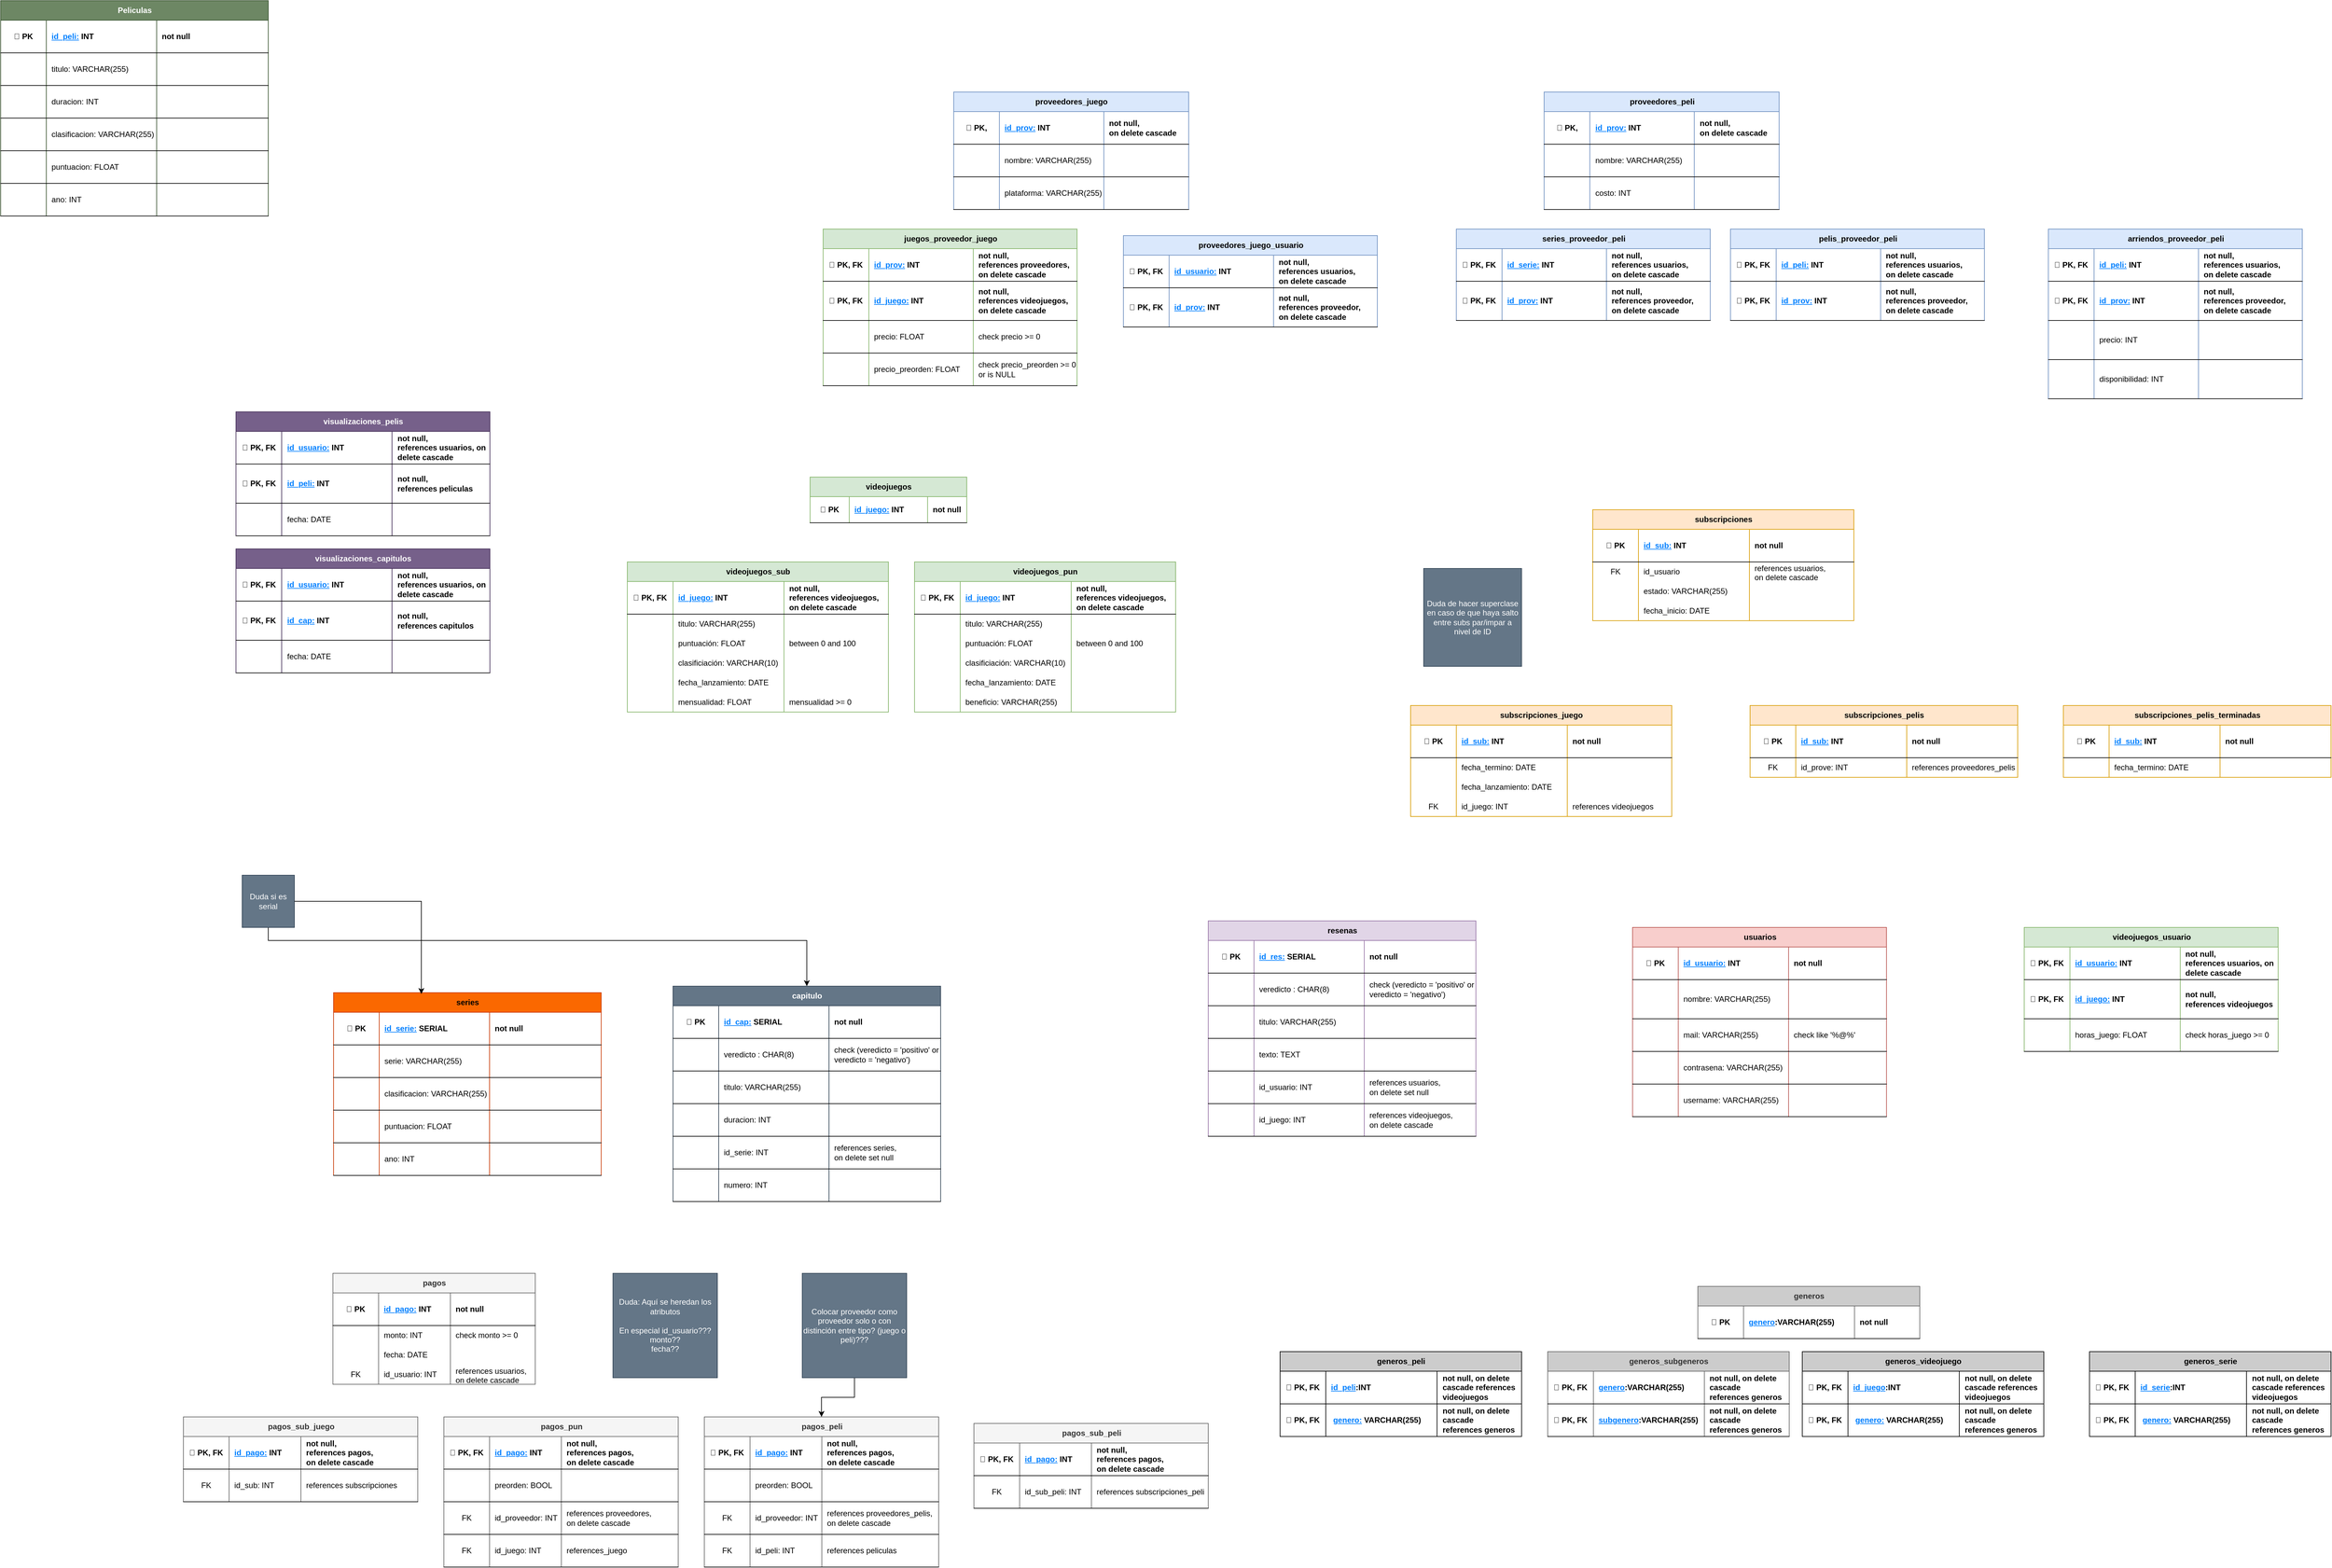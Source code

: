 <mxfile version="22.1.0" type="onedrive">
  <diagram name="Page-1" id="C1GWsywrwY3--QWUy_op">
    <mxGraphModel grid="1" page="1" gridSize="10" guides="1" tooltips="1" connect="1" arrows="1" fold="1" pageScale="1" pageWidth="850" pageHeight="1100" math="0" shadow="0">
      <root>
        <mxCell id="0" />
        <mxCell id="1" parent="0" />
        <mxCell id="_I1zZVPtjBeg3_ZIjHGC-1" value="videojuegos" style="shape=table;startSize=30;container=1;collapsible=1;childLayout=tableLayout;fixedRows=1;rowLines=0;fontStyle=1;align=center;resizeLast=1;html=1;fillColor=#d5e8d4;strokeColor=#82b366;" vertex="1" parent="1">
          <mxGeometry x="110" y="-450" width="240" height="70" as="geometry" />
        </mxCell>
        <mxCell id="_I1zZVPtjBeg3_ZIjHGC-2" value="" style="shape=tableRow;horizontal=0;startSize=0;swimlaneHead=0;swimlaneBody=0;fillColor=none;collapsible=0;dropTarget=0;points=[[0,0.5],[1,0.5]];portConstraint=eastwest;top=0;left=0;right=0;bottom=1;" vertex="1" parent="_I1zZVPtjBeg3_ZIjHGC-1">
          <mxGeometry y="30" width="240" height="40" as="geometry" />
        </mxCell>
        <mxCell id="_I1zZVPtjBeg3_ZIjHGC-3" value="🔑 PK" style="shape=partialRectangle;connectable=0;fillColor=none;top=0;left=0;bottom=0;right=0;fontStyle=1;overflow=hidden;whiteSpace=wrap;html=1;" vertex="1" parent="_I1zZVPtjBeg3_ZIjHGC-2">
          <mxGeometry width="60" height="40" as="geometry">
            <mxRectangle width="60" height="40" as="alternateBounds" />
          </mxGeometry>
        </mxCell>
        <mxCell id="_I1zZVPtjBeg3_ZIjHGC-4" value="&lt;font style=&quot;&quot; color=&quot;#007fff&quot;&gt;&lt;u&gt;id_juego:&lt;/u&gt;&lt;/font&gt; INT" style="shape=partialRectangle;connectable=0;fillColor=none;top=0;left=0;bottom=0;right=0;align=left;spacingLeft=6;fontStyle=1;overflow=hidden;whiteSpace=wrap;html=1;" vertex="1" parent="_I1zZVPtjBeg3_ZIjHGC-2">
          <mxGeometry x="60" width="120" height="40" as="geometry">
            <mxRectangle width="120" height="40" as="alternateBounds" />
          </mxGeometry>
        </mxCell>
        <mxCell id="_I1zZVPtjBeg3_ZIjHGC-5" value="not null" style="shape=partialRectangle;connectable=0;fillColor=none;top=0;left=0;bottom=0;right=0;align=left;spacingLeft=6;fontStyle=1;overflow=hidden;whiteSpace=wrap;html=1;" vertex="1" parent="_I1zZVPtjBeg3_ZIjHGC-2">
          <mxGeometry x="180" width="60" height="40" as="geometry">
            <mxRectangle width="60" height="40" as="alternateBounds" />
          </mxGeometry>
        </mxCell>
        <mxCell id="_I1zZVPtjBeg3_ZIjHGC-6" value="videojuegos_pun" style="shape=table;startSize=30;container=1;collapsible=1;childLayout=tableLayout;fixedRows=1;rowLines=0;fontStyle=1;align=center;resizeLast=1;html=1;fillColor=#d5e8d4;strokeColor=#82b366;" vertex="1" parent="1">
          <mxGeometry x="270" y="-320" width="400" height="230" as="geometry">
            <mxRectangle x="280" y="40" width="140" height="30" as="alternateBounds" />
          </mxGeometry>
        </mxCell>
        <mxCell id="_I1zZVPtjBeg3_ZIjHGC-7" value="" style="shape=tableRow;horizontal=0;startSize=0;swimlaneHead=0;swimlaneBody=0;fillColor=none;collapsible=0;dropTarget=0;points=[[0,0.5],[1,0.5]];portConstraint=eastwest;top=0;left=0;right=0;bottom=1;" vertex="1" parent="_I1zZVPtjBeg3_ZIjHGC-6">
          <mxGeometry y="30" width="400" height="50" as="geometry" />
        </mxCell>
        <mxCell id="_I1zZVPtjBeg3_ZIjHGC-8" value="🔑 PK, FK" style="shape=partialRectangle;connectable=0;fillColor=none;top=0;left=0;bottom=0;right=0;fontStyle=1;overflow=hidden;whiteSpace=wrap;html=1;" vertex="1" parent="_I1zZVPtjBeg3_ZIjHGC-7">
          <mxGeometry width="70" height="50" as="geometry">
            <mxRectangle width="70" height="50" as="alternateBounds" />
          </mxGeometry>
        </mxCell>
        <mxCell id="_I1zZVPtjBeg3_ZIjHGC-9" value="&lt;font style=&quot;&quot; color=&quot;#007fff&quot;&gt;&lt;u&gt;id_juego:&lt;/u&gt;&lt;/font&gt; INT" style="shape=partialRectangle;connectable=0;fillColor=none;top=0;left=0;bottom=0;right=0;align=left;spacingLeft=6;fontStyle=1;overflow=hidden;whiteSpace=wrap;html=1;" vertex="1" parent="_I1zZVPtjBeg3_ZIjHGC-7">
          <mxGeometry x="70" width="170" height="50" as="geometry">
            <mxRectangle width="170" height="50" as="alternateBounds" />
          </mxGeometry>
        </mxCell>
        <mxCell id="_I1zZVPtjBeg3_ZIjHGC-10" value="not null,&amp;nbsp;&lt;br&gt;references videojuegos,&lt;br&gt;on delete cascade" style="shape=partialRectangle;connectable=0;fillColor=none;top=0;left=0;bottom=0;right=0;align=left;spacingLeft=6;fontStyle=1;overflow=hidden;whiteSpace=wrap;html=1;strokeColor=inherit;" vertex="1" parent="_I1zZVPtjBeg3_ZIjHGC-7">
          <mxGeometry x="240" width="160" height="50" as="geometry">
            <mxRectangle width="160" height="50" as="alternateBounds" />
          </mxGeometry>
        </mxCell>
        <mxCell id="_I1zZVPtjBeg3_ZIjHGC-11" value="" style="shape=tableRow;horizontal=0;startSize=0;swimlaneHead=0;swimlaneBody=0;fillColor=none;collapsible=0;dropTarget=0;points=[[0,0.5],[1,0.5]];portConstraint=eastwest;top=0;left=0;right=0;bottom=0;" vertex="1" parent="_I1zZVPtjBeg3_ZIjHGC-6">
          <mxGeometry y="80" width="400" height="30" as="geometry" />
        </mxCell>
        <mxCell id="_I1zZVPtjBeg3_ZIjHGC-12" value="" style="shape=partialRectangle;connectable=0;fillColor=none;top=0;left=0;bottom=0;right=0;editable=1;overflow=hidden;whiteSpace=wrap;html=1;" vertex="1" parent="_I1zZVPtjBeg3_ZIjHGC-11">
          <mxGeometry width="70" height="30" as="geometry">
            <mxRectangle width="70" height="30" as="alternateBounds" />
          </mxGeometry>
        </mxCell>
        <mxCell id="_I1zZVPtjBeg3_ZIjHGC-13" value="titulo: VARCHAR(255)" style="shape=partialRectangle;connectable=0;fillColor=none;top=0;left=0;bottom=0;right=0;align=left;spacingLeft=6;overflow=hidden;whiteSpace=wrap;html=1;" vertex="1" parent="_I1zZVPtjBeg3_ZIjHGC-11">
          <mxGeometry x="70" width="170" height="30" as="geometry">
            <mxRectangle width="170" height="30" as="alternateBounds" />
          </mxGeometry>
        </mxCell>
        <mxCell id="_I1zZVPtjBeg3_ZIjHGC-14" style="shape=partialRectangle;connectable=0;fillColor=none;top=0;left=0;bottom=0;right=0;align=left;spacingLeft=6;overflow=hidden;whiteSpace=wrap;html=1;" vertex="1" parent="_I1zZVPtjBeg3_ZIjHGC-11">
          <mxGeometry x="240" width="160" height="30" as="geometry">
            <mxRectangle width="160" height="30" as="alternateBounds" />
          </mxGeometry>
        </mxCell>
        <mxCell id="_I1zZVPtjBeg3_ZIjHGC-15" value="" style="shape=tableRow;horizontal=0;startSize=0;swimlaneHead=0;swimlaneBody=0;fillColor=none;collapsible=0;dropTarget=0;points=[[0,0.5],[1,0.5]];portConstraint=eastwest;top=0;left=0;right=0;bottom=0;" vertex="1" parent="_I1zZVPtjBeg3_ZIjHGC-6">
          <mxGeometry y="110" width="400" height="30" as="geometry" />
        </mxCell>
        <mxCell id="_I1zZVPtjBeg3_ZIjHGC-16" value="" style="shape=partialRectangle;connectable=0;fillColor=none;top=0;left=0;bottom=0;right=0;editable=1;overflow=hidden;whiteSpace=wrap;html=1;" vertex="1" parent="_I1zZVPtjBeg3_ZIjHGC-15">
          <mxGeometry width="70" height="30" as="geometry">
            <mxRectangle width="70" height="30" as="alternateBounds" />
          </mxGeometry>
        </mxCell>
        <mxCell id="_I1zZVPtjBeg3_ZIjHGC-17" value="puntuación: FLOAT" style="shape=partialRectangle;connectable=0;fillColor=none;top=0;left=0;bottom=0;right=0;align=left;spacingLeft=6;overflow=hidden;whiteSpace=wrap;html=1;" vertex="1" parent="_I1zZVPtjBeg3_ZIjHGC-15">
          <mxGeometry x="70" width="170" height="30" as="geometry">
            <mxRectangle width="170" height="30" as="alternateBounds" />
          </mxGeometry>
        </mxCell>
        <mxCell id="_I1zZVPtjBeg3_ZIjHGC-18" value="between 0 and 100" style="shape=partialRectangle;connectable=0;fillColor=none;top=0;left=0;bottom=0;right=0;align=left;spacingLeft=6;overflow=hidden;whiteSpace=wrap;html=1;" vertex="1" parent="_I1zZVPtjBeg3_ZIjHGC-15">
          <mxGeometry x="240" width="160" height="30" as="geometry">
            <mxRectangle width="160" height="30" as="alternateBounds" />
          </mxGeometry>
        </mxCell>
        <mxCell id="_I1zZVPtjBeg3_ZIjHGC-19" value="" style="shape=tableRow;horizontal=0;startSize=0;swimlaneHead=0;swimlaneBody=0;fillColor=none;collapsible=0;dropTarget=0;points=[[0,0.5],[1,0.5]];portConstraint=eastwest;top=0;left=0;right=0;bottom=0;" vertex="1" parent="_I1zZVPtjBeg3_ZIjHGC-6">
          <mxGeometry y="140" width="400" height="30" as="geometry" />
        </mxCell>
        <mxCell id="_I1zZVPtjBeg3_ZIjHGC-20" value="" style="shape=partialRectangle;connectable=0;fillColor=none;top=0;left=0;bottom=0;right=0;editable=1;overflow=hidden;whiteSpace=wrap;html=1;" vertex="1" parent="_I1zZVPtjBeg3_ZIjHGC-19">
          <mxGeometry width="70" height="30" as="geometry">
            <mxRectangle width="70" height="30" as="alternateBounds" />
          </mxGeometry>
        </mxCell>
        <mxCell id="_I1zZVPtjBeg3_ZIjHGC-21" value="clasificiación: VARCHAR(10)" style="shape=partialRectangle;connectable=0;fillColor=none;top=0;left=0;bottom=0;right=0;align=left;spacingLeft=6;overflow=hidden;whiteSpace=wrap;html=1;" vertex="1" parent="_I1zZVPtjBeg3_ZIjHGC-19">
          <mxGeometry x="70" width="170" height="30" as="geometry">
            <mxRectangle width="170" height="30" as="alternateBounds" />
          </mxGeometry>
        </mxCell>
        <mxCell id="_I1zZVPtjBeg3_ZIjHGC-22" style="shape=partialRectangle;connectable=0;fillColor=none;top=0;left=0;bottom=0;right=0;align=left;spacingLeft=6;overflow=hidden;whiteSpace=wrap;html=1;" vertex="1" parent="_I1zZVPtjBeg3_ZIjHGC-19">
          <mxGeometry x="240" width="160" height="30" as="geometry">
            <mxRectangle width="160" height="30" as="alternateBounds" />
          </mxGeometry>
        </mxCell>
        <mxCell id="_I1zZVPtjBeg3_ZIjHGC-23" style="shape=tableRow;horizontal=0;startSize=0;swimlaneHead=0;swimlaneBody=0;fillColor=none;collapsible=0;dropTarget=0;points=[[0,0.5],[1,0.5]];portConstraint=eastwest;top=0;left=0;right=0;bottom=0;" vertex="1" parent="_I1zZVPtjBeg3_ZIjHGC-6">
          <mxGeometry y="170" width="400" height="30" as="geometry" />
        </mxCell>
        <mxCell id="_I1zZVPtjBeg3_ZIjHGC-24" style="shape=partialRectangle;connectable=0;fillColor=none;top=0;left=0;bottom=0;right=0;editable=1;overflow=hidden;whiteSpace=wrap;html=1;" vertex="1" parent="_I1zZVPtjBeg3_ZIjHGC-23">
          <mxGeometry width="70" height="30" as="geometry">
            <mxRectangle width="70" height="30" as="alternateBounds" />
          </mxGeometry>
        </mxCell>
        <mxCell id="_I1zZVPtjBeg3_ZIjHGC-25" value="fecha_lanzamiento: DATE" style="shape=partialRectangle;connectable=0;fillColor=none;top=0;left=0;bottom=0;right=0;align=left;spacingLeft=6;overflow=hidden;whiteSpace=wrap;html=1;" vertex="1" parent="_I1zZVPtjBeg3_ZIjHGC-23">
          <mxGeometry x="70" width="170" height="30" as="geometry">
            <mxRectangle width="170" height="30" as="alternateBounds" />
          </mxGeometry>
        </mxCell>
        <mxCell id="_I1zZVPtjBeg3_ZIjHGC-26" style="shape=partialRectangle;connectable=0;fillColor=none;top=0;left=0;bottom=0;right=0;align=left;spacingLeft=6;overflow=hidden;whiteSpace=wrap;html=1;" vertex="1" parent="_I1zZVPtjBeg3_ZIjHGC-23">
          <mxGeometry x="240" width="160" height="30" as="geometry">
            <mxRectangle width="160" height="30" as="alternateBounds" />
          </mxGeometry>
        </mxCell>
        <mxCell id="_I1zZVPtjBeg3_ZIjHGC-27" style="shape=tableRow;horizontal=0;startSize=0;swimlaneHead=0;swimlaneBody=0;fillColor=none;collapsible=0;dropTarget=0;points=[[0,0.5],[1,0.5]];portConstraint=eastwest;top=0;left=0;right=0;bottom=0;" vertex="1" parent="_I1zZVPtjBeg3_ZIjHGC-6">
          <mxGeometry y="200" width="400" height="30" as="geometry" />
        </mxCell>
        <mxCell id="_I1zZVPtjBeg3_ZIjHGC-28" style="shape=partialRectangle;connectable=0;fillColor=none;top=0;left=0;bottom=0;right=0;editable=1;overflow=hidden;whiteSpace=wrap;html=1;" vertex="1" parent="_I1zZVPtjBeg3_ZIjHGC-27">
          <mxGeometry width="70" height="30" as="geometry">
            <mxRectangle width="70" height="30" as="alternateBounds" />
          </mxGeometry>
        </mxCell>
        <mxCell id="_I1zZVPtjBeg3_ZIjHGC-29" value="beneficio: VARCHAR(255)" style="shape=partialRectangle;connectable=0;fillColor=none;top=0;left=0;bottom=0;right=0;align=left;spacingLeft=6;overflow=hidden;whiteSpace=wrap;html=1;" vertex="1" parent="_I1zZVPtjBeg3_ZIjHGC-27">
          <mxGeometry x="70" width="170" height="30" as="geometry">
            <mxRectangle width="170" height="30" as="alternateBounds" />
          </mxGeometry>
        </mxCell>
        <mxCell id="_I1zZVPtjBeg3_ZIjHGC-30" style="shape=partialRectangle;connectable=0;fillColor=none;top=0;left=0;bottom=0;right=0;align=left;spacingLeft=6;overflow=hidden;whiteSpace=wrap;html=1;" vertex="1" parent="_I1zZVPtjBeg3_ZIjHGC-27">
          <mxGeometry x="240" width="160" height="30" as="geometry">
            <mxRectangle width="160" height="30" as="alternateBounds" />
          </mxGeometry>
        </mxCell>
        <mxCell id="_I1zZVPtjBeg3_ZIjHGC-31" value="videojuegos_sub" style="shape=table;startSize=30;container=1;collapsible=1;childLayout=tableLayout;fixedRows=1;rowLines=0;fontStyle=1;align=center;resizeLast=1;html=1;fillColor=#d5e8d4;strokeColor=#82b366;" vertex="1" parent="1">
          <mxGeometry x="-170" y="-320" width="400.0" height="230" as="geometry">
            <mxRectangle x="280" y="40" width="140" height="30" as="alternateBounds" />
          </mxGeometry>
        </mxCell>
        <mxCell id="_I1zZVPtjBeg3_ZIjHGC-32" value="" style="shape=tableRow;horizontal=0;startSize=0;swimlaneHead=0;swimlaneBody=0;fillColor=none;collapsible=0;dropTarget=0;points=[[0,0.5],[1,0.5]];portConstraint=eastwest;top=0;left=0;right=0;bottom=1;" vertex="1" parent="_I1zZVPtjBeg3_ZIjHGC-31">
          <mxGeometry y="30" width="400.0" height="50" as="geometry" />
        </mxCell>
        <mxCell id="_I1zZVPtjBeg3_ZIjHGC-33" value="🔑 PK, FK" style="shape=partialRectangle;connectable=0;fillColor=none;top=0;left=0;bottom=0;right=0;fontStyle=1;overflow=hidden;whiteSpace=wrap;html=1;" vertex="1" parent="_I1zZVPtjBeg3_ZIjHGC-32">
          <mxGeometry width="70" height="50" as="geometry">
            <mxRectangle width="70" height="50" as="alternateBounds" />
          </mxGeometry>
        </mxCell>
        <mxCell id="_I1zZVPtjBeg3_ZIjHGC-34" value="&lt;font style=&quot;&quot; color=&quot;#007fff&quot;&gt;&lt;u&gt;id_juego:&lt;/u&gt;&lt;/font&gt; INT" style="shape=partialRectangle;connectable=0;fillColor=none;top=0;left=0;bottom=0;right=0;align=left;spacingLeft=6;fontStyle=1;overflow=hidden;whiteSpace=wrap;html=1;" vertex="1" parent="_I1zZVPtjBeg3_ZIjHGC-32">
          <mxGeometry x="70" width="170" height="50" as="geometry">
            <mxRectangle width="170" height="50" as="alternateBounds" />
          </mxGeometry>
        </mxCell>
        <mxCell id="_I1zZVPtjBeg3_ZIjHGC-35" value="not null, &lt;br&gt;references videojuegos,&lt;br&gt;on delete cascade" style="shape=partialRectangle;connectable=0;fillColor=none;top=0;left=0;bottom=0;right=0;align=left;spacingLeft=6;fontStyle=1;overflow=hidden;whiteSpace=wrap;html=1;strokeColor=inherit;" vertex="1" parent="_I1zZVPtjBeg3_ZIjHGC-32">
          <mxGeometry x="240" width="160.0" height="50" as="geometry">
            <mxRectangle width="160.0" height="50" as="alternateBounds" />
          </mxGeometry>
        </mxCell>
        <mxCell id="_I1zZVPtjBeg3_ZIjHGC-36" value="" style="shape=tableRow;horizontal=0;startSize=0;swimlaneHead=0;swimlaneBody=0;fillColor=none;collapsible=0;dropTarget=0;points=[[0,0.5],[1,0.5]];portConstraint=eastwest;top=0;left=0;right=0;bottom=0;" vertex="1" parent="_I1zZVPtjBeg3_ZIjHGC-31">
          <mxGeometry y="80" width="400.0" height="30" as="geometry" />
        </mxCell>
        <mxCell id="_I1zZVPtjBeg3_ZIjHGC-37" value="" style="shape=partialRectangle;connectable=0;fillColor=none;top=0;left=0;bottom=0;right=0;editable=1;overflow=hidden;whiteSpace=wrap;html=1;" vertex="1" parent="_I1zZVPtjBeg3_ZIjHGC-36">
          <mxGeometry width="70" height="30" as="geometry">
            <mxRectangle width="70" height="30" as="alternateBounds" />
          </mxGeometry>
        </mxCell>
        <mxCell id="_I1zZVPtjBeg3_ZIjHGC-38" value="titulo: VARCHAR(255)" style="shape=partialRectangle;connectable=0;fillColor=none;top=0;left=0;bottom=0;right=0;align=left;spacingLeft=6;overflow=hidden;whiteSpace=wrap;html=1;" vertex="1" parent="_I1zZVPtjBeg3_ZIjHGC-36">
          <mxGeometry x="70" width="170" height="30" as="geometry">
            <mxRectangle width="170" height="30" as="alternateBounds" />
          </mxGeometry>
        </mxCell>
        <mxCell id="_I1zZVPtjBeg3_ZIjHGC-39" style="shape=partialRectangle;connectable=0;fillColor=none;top=0;left=0;bottom=0;right=0;align=left;spacingLeft=6;overflow=hidden;whiteSpace=wrap;html=1;" vertex="1" parent="_I1zZVPtjBeg3_ZIjHGC-36">
          <mxGeometry x="240" width="160.0" height="30" as="geometry">
            <mxRectangle width="160.0" height="30" as="alternateBounds" />
          </mxGeometry>
        </mxCell>
        <mxCell id="_I1zZVPtjBeg3_ZIjHGC-40" value="" style="shape=tableRow;horizontal=0;startSize=0;swimlaneHead=0;swimlaneBody=0;fillColor=none;collapsible=0;dropTarget=0;points=[[0,0.5],[1,0.5]];portConstraint=eastwest;top=0;left=0;right=0;bottom=0;" vertex="1" parent="_I1zZVPtjBeg3_ZIjHGC-31">
          <mxGeometry y="110" width="400.0" height="30" as="geometry" />
        </mxCell>
        <mxCell id="_I1zZVPtjBeg3_ZIjHGC-41" value="" style="shape=partialRectangle;connectable=0;fillColor=none;top=0;left=0;bottom=0;right=0;editable=1;overflow=hidden;whiteSpace=wrap;html=1;" vertex="1" parent="_I1zZVPtjBeg3_ZIjHGC-40">
          <mxGeometry width="70" height="30" as="geometry">
            <mxRectangle width="70" height="30" as="alternateBounds" />
          </mxGeometry>
        </mxCell>
        <mxCell id="_I1zZVPtjBeg3_ZIjHGC-42" value="puntuación: FLOAT" style="shape=partialRectangle;connectable=0;fillColor=none;top=0;left=0;bottom=0;right=0;align=left;spacingLeft=6;overflow=hidden;whiteSpace=wrap;html=1;" vertex="1" parent="_I1zZVPtjBeg3_ZIjHGC-40">
          <mxGeometry x="70" width="170" height="30" as="geometry">
            <mxRectangle width="170" height="30" as="alternateBounds" />
          </mxGeometry>
        </mxCell>
        <mxCell id="_I1zZVPtjBeg3_ZIjHGC-43" value="between 0 and 100" style="shape=partialRectangle;connectable=0;fillColor=none;top=0;left=0;bottom=0;right=0;align=left;spacingLeft=6;overflow=hidden;whiteSpace=wrap;html=1;" vertex="1" parent="_I1zZVPtjBeg3_ZIjHGC-40">
          <mxGeometry x="240" width="160.0" height="30" as="geometry">
            <mxRectangle width="160.0" height="30" as="alternateBounds" />
          </mxGeometry>
        </mxCell>
        <mxCell id="_I1zZVPtjBeg3_ZIjHGC-44" value="" style="shape=tableRow;horizontal=0;startSize=0;swimlaneHead=0;swimlaneBody=0;fillColor=none;collapsible=0;dropTarget=0;points=[[0,0.5],[1,0.5]];portConstraint=eastwest;top=0;left=0;right=0;bottom=0;" vertex="1" parent="_I1zZVPtjBeg3_ZIjHGC-31">
          <mxGeometry y="140" width="400.0" height="30" as="geometry" />
        </mxCell>
        <mxCell id="_I1zZVPtjBeg3_ZIjHGC-45" value="" style="shape=partialRectangle;connectable=0;fillColor=none;top=0;left=0;bottom=0;right=0;editable=1;overflow=hidden;whiteSpace=wrap;html=1;" vertex="1" parent="_I1zZVPtjBeg3_ZIjHGC-44">
          <mxGeometry width="70" height="30" as="geometry">
            <mxRectangle width="70" height="30" as="alternateBounds" />
          </mxGeometry>
        </mxCell>
        <mxCell id="_I1zZVPtjBeg3_ZIjHGC-46" value="clasificiación: VARCHAR(10)" style="shape=partialRectangle;connectable=0;fillColor=none;top=0;left=0;bottom=0;right=0;align=left;spacingLeft=6;overflow=hidden;whiteSpace=wrap;html=1;" vertex="1" parent="_I1zZVPtjBeg3_ZIjHGC-44">
          <mxGeometry x="70" width="170" height="30" as="geometry">
            <mxRectangle width="170" height="30" as="alternateBounds" />
          </mxGeometry>
        </mxCell>
        <mxCell id="_I1zZVPtjBeg3_ZIjHGC-47" style="shape=partialRectangle;connectable=0;fillColor=none;top=0;left=0;bottom=0;right=0;align=left;spacingLeft=6;overflow=hidden;whiteSpace=wrap;html=1;" vertex="1" parent="_I1zZVPtjBeg3_ZIjHGC-44">
          <mxGeometry x="240" width="160.0" height="30" as="geometry">
            <mxRectangle width="160.0" height="30" as="alternateBounds" />
          </mxGeometry>
        </mxCell>
        <mxCell id="_I1zZVPtjBeg3_ZIjHGC-48" style="shape=tableRow;horizontal=0;startSize=0;swimlaneHead=0;swimlaneBody=0;fillColor=none;collapsible=0;dropTarget=0;points=[[0,0.5],[1,0.5]];portConstraint=eastwest;top=0;left=0;right=0;bottom=0;" vertex="1" parent="_I1zZVPtjBeg3_ZIjHGC-31">
          <mxGeometry y="170" width="400.0" height="30" as="geometry" />
        </mxCell>
        <mxCell id="_I1zZVPtjBeg3_ZIjHGC-49" style="shape=partialRectangle;connectable=0;fillColor=none;top=0;left=0;bottom=0;right=0;editable=1;overflow=hidden;whiteSpace=wrap;html=1;" vertex="1" parent="_I1zZVPtjBeg3_ZIjHGC-48">
          <mxGeometry width="70" height="30" as="geometry">
            <mxRectangle width="70" height="30" as="alternateBounds" />
          </mxGeometry>
        </mxCell>
        <mxCell id="_I1zZVPtjBeg3_ZIjHGC-50" value="fecha_lanzamiento: DATE" style="shape=partialRectangle;connectable=0;fillColor=none;top=0;left=0;bottom=0;right=0;align=left;spacingLeft=6;overflow=hidden;whiteSpace=wrap;html=1;" vertex="1" parent="_I1zZVPtjBeg3_ZIjHGC-48">
          <mxGeometry x="70" width="170" height="30" as="geometry">
            <mxRectangle width="170" height="30" as="alternateBounds" />
          </mxGeometry>
        </mxCell>
        <mxCell id="_I1zZVPtjBeg3_ZIjHGC-51" style="shape=partialRectangle;connectable=0;fillColor=none;top=0;left=0;bottom=0;right=0;align=left;spacingLeft=6;overflow=hidden;whiteSpace=wrap;html=1;" vertex="1" parent="_I1zZVPtjBeg3_ZIjHGC-48">
          <mxGeometry x="240" width="160.0" height="30" as="geometry">
            <mxRectangle width="160.0" height="30" as="alternateBounds" />
          </mxGeometry>
        </mxCell>
        <mxCell id="_I1zZVPtjBeg3_ZIjHGC-52" style="shape=tableRow;horizontal=0;startSize=0;swimlaneHead=0;swimlaneBody=0;fillColor=none;collapsible=0;dropTarget=0;points=[[0,0.5],[1,0.5]];portConstraint=eastwest;top=0;left=0;right=0;bottom=0;" vertex="1" parent="_I1zZVPtjBeg3_ZIjHGC-31">
          <mxGeometry y="200" width="400.0" height="30" as="geometry" />
        </mxCell>
        <mxCell id="_I1zZVPtjBeg3_ZIjHGC-53" style="shape=partialRectangle;connectable=0;fillColor=none;top=0;left=0;bottom=0;right=0;editable=1;overflow=hidden;whiteSpace=wrap;html=1;" vertex="1" parent="_I1zZVPtjBeg3_ZIjHGC-52">
          <mxGeometry width="70" height="30" as="geometry">
            <mxRectangle width="70" height="30" as="alternateBounds" />
          </mxGeometry>
        </mxCell>
        <mxCell id="_I1zZVPtjBeg3_ZIjHGC-54" value="mensualidad: FLOAT" style="shape=partialRectangle;connectable=0;fillColor=none;top=0;left=0;bottom=0;right=0;align=left;spacingLeft=6;overflow=hidden;whiteSpace=wrap;html=1;" vertex="1" parent="_I1zZVPtjBeg3_ZIjHGC-52">
          <mxGeometry x="70" width="170" height="30" as="geometry">
            <mxRectangle width="170" height="30" as="alternateBounds" />
          </mxGeometry>
        </mxCell>
        <mxCell id="_I1zZVPtjBeg3_ZIjHGC-55" value="mensualidad &amp;gt;= 0" style="shape=partialRectangle;connectable=0;fillColor=none;top=0;left=0;bottom=0;right=0;align=left;spacingLeft=6;overflow=hidden;whiteSpace=wrap;html=1;" vertex="1" parent="_I1zZVPtjBeg3_ZIjHGC-52">
          <mxGeometry x="240" width="160.0" height="30" as="geometry">
            <mxRectangle width="160.0" height="30" as="alternateBounds" />
          </mxGeometry>
        </mxCell>
        <mxCell id="_I1zZVPtjBeg3_ZIjHGC-56" value="generos_subgeneros" style="shape=table;startSize=30;container=1;collapsible=1;childLayout=tableLayout;fixedRows=1;rowLines=0;fontStyle=1;align=center;resizeLast=1;html=1;fillColor=#CCCCCC;fontColor=#333333;strokeColor=#666666;" vertex="1" parent="1">
          <mxGeometry x="1240" y="890" width="370" height="130" as="geometry">
            <mxRectangle x="280" y="40" width="140" height="30" as="alternateBounds" />
          </mxGeometry>
        </mxCell>
        <mxCell id="_I1zZVPtjBeg3_ZIjHGC-57" value="" style="shape=tableRow;horizontal=0;startSize=0;swimlaneHead=0;swimlaneBody=0;fillColor=none;collapsible=0;dropTarget=0;points=[[0,0.5],[1,0.5]];portConstraint=eastwest;top=0;left=0;right=0;bottom=1;" vertex="1" parent="_I1zZVPtjBeg3_ZIjHGC-56">
          <mxGeometry y="30" width="370" height="50" as="geometry" />
        </mxCell>
        <mxCell id="_I1zZVPtjBeg3_ZIjHGC-58" value="🔑 PK, FK" style="shape=partialRectangle;connectable=0;fillColor=none;top=0;left=0;bottom=0;right=0;fontStyle=1;overflow=hidden;whiteSpace=wrap;html=1;" vertex="1" parent="_I1zZVPtjBeg3_ZIjHGC-57">
          <mxGeometry width="70" height="50" as="geometry">
            <mxRectangle width="70" height="50" as="alternateBounds" />
          </mxGeometry>
        </mxCell>
        <mxCell id="_I1zZVPtjBeg3_ZIjHGC-59" value="&lt;font style=&quot;text-decoration-line: underline;&quot; color=&quot;#007fff&quot;&gt;genero&lt;/font&gt;&lt;font style=&quot;&quot;&gt;:VARCHAR(255)&lt;/font&gt;" style="shape=partialRectangle;connectable=0;fillColor=none;top=0;left=0;bottom=0;right=0;align=left;spacingLeft=6;fontStyle=1;overflow=hidden;whiteSpace=wrap;html=1;" vertex="1" parent="_I1zZVPtjBeg3_ZIjHGC-57">
          <mxGeometry x="70" width="170" height="50" as="geometry">
            <mxRectangle width="170" height="50" as="alternateBounds" />
          </mxGeometry>
        </mxCell>
        <mxCell id="_I1zZVPtjBeg3_ZIjHGC-60" value="not null, on delete cascade&lt;br&gt;references generos" style="shape=partialRectangle;connectable=0;fillColor=none;top=0;left=0;bottom=0;right=0;align=left;spacingLeft=6;fontStyle=1;overflow=hidden;whiteSpace=wrap;html=1;strokeColor=inherit;" vertex="1" parent="_I1zZVPtjBeg3_ZIjHGC-57">
          <mxGeometry x="240" width="130" height="50" as="geometry">
            <mxRectangle width="130" height="50" as="alternateBounds" />
          </mxGeometry>
        </mxCell>
        <mxCell id="_I1zZVPtjBeg3_ZIjHGC-61" style="shape=tableRow;horizontal=0;startSize=0;swimlaneHead=0;swimlaneBody=0;fillColor=none;collapsible=0;dropTarget=0;points=[[0,0.5],[1,0.5]];portConstraint=eastwest;top=0;left=0;right=0;bottom=1;" vertex="1" parent="_I1zZVPtjBeg3_ZIjHGC-56">
          <mxGeometry y="80" width="370" height="50" as="geometry" />
        </mxCell>
        <mxCell id="_I1zZVPtjBeg3_ZIjHGC-62" value="🔑 PK, FK" style="shape=partialRectangle;connectable=0;fillColor=none;top=0;left=0;bottom=0;right=0;fontStyle=1;overflow=hidden;whiteSpace=wrap;html=1;" vertex="1" parent="_I1zZVPtjBeg3_ZIjHGC-61">
          <mxGeometry width="70" height="50" as="geometry">
            <mxRectangle width="70" height="50" as="alternateBounds" />
          </mxGeometry>
        </mxCell>
        <mxCell id="_I1zZVPtjBeg3_ZIjHGC-63" value="&lt;font style=&quot;border-color: var(--border-color); text-decoration-line: underline;&quot; color=&quot;#007fff&quot;&gt;subgenero&lt;/font&gt;&lt;font style=&quot;border-color: var(--border-color);&quot;&gt;:VARCHAR(255)&lt;/font&gt;" style="shape=partialRectangle;connectable=0;fillColor=none;top=0;left=0;bottom=0;right=0;align=left;spacingLeft=6;fontStyle=1;overflow=hidden;whiteSpace=wrap;html=1;" vertex="1" parent="_I1zZVPtjBeg3_ZIjHGC-61">
          <mxGeometry x="70" width="170" height="50" as="geometry">
            <mxRectangle width="170" height="50" as="alternateBounds" />
          </mxGeometry>
        </mxCell>
        <mxCell id="_I1zZVPtjBeg3_ZIjHGC-64" value="not null, on delete cascade&lt;br style=&quot;border-color: var(--border-color);&quot;&gt;references generos" style="shape=partialRectangle;connectable=0;fillColor=none;top=0;left=0;bottom=0;right=0;align=left;spacingLeft=6;fontStyle=1;overflow=hidden;whiteSpace=wrap;html=1;strokeColor=inherit;" vertex="1" parent="_I1zZVPtjBeg3_ZIjHGC-61">
          <mxGeometry x="240" width="130" height="50" as="geometry">
            <mxRectangle width="130" height="50" as="alternateBounds" />
          </mxGeometry>
        </mxCell>
        <mxCell id="_I1zZVPtjBeg3_ZIjHGC-65" value="generos_videojuego" style="shape=table;startSize=30;container=1;collapsible=1;childLayout=tableLayout;fixedRows=1;rowLines=0;fontStyle=1;align=center;resizeLast=1;html=1;fillColor=#CCCCCC;" vertex="1" parent="1">
          <mxGeometry x="1630" y="890" width="370" height="130" as="geometry">
            <mxRectangle x="280" y="40" width="140" height="30" as="alternateBounds" />
          </mxGeometry>
        </mxCell>
        <mxCell id="_I1zZVPtjBeg3_ZIjHGC-66" value="" style="shape=tableRow;horizontal=0;startSize=0;swimlaneHead=0;swimlaneBody=0;fillColor=none;collapsible=0;dropTarget=0;points=[[0,0.5],[1,0.5]];portConstraint=eastwest;top=0;left=0;right=0;bottom=1;" vertex="1" parent="_I1zZVPtjBeg3_ZIjHGC-65">
          <mxGeometry y="30" width="370" height="50" as="geometry" />
        </mxCell>
        <mxCell id="_I1zZVPtjBeg3_ZIjHGC-67" value="🔑 PK, FK" style="shape=partialRectangle;connectable=0;fillColor=none;top=0;left=0;bottom=0;right=0;fontStyle=1;overflow=hidden;whiteSpace=wrap;html=1;" vertex="1" parent="_I1zZVPtjBeg3_ZIjHGC-66">
          <mxGeometry width="70" height="50" as="geometry">
            <mxRectangle width="70" height="50" as="alternateBounds" />
          </mxGeometry>
        </mxCell>
        <mxCell id="_I1zZVPtjBeg3_ZIjHGC-68" value="&lt;font style=&quot;text-decoration-line: underline;&quot; color=&quot;#007fff&quot;&gt;id_juego&lt;/font&gt;&lt;font style=&quot;&quot;&gt;:INT&lt;/font&gt;" style="shape=partialRectangle;connectable=0;fillColor=none;top=0;left=0;bottom=0;right=0;align=left;spacingLeft=6;fontStyle=1;overflow=hidden;whiteSpace=wrap;html=1;" vertex="1" parent="_I1zZVPtjBeg3_ZIjHGC-66">
          <mxGeometry x="70" width="170.5" height="50" as="geometry">
            <mxRectangle width="170.5" height="50" as="alternateBounds" />
          </mxGeometry>
        </mxCell>
        <mxCell id="_I1zZVPtjBeg3_ZIjHGC-69" value="not null, on delete cascade references videojuegos" style="shape=partialRectangle;connectable=0;fillColor=none;top=0;left=0;bottom=0;right=0;align=left;spacingLeft=6;fontStyle=1;overflow=hidden;whiteSpace=wrap;html=1;strokeColor=inherit;" vertex="1" parent="_I1zZVPtjBeg3_ZIjHGC-66">
          <mxGeometry x="240.5" width="129.5" height="50" as="geometry">
            <mxRectangle width="129.5" height="50" as="alternateBounds" />
          </mxGeometry>
        </mxCell>
        <mxCell id="_I1zZVPtjBeg3_ZIjHGC-70" style="shape=tableRow;horizontal=0;startSize=0;swimlaneHead=0;swimlaneBody=0;fillColor=none;collapsible=0;dropTarget=0;points=[[0,0.5],[1,0.5]];portConstraint=eastwest;top=0;left=0;right=0;bottom=1;" vertex="1" parent="_I1zZVPtjBeg3_ZIjHGC-65">
          <mxGeometry y="80" width="370" height="50" as="geometry" />
        </mxCell>
        <mxCell id="_I1zZVPtjBeg3_ZIjHGC-71" value="🔑 PK, FK" style="shape=partialRectangle;connectable=0;fillColor=none;top=0;left=0;bottom=0;right=0;fontStyle=1;overflow=hidden;whiteSpace=wrap;html=1;" vertex="1" parent="_I1zZVPtjBeg3_ZIjHGC-70">
          <mxGeometry width="70" height="50" as="geometry">
            <mxRectangle width="70" height="50" as="alternateBounds" />
          </mxGeometry>
        </mxCell>
        <mxCell id="_I1zZVPtjBeg3_ZIjHGC-72" value="&amp;nbsp;&lt;font style=&quot;border-color: var(--border-color);&quot; color=&quot;#007fff&quot;&gt;&lt;u style=&quot;border-color: var(--border-color);&quot;&gt;gen&lt;/u&gt;&lt;/font&gt;&lt;font style=&quot;border-color: var(--border-color);&quot; color=&quot;#007fff&quot;&gt;&lt;u style=&quot;border-color: var(--border-color);&quot;&gt;ero:&lt;/u&gt;&lt;/font&gt;&amp;nbsp;VARCHAR(255)" style="shape=partialRectangle;connectable=0;fillColor=none;top=0;left=0;bottom=0;right=0;align=left;spacingLeft=6;fontStyle=1;overflow=hidden;whiteSpace=wrap;html=1;" vertex="1" parent="_I1zZVPtjBeg3_ZIjHGC-70">
          <mxGeometry x="70" width="170.5" height="50" as="geometry">
            <mxRectangle width="170.5" height="50" as="alternateBounds" />
          </mxGeometry>
        </mxCell>
        <mxCell id="_I1zZVPtjBeg3_ZIjHGC-73" value="not null, on delete cascade&lt;br style=&quot;border-color: var(--border-color);&quot;&gt;references generos" style="shape=partialRectangle;connectable=0;fillColor=none;top=0;left=0;bottom=0;right=0;align=left;spacingLeft=6;fontStyle=1;overflow=hidden;whiteSpace=wrap;html=1;strokeColor=inherit;" vertex="1" parent="_I1zZVPtjBeg3_ZIjHGC-70">
          <mxGeometry x="240.5" width="129.5" height="50" as="geometry">
            <mxRectangle width="129.5" height="50" as="alternateBounds" />
          </mxGeometry>
        </mxCell>
        <mxCell id="_I1zZVPtjBeg3_ZIjHGC-74" value="subscripciones_juego" style="shape=table;startSize=30;container=1;collapsible=1;childLayout=tableLayout;fixedRows=1;rowLines=0;fontStyle=1;align=center;resizeLast=1;html=1;fillColor=#ffe6cc;strokeColor=#d79b00;" vertex="1" parent="1">
          <mxGeometry x="1030" y="-100" width="400.0" height="170" as="geometry">
            <mxRectangle x="280" y="40" width="140" height="30" as="alternateBounds" />
          </mxGeometry>
        </mxCell>
        <mxCell id="_I1zZVPtjBeg3_ZIjHGC-75" style="shape=tableRow;horizontal=0;startSize=0;swimlaneHead=0;swimlaneBody=0;fillColor=none;collapsible=0;dropTarget=0;points=[[0,0.5],[1,0.5]];portConstraint=eastwest;top=0;left=0;right=0;bottom=1;" vertex="1" parent="_I1zZVPtjBeg3_ZIjHGC-74">
          <mxGeometry y="30" width="400.0" height="50" as="geometry" />
        </mxCell>
        <mxCell id="_I1zZVPtjBeg3_ZIjHGC-76" value="🔑 PK" style="shape=partialRectangle;connectable=0;fillColor=none;top=0;left=0;bottom=0;right=0;fontStyle=1;overflow=hidden;whiteSpace=wrap;html=1;" vertex="1" parent="_I1zZVPtjBeg3_ZIjHGC-75">
          <mxGeometry width="70" height="50" as="geometry">
            <mxRectangle width="70" height="50" as="alternateBounds" />
          </mxGeometry>
        </mxCell>
        <mxCell id="_I1zZVPtjBeg3_ZIjHGC-77" value="&lt;font style=&quot;border-color: var(--border-color);&quot; color=&quot;#007fff&quot;&gt;&lt;u style=&quot;border-color: var(--border-color);&quot;&gt;id_sub:&lt;/u&gt;&lt;/font&gt;&amp;nbsp;INT" style="shape=partialRectangle;connectable=0;fillColor=none;top=0;left=0;bottom=0;right=0;align=left;spacingLeft=6;fontStyle=1;overflow=hidden;whiteSpace=wrap;html=1;" vertex="1" parent="_I1zZVPtjBeg3_ZIjHGC-75">
          <mxGeometry x="70" width="170" height="50" as="geometry">
            <mxRectangle width="170" height="50" as="alternateBounds" />
          </mxGeometry>
        </mxCell>
        <mxCell id="_I1zZVPtjBeg3_ZIjHGC-78" value="not null" style="shape=partialRectangle;connectable=0;fillColor=none;top=0;left=0;bottom=0;right=0;align=left;spacingLeft=6;fontStyle=1;overflow=hidden;whiteSpace=wrap;html=1;strokeColor=inherit;" vertex="1" parent="_I1zZVPtjBeg3_ZIjHGC-75">
          <mxGeometry x="240" width="160.0" height="50" as="geometry">
            <mxRectangle width="160.0" height="50" as="alternateBounds" />
          </mxGeometry>
        </mxCell>
        <mxCell id="_I1zZVPtjBeg3_ZIjHGC-79" value="" style="shape=tableRow;horizontal=0;startSize=0;swimlaneHead=0;swimlaneBody=0;fillColor=none;collapsible=0;dropTarget=0;points=[[0,0.5],[1,0.5]];portConstraint=eastwest;top=0;left=0;right=0;bottom=0;" vertex="1" parent="_I1zZVPtjBeg3_ZIjHGC-74">
          <mxGeometry y="80" width="400.0" height="30" as="geometry" />
        </mxCell>
        <mxCell id="_I1zZVPtjBeg3_ZIjHGC-80" value="" style="shape=partialRectangle;connectable=0;fillColor=none;top=0;left=0;bottom=0;right=0;editable=1;overflow=hidden;whiteSpace=wrap;html=1;" vertex="1" parent="_I1zZVPtjBeg3_ZIjHGC-79">
          <mxGeometry width="70" height="30" as="geometry">
            <mxRectangle width="70" height="30" as="alternateBounds" />
          </mxGeometry>
        </mxCell>
        <mxCell id="_I1zZVPtjBeg3_ZIjHGC-81" value="fecha_termino: DATE" style="shape=partialRectangle;connectable=0;fillColor=none;top=0;left=0;bottom=0;right=0;align=left;spacingLeft=6;overflow=hidden;whiteSpace=wrap;html=1;" vertex="1" parent="_I1zZVPtjBeg3_ZIjHGC-79">
          <mxGeometry x="70" width="170" height="30" as="geometry">
            <mxRectangle width="170" height="30" as="alternateBounds" />
          </mxGeometry>
        </mxCell>
        <mxCell id="_I1zZVPtjBeg3_ZIjHGC-82" style="shape=partialRectangle;connectable=0;fillColor=none;top=0;left=0;bottom=0;right=0;align=left;spacingLeft=6;overflow=hidden;whiteSpace=wrap;html=1;" vertex="1" parent="_I1zZVPtjBeg3_ZIjHGC-79">
          <mxGeometry x="240" width="160.0" height="30" as="geometry">
            <mxRectangle width="160.0" height="30" as="alternateBounds" />
          </mxGeometry>
        </mxCell>
        <mxCell id="_I1zZVPtjBeg3_ZIjHGC-83" style="shape=tableRow;horizontal=0;startSize=0;swimlaneHead=0;swimlaneBody=0;fillColor=none;collapsible=0;dropTarget=0;points=[[0,0.5],[1,0.5]];portConstraint=eastwest;top=0;left=0;right=0;bottom=0;" vertex="1" parent="_I1zZVPtjBeg3_ZIjHGC-74">
          <mxGeometry y="110" width="400.0" height="30" as="geometry" />
        </mxCell>
        <mxCell id="_I1zZVPtjBeg3_ZIjHGC-84" style="shape=partialRectangle;connectable=0;fillColor=none;top=0;left=0;bottom=0;right=0;editable=1;overflow=hidden;whiteSpace=wrap;html=1;" vertex="1" parent="_I1zZVPtjBeg3_ZIjHGC-83">
          <mxGeometry width="70" height="30" as="geometry">
            <mxRectangle width="70" height="30" as="alternateBounds" />
          </mxGeometry>
        </mxCell>
        <mxCell id="_I1zZVPtjBeg3_ZIjHGC-85" value="fecha_lanzamiento: DATE" style="shape=partialRectangle;connectable=0;fillColor=none;top=0;left=0;bottom=0;right=0;align=left;spacingLeft=6;overflow=hidden;whiteSpace=wrap;html=1;" vertex="1" parent="_I1zZVPtjBeg3_ZIjHGC-83">
          <mxGeometry x="70" width="170" height="30" as="geometry">
            <mxRectangle width="170" height="30" as="alternateBounds" />
          </mxGeometry>
        </mxCell>
        <mxCell id="_I1zZVPtjBeg3_ZIjHGC-86" style="shape=partialRectangle;connectable=0;fillColor=none;top=0;left=0;bottom=0;right=0;align=left;spacingLeft=6;overflow=hidden;whiteSpace=wrap;html=1;" vertex="1" parent="_I1zZVPtjBeg3_ZIjHGC-83">
          <mxGeometry x="240" width="160.0" height="30" as="geometry">
            <mxRectangle width="160.0" height="30" as="alternateBounds" />
          </mxGeometry>
        </mxCell>
        <mxCell id="_I1zZVPtjBeg3_ZIjHGC-87" style="shape=tableRow;horizontal=0;startSize=0;swimlaneHead=0;swimlaneBody=0;fillColor=none;collapsible=0;dropTarget=0;points=[[0,0.5],[1,0.5]];portConstraint=eastwest;top=0;left=0;right=0;bottom=0;" vertex="1" parent="_I1zZVPtjBeg3_ZIjHGC-74">
          <mxGeometry y="140" width="400.0" height="30" as="geometry" />
        </mxCell>
        <mxCell id="_I1zZVPtjBeg3_ZIjHGC-88" value="FK" style="shape=partialRectangle;connectable=0;fillColor=none;top=0;left=0;bottom=0;right=0;editable=1;overflow=hidden;whiteSpace=wrap;html=1;" vertex="1" parent="_I1zZVPtjBeg3_ZIjHGC-87">
          <mxGeometry width="70" height="30" as="geometry">
            <mxRectangle width="70" height="30" as="alternateBounds" />
          </mxGeometry>
        </mxCell>
        <mxCell id="_I1zZVPtjBeg3_ZIjHGC-89" value="id_juego: INT" style="shape=partialRectangle;connectable=0;fillColor=none;top=0;left=0;bottom=0;right=0;align=left;spacingLeft=6;overflow=hidden;whiteSpace=wrap;html=1;" vertex="1" parent="_I1zZVPtjBeg3_ZIjHGC-87">
          <mxGeometry x="70" width="170" height="30" as="geometry">
            <mxRectangle width="170" height="30" as="alternateBounds" />
          </mxGeometry>
        </mxCell>
        <mxCell id="_I1zZVPtjBeg3_ZIjHGC-90" value="references videojuegos" style="shape=partialRectangle;connectable=0;fillColor=none;top=0;left=0;bottom=0;right=0;align=left;spacingLeft=6;overflow=hidden;whiteSpace=wrap;html=1;" vertex="1" parent="_I1zZVPtjBeg3_ZIjHGC-87">
          <mxGeometry x="240" width="160.0" height="30" as="geometry">
            <mxRectangle width="160.0" height="30" as="alternateBounds" />
          </mxGeometry>
        </mxCell>
        <mxCell id="_I1zZVPtjBeg3_ZIjHGC-91" value="pagos" style="shape=table;startSize=30;container=1;collapsible=1;childLayout=tableLayout;fixedRows=1;rowLines=0;fontStyle=1;align=center;resizeLast=1;html=1;fillColor=#f5f5f5;fontColor=#333333;strokeColor=#666666;" vertex="1" parent="1">
          <mxGeometry x="-621" y="770" width="310" height="170" as="geometry">
            <mxRectangle x="280" y="40" width="140" height="30" as="alternateBounds" />
          </mxGeometry>
        </mxCell>
        <mxCell id="_I1zZVPtjBeg3_ZIjHGC-92" style="shape=tableRow;horizontal=0;startSize=0;swimlaneHead=0;swimlaneBody=0;fillColor=none;collapsible=0;dropTarget=0;points=[[0,0.5],[1,0.5]];portConstraint=eastwest;top=0;left=0;right=0;bottom=1;" vertex="1" parent="_I1zZVPtjBeg3_ZIjHGC-91">
          <mxGeometry y="30" width="310" height="50" as="geometry" />
        </mxCell>
        <mxCell id="_I1zZVPtjBeg3_ZIjHGC-93" value="🔑 PK" style="shape=partialRectangle;connectable=0;fillColor=none;top=0;left=0;bottom=0;right=0;fontStyle=1;overflow=hidden;whiteSpace=wrap;html=1;" vertex="1" parent="_I1zZVPtjBeg3_ZIjHGC-92">
          <mxGeometry width="70" height="50" as="geometry">
            <mxRectangle width="70" height="50" as="alternateBounds" />
          </mxGeometry>
        </mxCell>
        <mxCell id="_I1zZVPtjBeg3_ZIjHGC-94" value="&lt;font style=&quot;border-color: var(--border-color);&quot; color=&quot;#007fff&quot;&gt;&lt;u style=&quot;border-color: var(--border-color);&quot;&gt;id_pago:&lt;/u&gt;&lt;/font&gt;&amp;nbsp;INT" style="shape=partialRectangle;connectable=0;fillColor=none;top=0;left=0;bottom=0;right=0;align=left;spacingLeft=6;fontStyle=1;overflow=hidden;whiteSpace=wrap;html=1;" vertex="1" parent="_I1zZVPtjBeg3_ZIjHGC-92">
          <mxGeometry x="70" width="110" height="50" as="geometry">
            <mxRectangle width="110" height="50" as="alternateBounds" />
          </mxGeometry>
        </mxCell>
        <mxCell id="_I1zZVPtjBeg3_ZIjHGC-95" value="not null" style="shape=partialRectangle;connectable=0;fillColor=none;top=0;left=0;bottom=0;right=0;align=left;spacingLeft=6;fontStyle=1;overflow=hidden;whiteSpace=wrap;html=1;strokeColor=inherit;" vertex="1" parent="_I1zZVPtjBeg3_ZIjHGC-92">
          <mxGeometry x="180" width="130" height="50" as="geometry">
            <mxRectangle width="130" height="50" as="alternateBounds" />
          </mxGeometry>
        </mxCell>
        <mxCell id="_I1zZVPtjBeg3_ZIjHGC-96" value="" style="shape=tableRow;horizontal=0;startSize=0;swimlaneHead=0;swimlaneBody=0;fillColor=none;collapsible=0;dropTarget=0;points=[[0,0.5],[1,0.5]];portConstraint=eastwest;top=0;left=0;right=0;bottom=0;" vertex="1" parent="_I1zZVPtjBeg3_ZIjHGC-91">
          <mxGeometry y="80" width="310" height="30" as="geometry" />
        </mxCell>
        <mxCell id="_I1zZVPtjBeg3_ZIjHGC-97" value="" style="shape=partialRectangle;connectable=0;fillColor=none;top=0;left=0;bottom=0;right=0;editable=1;overflow=hidden;whiteSpace=wrap;html=1;" vertex="1" parent="_I1zZVPtjBeg3_ZIjHGC-96">
          <mxGeometry width="70" height="30" as="geometry">
            <mxRectangle width="70" height="30" as="alternateBounds" />
          </mxGeometry>
        </mxCell>
        <mxCell id="_I1zZVPtjBeg3_ZIjHGC-98" value="monto: INT" style="shape=partialRectangle;connectable=0;fillColor=none;top=0;left=0;bottom=0;right=0;align=left;spacingLeft=6;overflow=hidden;whiteSpace=wrap;html=1;" vertex="1" parent="_I1zZVPtjBeg3_ZIjHGC-96">
          <mxGeometry x="70" width="110" height="30" as="geometry">
            <mxRectangle width="110" height="30" as="alternateBounds" />
          </mxGeometry>
        </mxCell>
        <mxCell id="_I1zZVPtjBeg3_ZIjHGC-99" value="check monto &amp;gt;= 0" style="shape=partialRectangle;connectable=0;fillColor=none;top=0;left=0;bottom=0;right=0;align=left;spacingLeft=6;overflow=hidden;whiteSpace=wrap;html=1;" vertex="1" parent="_I1zZVPtjBeg3_ZIjHGC-96">
          <mxGeometry x="180" width="130" height="30" as="geometry">
            <mxRectangle width="130" height="30" as="alternateBounds" />
          </mxGeometry>
        </mxCell>
        <mxCell id="_I1zZVPtjBeg3_ZIjHGC-100" value="" style="shape=tableRow;horizontal=0;startSize=0;swimlaneHead=0;swimlaneBody=0;fillColor=none;collapsible=0;dropTarget=0;points=[[0,0.5],[1,0.5]];portConstraint=eastwest;top=0;left=0;right=0;bottom=0;" vertex="1" parent="_I1zZVPtjBeg3_ZIjHGC-91">
          <mxGeometry y="110" width="310" height="30" as="geometry" />
        </mxCell>
        <mxCell id="_I1zZVPtjBeg3_ZIjHGC-101" value="" style="shape=partialRectangle;connectable=0;fillColor=none;top=0;left=0;bottom=0;right=0;editable=1;overflow=hidden;whiteSpace=wrap;html=1;" vertex="1" parent="_I1zZVPtjBeg3_ZIjHGC-100">
          <mxGeometry width="70" height="30" as="geometry">
            <mxRectangle width="70" height="30" as="alternateBounds" />
          </mxGeometry>
        </mxCell>
        <mxCell id="_I1zZVPtjBeg3_ZIjHGC-102" value="fecha: DATE" style="shape=partialRectangle;connectable=0;fillColor=none;top=0;left=0;bottom=0;right=0;align=left;spacingLeft=6;overflow=hidden;whiteSpace=wrap;html=1;" vertex="1" parent="_I1zZVPtjBeg3_ZIjHGC-100">
          <mxGeometry x="70" width="110" height="30" as="geometry">
            <mxRectangle width="110" height="30" as="alternateBounds" />
          </mxGeometry>
        </mxCell>
        <mxCell id="_I1zZVPtjBeg3_ZIjHGC-103" value="" style="shape=partialRectangle;connectable=0;fillColor=none;top=0;left=0;bottom=0;right=0;align=left;spacingLeft=6;overflow=hidden;whiteSpace=wrap;html=1;" vertex="1" parent="_I1zZVPtjBeg3_ZIjHGC-100">
          <mxGeometry x="180" width="130" height="30" as="geometry">
            <mxRectangle width="130" height="30" as="alternateBounds" />
          </mxGeometry>
        </mxCell>
        <mxCell id="_I1zZVPtjBeg3_ZIjHGC-104" value="" style="shape=tableRow;horizontal=0;startSize=0;swimlaneHead=0;swimlaneBody=0;fillColor=none;collapsible=0;dropTarget=0;points=[[0,0.5],[1,0.5]];portConstraint=eastwest;top=0;left=0;right=0;bottom=0;" vertex="1" parent="_I1zZVPtjBeg3_ZIjHGC-91">
          <mxGeometry y="140" width="310" height="30" as="geometry" />
        </mxCell>
        <mxCell id="_I1zZVPtjBeg3_ZIjHGC-105" value="FK" style="shape=partialRectangle;connectable=0;fillColor=none;top=0;left=0;bottom=0;right=0;editable=1;overflow=hidden;whiteSpace=wrap;html=1;" vertex="1" parent="_I1zZVPtjBeg3_ZIjHGC-104">
          <mxGeometry width="70" height="30" as="geometry">
            <mxRectangle width="70" height="30" as="alternateBounds" />
          </mxGeometry>
        </mxCell>
        <mxCell id="_I1zZVPtjBeg3_ZIjHGC-106" value="id_usuario: INT" style="shape=partialRectangle;connectable=0;fillColor=none;top=0;left=0;bottom=0;right=0;align=left;spacingLeft=6;overflow=hidden;whiteSpace=wrap;html=1;" vertex="1" parent="_I1zZVPtjBeg3_ZIjHGC-104">
          <mxGeometry x="70" width="110" height="30" as="geometry">
            <mxRectangle width="110" height="30" as="alternateBounds" />
          </mxGeometry>
        </mxCell>
        <mxCell id="_I1zZVPtjBeg3_ZIjHGC-107" value="references usuarios,&amp;nbsp;&lt;br&gt;on delete cascade" style="shape=partialRectangle;connectable=0;fillColor=none;top=0;left=0;bottom=0;right=0;align=left;spacingLeft=6;overflow=hidden;whiteSpace=wrap;html=1;" vertex="1" parent="_I1zZVPtjBeg3_ZIjHGC-104">
          <mxGeometry x="180" width="130" height="30" as="geometry">
            <mxRectangle width="130" height="30" as="alternateBounds" />
          </mxGeometry>
        </mxCell>
        <mxCell id="_I1zZVPtjBeg3_ZIjHGC-108" value="pagos_sub_juego" style="shape=table;startSize=30;container=1;collapsible=1;childLayout=tableLayout;fixedRows=1;rowLines=0;fontStyle=1;align=center;resizeLast=1;html=1;fillColor=#f5f5f5;fontColor=#333333;strokeColor=#666666;" vertex="1" parent="1">
          <mxGeometry x="-850" y="990" width="359" height="130.0" as="geometry">
            <mxRectangle x="280" y="40" width="140" height="30" as="alternateBounds" />
          </mxGeometry>
        </mxCell>
        <mxCell id="_I1zZVPtjBeg3_ZIjHGC-109" style="shape=tableRow;horizontal=0;startSize=0;swimlaneHead=0;swimlaneBody=0;fillColor=none;collapsible=0;dropTarget=0;points=[[0,0.5],[1,0.5]];portConstraint=eastwest;top=0;left=0;right=0;bottom=1;" vertex="1" parent="_I1zZVPtjBeg3_ZIjHGC-108">
          <mxGeometry y="30" width="359" height="50" as="geometry" />
        </mxCell>
        <mxCell id="_I1zZVPtjBeg3_ZIjHGC-110" value="🔑 PK, FK" style="shape=partialRectangle;connectable=0;fillColor=none;top=0;left=0;bottom=0;right=0;fontStyle=1;overflow=hidden;whiteSpace=wrap;html=1;" vertex="1" parent="_I1zZVPtjBeg3_ZIjHGC-109">
          <mxGeometry width="70" height="50" as="geometry">
            <mxRectangle width="70" height="50" as="alternateBounds" />
          </mxGeometry>
        </mxCell>
        <mxCell id="_I1zZVPtjBeg3_ZIjHGC-111" value="&lt;font style=&quot;border-color: var(--border-color);&quot; color=&quot;#007fff&quot;&gt;&lt;u style=&quot;border-color: var(--border-color);&quot;&gt;id_pago:&lt;/u&gt;&lt;/font&gt;&amp;nbsp;INT" style="shape=partialRectangle;connectable=0;fillColor=none;top=0;left=0;bottom=0;right=0;align=left;spacingLeft=6;fontStyle=1;overflow=hidden;whiteSpace=wrap;html=1;" vertex="1" parent="_I1zZVPtjBeg3_ZIjHGC-109">
          <mxGeometry x="70" width="110" height="50" as="geometry">
            <mxRectangle width="110" height="50" as="alternateBounds" />
          </mxGeometry>
        </mxCell>
        <mxCell id="_I1zZVPtjBeg3_ZIjHGC-112" value="not null,&lt;br&gt;references pagos,&lt;br&gt;on delete cascade" style="shape=partialRectangle;connectable=0;fillColor=none;top=0;left=0;bottom=0;right=0;align=left;spacingLeft=6;fontStyle=1;overflow=hidden;whiteSpace=wrap;html=1;strokeColor=inherit;" vertex="1" parent="_I1zZVPtjBeg3_ZIjHGC-109">
          <mxGeometry x="180" width="179" height="50" as="geometry">
            <mxRectangle width="179" height="50" as="alternateBounds" />
          </mxGeometry>
        </mxCell>
        <mxCell id="_I1zZVPtjBeg3_ZIjHGC-113" style="shape=tableRow;horizontal=0;startSize=0;swimlaneHead=0;swimlaneBody=0;fillColor=none;collapsible=0;dropTarget=0;points=[[0,0.5],[1,0.5]];portConstraint=eastwest;top=0;left=0;right=0;bottom=1;" vertex="1" parent="_I1zZVPtjBeg3_ZIjHGC-108">
          <mxGeometry y="80" width="359" height="50" as="geometry" />
        </mxCell>
        <mxCell id="_I1zZVPtjBeg3_ZIjHGC-114" value="&lt;span style=&quot;font-weight: normal;&quot;&gt;FK&lt;/span&gt;" style="shape=partialRectangle;connectable=0;fillColor=none;top=0;left=0;bottom=0;right=0;fontStyle=1;overflow=hidden;whiteSpace=wrap;html=1;" vertex="1" parent="_I1zZVPtjBeg3_ZIjHGC-113">
          <mxGeometry width="70" height="50" as="geometry">
            <mxRectangle width="70" height="50" as="alternateBounds" />
          </mxGeometry>
        </mxCell>
        <mxCell id="_I1zZVPtjBeg3_ZIjHGC-115" value="&lt;span style=&quot;font-weight: normal;&quot;&gt;&lt;font style=&quot;border-color: var(--border-color);&quot;&gt;&lt;span style=&quot;border-color: var(--border-color);&quot;&gt;id_sub:&lt;/span&gt;&lt;/font&gt;&amp;nbsp;INT&lt;/span&gt;" style="shape=partialRectangle;connectable=0;fillColor=none;top=0;left=0;bottom=0;right=0;align=left;spacingLeft=6;fontStyle=1;overflow=hidden;whiteSpace=wrap;html=1;" vertex="1" parent="_I1zZVPtjBeg3_ZIjHGC-113">
          <mxGeometry x="70" width="110" height="50" as="geometry">
            <mxRectangle width="110" height="50" as="alternateBounds" />
          </mxGeometry>
        </mxCell>
        <mxCell id="_I1zZVPtjBeg3_ZIjHGC-116" value="&lt;span style=&quot;font-weight: normal;&quot;&gt;references subscripciones&lt;/span&gt;" style="shape=partialRectangle;connectable=0;fillColor=none;top=0;left=0;bottom=0;right=0;align=left;spacingLeft=6;fontStyle=1;overflow=hidden;whiteSpace=wrap;html=1;strokeColor=inherit;" vertex="1" parent="_I1zZVPtjBeg3_ZIjHGC-113">
          <mxGeometry x="180" width="179" height="50" as="geometry">
            <mxRectangle width="179" height="50" as="alternateBounds" />
          </mxGeometry>
        </mxCell>
        <mxCell id="_I1zZVPtjBeg3_ZIjHGC-117" value="pagos_pun" style="shape=table;startSize=30;container=1;collapsible=1;childLayout=tableLayout;fixedRows=1;rowLines=0;fontStyle=1;align=center;resizeLast=1;html=1;fillColor=#f5f5f5;fontColor=#333333;strokeColor=#666666;" vertex="1" parent="1">
          <mxGeometry x="-451" y="990" width="359" height="230.0" as="geometry">
            <mxRectangle x="280" y="40" width="140" height="30" as="alternateBounds" />
          </mxGeometry>
        </mxCell>
        <mxCell id="_I1zZVPtjBeg3_ZIjHGC-118" style="shape=tableRow;horizontal=0;startSize=0;swimlaneHead=0;swimlaneBody=0;fillColor=none;collapsible=0;dropTarget=0;points=[[0,0.5],[1,0.5]];portConstraint=eastwest;top=0;left=0;right=0;bottom=1;" vertex="1" parent="_I1zZVPtjBeg3_ZIjHGC-117">
          <mxGeometry y="30" width="359" height="50" as="geometry" />
        </mxCell>
        <mxCell id="_I1zZVPtjBeg3_ZIjHGC-119" value="🔑 PK, FK" style="shape=partialRectangle;connectable=0;fillColor=none;top=0;left=0;bottom=0;right=0;fontStyle=1;overflow=hidden;whiteSpace=wrap;html=1;" vertex="1" parent="_I1zZVPtjBeg3_ZIjHGC-118">
          <mxGeometry width="70" height="50" as="geometry">
            <mxRectangle width="70" height="50" as="alternateBounds" />
          </mxGeometry>
        </mxCell>
        <mxCell id="_I1zZVPtjBeg3_ZIjHGC-120" value="&lt;font style=&quot;border-color: var(--border-color);&quot; color=&quot;#007fff&quot;&gt;&lt;u style=&quot;border-color: var(--border-color);&quot;&gt;id_pago:&lt;/u&gt;&lt;/font&gt;&amp;nbsp;INT" style="shape=partialRectangle;connectable=0;fillColor=none;top=0;left=0;bottom=0;right=0;align=left;spacingLeft=6;fontStyle=1;overflow=hidden;whiteSpace=wrap;html=1;" vertex="1" parent="_I1zZVPtjBeg3_ZIjHGC-118">
          <mxGeometry x="70" width="110" height="50" as="geometry">
            <mxRectangle width="110" height="50" as="alternateBounds" />
          </mxGeometry>
        </mxCell>
        <mxCell id="_I1zZVPtjBeg3_ZIjHGC-121" value="not null,&lt;br&gt;references pagos,&lt;br&gt;on delete cascade" style="shape=partialRectangle;connectable=0;fillColor=none;top=0;left=0;bottom=0;right=0;align=left;spacingLeft=6;fontStyle=1;overflow=hidden;whiteSpace=wrap;html=1;strokeColor=inherit;" vertex="1" parent="_I1zZVPtjBeg3_ZIjHGC-118">
          <mxGeometry x="180" width="179" height="50" as="geometry">
            <mxRectangle width="179" height="50" as="alternateBounds" />
          </mxGeometry>
        </mxCell>
        <mxCell id="_I1zZVPtjBeg3_ZIjHGC-122" style="shape=tableRow;horizontal=0;startSize=0;swimlaneHead=0;swimlaneBody=0;fillColor=none;collapsible=0;dropTarget=0;points=[[0,0.5],[1,0.5]];portConstraint=eastwest;top=0;left=0;right=0;bottom=1;" vertex="1" parent="_I1zZVPtjBeg3_ZIjHGC-117">
          <mxGeometry y="80" width="359" height="50" as="geometry" />
        </mxCell>
        <mxCell id="_I1zZVPtjBeg3_ZIjHGC-123" value="" style="shape=partialRectangle;connectable=0;fillColor=none;top=0;left=0;bottom=0;right=0;fontStyle=1;overflow=hidden;whiteSpace=wrap;html=1;" vertex="1" parent="_I1zZVPtjBeg3_ZIjHGC-122">
          <mxGeometry width="70" height="50" as="geometry">
            <mxRectangle width="70" height="50" as="alternateBounds" />
          </mxGeometry>
        </mxCell>
        <mxCell id="_I1zZVPtjBeg3_ZIjHGC-124" value="&lt;span style=&quot;font-weight: 400;&quot;&gt;preorden: BOOL&lt;/span&gt;" style="shape=partialRectangle;connectable=0;fillColor=none;top=0;left=0;bottom=0;right=0;align=left;spacingLeft=6;fontStyle=1;overflow=hidden;whiteSpace=wrap;html=1;" vertex="1" parent="_I1zZVPtjBeg3_ZIjHGC-122">
          <mxGeometry x="70" width="110" height="50" as="geometry">
            <mxRectangle width="110" height="50" as="alternateBounds" />
          </mxGeometry>
        </mxCell>
        <mxCell id="_I1zZVPtjBeg3_ZIjHGC-125" value="" style="shape=partialRectangle;connectable=0;fillColor=none;top=0;left=0;bottom=0;right=0;align=left;spacingLeft=6;fontStyle=1;overflow=hidden;whiteSpace=wrap;html=1;strokeColor=inherit;" vertex="1" parent="_I1zZVPtjBeg3_ZIjHGC-122">
          <mxGeometry x="180" width="179" height="50" as="geometry">
            <mxRectangle width="179" height="50" as="alternateBounds" />
          </mxGeometry>
        </mxCell>
        <mxCell id="_I1zZVPtjBeg3_ZIjHGC-126" style="shape=tableRow;horizontal=0;startSize=0;swimlaneHead=0;swimlaneBody=0;fillColor=none;collapsible=0;dropTarget=0;points=[[0,0.5],[1,0.5]];portConstraint=eastwest;top=0;left=0;right=0;bottom=1;" vertex="1" parent="_I1zZVPtjBeg3_ZIjHGC-117">
          <mxGeometry y="130" width="359" height="50" as="geometry" />
        </mxCell>
        <mxCell id="_I1zZVPtjBeg3_ZIjHGC-127" value="&lt;span style=&quot;font-weight: normal;&quot;&gt;FK&lt;/span&gt;" style="shape=partialRectangle;connectable=0;fillColor=none;top=0;left=0;bottom=0;right=0;fontStyle=1;overflow=hidden;whiteSpace=wrap;html=1;" vertex="1" parent="_I1zZVPtjBeg3_ZIjHGC-126">
          <mxGeometry width="70" height="50" as="geometry">
            <mxRectangle width="70" height="50" as="alternateBounds" />
          </mxGeometry>
        </mxCell>
        <mxCell id="_I1zZVPtjBeg3_ZIjHGC-128" value="&lt;span style=&quot;font-weight: normal;&quot;&gt;id_proveedor: INT&lt;/span&gt;" style="shape=partialRectangle;connectable=0;fillColor=none;top=0;left=0;bottom=0;right=0;align=left;spacingLeft=6;fontStyle=1;overflow=hidden;whiteSpace=wrap;html=1;" vertex="1" parent="_I1zZVPtjBeg3_ZIjHGC-126">
          <mxGeometry x="70" width="110" height="50" as="geometry">
            <mxRectangle width="110" height="50" as="alternateBounds" />
          </mxGeometry>
        </mxCell>
        <mxCell id="_I1zZVPtjBeg3_ZIjHGC-129" value="&lt;span style=&quot;font-weight: normal;&quot;&gt;references proveedores,&lt;br&gt;on delete cascade&lt;br&gt;&lt;/span&gt;" style="shape=partialRectangle;connectable=0;fillColor=none;top=0;left=0;bottom=0;right=0;align=left;spacingLeft=6;fontStyle=1;overflow=hidden;whiteSpace=wrap;html=1;strokeColor=inherit;" vertex="1" parent="_I1zZVPtjBeg3_ZIjHGC-126">
          <mxGeometry x="180" width="179" height="50" as="geometry">
            <mxRectangle width="179" height="50" as="alternateBounds" />
          </mxGeometry>
        </mxCell>
        <mxCell id="_I1zZVPtjBeg3_ZIjHGC-130" style="shape=tableRow;horizontal=0;startSize=0;swimlaneHead=0;swimlaneBody=0;fillColor=none;collapsible=0;dropTarget=0;points=[[0,0.5],[1,0.5]];portConstraint=eastwest;top=0;left=0;right=0;bottom=1;" vertex="1" parent="_I1zZVPtjBeg3_ZIjHGC-117">
          <mxGeometry y="180" width="359" height="50" as="geometry" />
        </mxCell>
        <mxCell id="_I1zZVPtjBeg3_ZIjHGC-131" value="&lt;span style=&quot;font-weight: normal;&quot;&gt;FK&lt;/span&gt;" style="shape=partialRectangle;connectable=0;fillColor=none;top=0;left=0;bottom=0;right=0;fontStyle=1;overflow=hidden;whiteSpace=wrap;html=1;" vertex="1" parent="_I1zZVPtjBeg3_ZIjHGC-130">
          <mxGeometry width="70" height="50" as="geometry">
            <mxRectangle width="70" height="50" as="alternateBounds" />
          </mxGeometry>
        </mxCell>
        <mxCell id="_I1zZVPtjBeg3_ZIjHGC-132" value="&lt;span style=&quot;font-weight: normal;&quot;&gt;id_juego: INT&lt;/span&gt;" style="shape=partialRectangle;connectable=0;fillColor=none;top=0;left=0;bottom=0;right=0;align=left;spacingLeft=6;fontStyle=1;overflow=hidden;whiteSpace=wrap;html=1;" vertex="1" parent="_I1zZVPtjBeg3_ZIjHGC-130">
          <mxGeometry x="70" width="110" height="50" as="geometry">
            <mxRectangle width="110" height="50" as="alternateBounds" />
          </mxGeometry>
        </mxCell>
        <mxCell id="_I1zZVPtjBeg3_ZIjHGC-133" value="&lt;span style=&quot;font-weight: normal;&quot;&gt;references_juego&lt;br&gt;&lt;/span&gt;" style="shape=partialRectangle;connectable=0;fillColor=none;top=0;left=0;bottom=0;right=0;align=left;spacingLeft=6;fontStyle=1;overflow=hidden;whiteSpace=wrap;html=1;strokeColor=inherit;" vertex="1" parent="_I1zZVPtjBeg3_ZIjHGC-130">
          <mxGeometry x="180" width="179" height="50" as="geometry">
            <mxRectangle width="179" height="50" as="alternateBounds" />
          </mxGeometry>
        </mxCell>
        <mxCell id="_I1zZVPtjBeg3_ZIjHGC-134" value="proveedores_juego" style="shape=table;startSize=30;container=1;collapsible=1;childLayout=tableLayout;fixedRows=1;rowLines=0;fontStyle=1;align=center;resizeLast=1;html=1;fillColor=#dae8fc;strokeColor=#6c8ebf;" vertex="1" parent="1">
          <mxGeometry x="330" y="-1040" width="360" height="180.0" as="geometry">
            <mxRectangle x="280" y="40" width="140" height="30" as="alternateBounds" />
          </mxGeometry>
        </mxCell>
        <mxCell id="_I1zZVPtjBeg3_ZIjHGC-135" style="shape=tableRow;horizontal=0;startSize=0;swimlaneHead=0;swimlaneBody=0;fillColor=none;collapsible=0;dropTarget=0;points=[[0,0.5],[1,0.5]];portConstraint=eastwest;top=0;left=0;right=0;bottom=1;" vertex="1" parent="_I1zZVPtjBeg3_ZIjHGC-134">
          <mxGeometry y="30" width="360" height="50" as="geometry" />
        </mxCell>
        <mxCell id="_I1zZVPtjBeg3_ZIjHGC-136" value="🔑 PK," style="shape=partialRectangle;connectable=0;fillColor=none;top=0;left=0;bottom=0;right=0;fontStyle=1;overflow=hidden;whiteSpace=wrap;html=1;" vertex="1" parent="_I1zZVPtjBeg3_ZIjHGC-135">
          <mxGeometry width="70" height="50" as="geometry">
            <mxRectangle width="70" height="50" as="alternateBounds" />
          </mxGeometry>
        </mxCell>
        <mxCell id="_I1zZVPtjBeg3_ZIjHGC-137" value="&lt;font style=&quot;border-color: var(--border-color);&quot; color=&quot;#007fff&quot;&gt;&lt;u style=&quot;border-color: var(--border-color);&quot;&gt;id_prov:&lt;/u&gt;&lt;/font&gt;&amp;nbsp;INT" style="shape=partialRectangle;connectable=0;fillColor=none;top=0;left=0;bottom=0;right=0;align=left;spacingLeft=6;fontStyle=1;overflow=hidden;whiteSpace=wrap;html=1;" vertex="1" parent="_I1zZVPtjBeg3_ZIjHGC-135">
          <mxGeometry x="70" width="160" height="50" as="geometry">
            <mxRectangle width="160" height="50" as="alternateBounds" />
          </mxGeometry>
        </mxCell>
        <mxCell id="_I1zZVPtjBeg3_ZIjHGC-138" value="not null,&lt;br&gt;on delete cascade" style="shape=partialRectangle;connectable=0;fillColor=none;top=0;left=0;bottom=0;right=0;align=left;spacingLeft=6;fontStyle=1;overflow=hidden;whiteSpace=wrap;html=1;strokeColor=inherit;" vertex="1" parent="_I1zZVPtjBeg3_ZIjHGC-135">
          <mxGeometry x="230" width="130" height="50" as="geometry">
            <mxRectangle width="130" height="50" as="alternateBounds" />
          </mxGeometry>
        </mxCell>
        <mxCell id="_I1zZVPtjBeg3_ZIjHGC-139" style="shape=tableRow;horizontal=0;startSize=0;swimlaneHead=0;swimlaneBody=0;fillColor=none;collapsible=0;dropTarget=0;points=[[0,0.5],[1,0.5]];portConstraint=eastwest;top=0;left=0;right=0;bottom=1;" vertex="1" parent="_I1zZVPtjBeg3_ZIjHGC-134">
          <mxGeometry y="80" width="360" height="50" as="geometry" />
        </mxCell>
        <mxCell id="_I1zZVPtjBeg3_ZIjHGC-140" value="" style="shape=partialRectangle;connectable=0;fillColor=none;top=0;left=0;bottom=0;right=0;fontStyle=1;overflow=hidden;whiteSpace=wrap;html=1;" vertex="1" parent="_I1zZVPtjBeg3_ZIjHGC-139">
          <mxGeometry width="70" height="50" as="geometry">
            <mxRectangle width="70" height="50" as="alternateBounds" />
          </mxGeometry>
        </mxCell>
        <mxCell id="_I1zZVPtjBeg3_ZIjHGC-141" value="&lt;span style=&quot;font-weight: 400;&quot;&gt;nombre: VARCHAR(255)&lt;/span&gt;" style="shape=partialRectangle;connectable=0;fillColor=none;top=0;left=0;bottom=0;right=0;align=left;spacingLeft=6;fontStyle=1;overflow=hidden;whiteSpace=wrap;html=1;" vertex="1" parent="_I1zZVPtjBeg3_ZIjHGC-139">
          <mxGeometry x="70" width="160" height="50" as="geometry">
            <mxRectangle width="160" height="50" as="alternateBounds" />
          </mxGeometry>
        </mxCell>
        <mxCell id="_I1zZVPtjBeg3_ZIjHGC-142" value="" style="shape=partialRectangle;connectable=0;fillColor=none;top=0;left=0;bottom=0;right=0;align=left;spacingLeft=6;fontStyle=1;overflow=hidden;whiteSpace=wrap;html=1;strokeColor=inherit;" vertex="1" parent="_I1zZVPtjBeg3_ZIjHGC-139">
          <mxGeometry x="230" width="130" height="50" as="geometry">
            <mxRectangle width="130" height="50" as="alternateBounds" />
          </mxGeometry>
        </mxCell>
        <mxCell id="_I1zZVPtjBeg3_ZIjHGC-143" style="shape=tableRow;horizontal=0;startSize=0;swimlaneHead=0;swimlaneBody=0;fillColor=none;collapsible=0;dropTarget=0;points=[[0,0.5],[1,0.5]];portConstraint=eastwest;top=0;left=0;right=0;bottom=1;" vertex="1" parent="_I1zZVPtjBeg3_ZIjHGC-134">
          <mxGeometry y="130" width="360" height="50" as="geometry" />
        </mxCell>
        <mxCell id="_I1zZVPtjBeg3_ZIjHGC-144" value="" style="shape=partialRectangle;connectable=0;fillColor=none;top=0;left=0;bottom=0;right=0;fontStyle=1;overflow=hidden;whiteSpace=wrap;html=1;" vertex="1" parent="_I1zZVPtjBeg3_ZIjHGC-143">
          <mxGeometry width="70" height="50" as="geometry">
            <mxRectangle width="70" height="50" as="alternateBounds" />
          </mxGeometry>
        </mxCell>
        <mxCell id="_I1zZVPtjBeg3_ZIjHGC-145" value="&lt;span style=&quot;font-weight: normal;&quot;&gt;plataforma: VARCHAR(255)&lt;/span&gt;" style="shape=partialRectangle;connectable=0;fillColor=none;top=0;left=0;bottom=0;right=0;align=left;spacingLeft=6;fontStyle=1;overflow=hidden;whiteSpace=wrap;html=1;" vertex="1" parent="_I1zZVPtjBeg3_ZIjHGC-143">
          <mxGeometry x="70" width="160" height="50" as="geometry">
            <mxRectangle width="160" height="50" as="alternateBounds" />
          </mxGeometry>
        </mxCell>
        <mxCell id="_I1zZVPtjBeg3_ZIjHGC-146" value="&lt;span style=&quot;font-weight: normal;&quot;&gt;&lt;br&gt;&lt;/span&gt;" style="shape=partialRectangle;connectable=0;fillColor=none;top=0;left=0;bottom=0;right=0;align=left;spacingLeft=6;fontStyle=1;overflow=hidden;whiteSpace=wrap;html=1;strokeColor=inherit;" vertex="1" parent="_I1zZVPtjBeg3_ZIjHGC-143">
          <mxGeometry x="230" width="130" height="50" as="geometry">
            <mxRectangle width="130" height="50" as="alternateBounds" />
          </mxGeometry>
        </mxCell>
        <mxCell id="_I1zZVPtjBeg3_ZIjHGC-147" value="juegos_proveedor_juego" style="shape=table;startSize=30;container=1;collapsible=1;childLayout=tableLayout;fixedRows=1;rowLines=0;fontStyle=1;align=center;resizeLast=1;html=1;fillColor=#d5e8d4;strokeColor=#82b366;" vertex="1" parent="1">
          <mxGeometry x="130" y="-830" width="389" height="240.0" as="geometry">
            <mxRectangle x="280" y="40" width="140" height="30" as="alternateBounds" />
          </mxGeometry>
        </mxCell>
        <mxCell id="_I1zZVPtjBeg3_ZIjHGC-148" style="shape=tableRow;horizontal=0;startSize=0;swimlaneHead=0;swimlaneBody=0;fillColor=none;collapsible=0;dropTarget=0;points=[[0,0.5],[1,0.5]];portConstraint=eastwest;top=0;left=0;right=0;bottom=1;" vertex="1" parent="_I1zZVPtjBeg3_ZIjHGC-147">
          <mxGeometry y="30" width="389" height="50" as="geometry" />
        </mxCell>
        <mxCell id="_I1zZVPtjBeg3_ZIjHGC-149" value="🔑 PK, FK" style="shape=partialRectangle;connectable=0;fillColor=none;top=0;left=0;bottom=0;right=0;fontStyle=1;overflow=hidden;whiteSpace=wrap;html=1;" vertex="1" parent="_I1zZVPtjBeg3_ZIjHGC-148">
          <mxGeometry width="70" height="50" as="geometry">
            <mxRectangle width="70" height="50" as="alternateBounds" />
          </mxGeometry>
        </mxCell>
        <mxCell id="_I1zZVPtjBeg3_ZIjHGC-150" value="&lt;font style=&quot;border-color: var(--border-color);&quot; color=&quot;#007fff&quot;&gt;&lt;u style=&quot;border-color: var(--border-color);&quot;&gt;id_prov:&lt;/u&gt;&lt;/font&gt;&amp;nbsp;INT" style="shape=partialRectangle;connectable=0;fillColor=none;top=0;left=0;bottom=0;right=0;align=left;spacingLeft=6;fontStyle=1;overflow=hidden;whiteSpace=wrap;html=1;" vertex="1" parent="_I1zZVPtjBeg3_ZIjHGC-148">
          <mxGeometry x="70" width="160" height="50" as="geometry">
            <mxRectangle width="160" height="50" as="alternateBounds" />
          </mxGeometry>
        </mxCell>
        <mxCell id="_I1zZVPtjBeg3_ZIjHGC-151" value="not null,&lt;br&gt;references proveedores,&lt;br&gt;on delete cascade" style="shape=partialRectangle;connectable=0;fillColor=none;top=0;left=0;bottom=0;right=0;align=left;spacingLeft=6;fontStyle=1;overflow=hidden;whiteSpace=wrap;html=1;strokeColor=inherit;" vertex="1" parent="_I1zZVPtjBeg3_ZIjHGC-148">
          <mxGeometry x="230" width="159" height="50" as="geometry">
            <mxRectangle width="159" height="50" as="alternateBounds" />
          </mxGeometry>
        </mxCell>
        <mxCell id="_I1zZVPtjBeg3_ZIjHGC-152" style="shape=tableRow;horizontal=0;startSize=0;swimlaneHead=0;swimlaneBody=0;fillColor=none;collapsible=0;dropTarget=0;points=[[0,0.5],[1,0.5]];portConstraint=eastwest;top=0;left=0;right=0;bottom=1;" vertex="1" parent="_I1zZVPtjBeg3_ZIjHGC-147">
          <mxGeometry y="80" width="389" height="60" as="geometry" />
        </mxCell>
        <mxCell id="_I1zZVPtjBeg3_ZIjHGC-153" value="🔑 PK, FK" style="shape=partialRectangle;connectable=0;fillColor=none;top=0;left=0;bottom=0;right=0;fontStyle=1;overflow=hidden;whiteSpace=wrap;html=1;" vertex="1" parent="_I1zZVPtjBeg3_ZIjHGC-152">
          <mxGeometry width="70" height="60" as="geometry">
            <mxRectangle width="70" height="60" as="alternateBounds" />
          </mxGeometry>
        </mxCell>
        <mxCell id="_I1zZVPtjBeg3_ZIjHGC-154" value="&lt;font style=&quot;border-color: var(--border-color);&quot; color=&quot;#007fff&quot;&gt;&lt;u style=&quot;border-color: var(--border-color);&quot;&gt;id_juego:&lt;/u&gt;&lt;/font&gt;&amp;nbsp;INT" style="shape=partialRectangle;connectable=0;fillColor=none;top=0;left=0;bottom=0;right=0;align=left;spacingLeft=6;fontStyle=1;overflow=hidden;whiteSpace=wrap;html=1;" vertex="1" parent="_I1zZVPtjBeg3_ZIjHGC-152">
          <mxGeometry x="70" width="160" height="60" as="geometry">
            <mxRectangle width="160" height="60" as="alternateBounds" />
          </mxGeometry>
        </mxCell>
        <mxCell id="_I1zZVPtjBeg3_ZIjHGC-155" value="not null,&lt;br style=&quot;border-color: var(--border-color);&quot;&gt;references videojuegos,&lt;br style=&quot;border-color: var(--border-color);&quot;&gt;on delete cascade" style="shape=partialRectangle;connectable=0;fillColor=none;top=0;left=0;bottom=0;right=0;align=left;spacingLeft=6;fontStyle=1;overflow=hidden;whiteSpace=wrap;html=1;strokeColor=inherit;" vertex="1" parent="_I1zZVPtjBeg3_ZIjHGC-152">
          <mxGeometry x="230" width="159" height="60" as="geometry">
            <mxRectangle width="159" height="60" as="alternateBounds" />
          </mxGeometry>
        </mxCell>
        <mxCell id="_I1zZVPtjBeg3_ZIjHGC-156" style="shape=tableRow;horizontal=0;startSize=0;swimlaneHead=0;swimlaneBody=0;fillColor=none;collapsible=0;dropTarget=0;points=[[0,0.5],[1,0.5]];portConstraint=eastwest;top=0;left=0;right=0;bottom=1;" vertex="1" parent="_I1zZVPtjBeg3_ZIjHGC-147">
          <mxGeometry y="140" width="389" height="50" as="geometry" />
        </mxCell>
        <mxCell id="_I1zZVPtjBeg3_ZIjHGC-157" value="" style="shape=partialRectangle;connectable=0;fillColor=none;top=0;left=0;bottom=0;right=0;fontStyle=1;overflow=hidden;whiteSpace=wrap;html=1;" vertex="1" parent="_I1zZVPtjBeg3_ZIjHGC-156">
          <mxGeometry width="70" height="50" as="geometry">
            <mxRectangle width="70" height="50" as="alternateBounds" />
          </mxGeometry>
        </mxCell>
        <mxCell id="_I1zZVPtjBeg3_ZIjHGC-158" value="&lt;span style=&quot;font-weight: normal;&quot;&gt;precio: FLOAT&lt;/span&gt;" style="shape=partialRectangle;connectable=0;fillColor=none;top=0;left=0;bottom=0;right=0;align=left;spacingLeft=6;fontStyle=1;overflow=hidden;whiteSpace=wrap;html=1;" vertex="1" parent="_I1zZVPtjBeg3_ZIjHGC-156">
          <mxGeometry x="70" width="160" height="50" as="geometry">
            <mxRectangle width="160" height="50" as="alternateBounds" />
          </mxGeometry>
        </mxCell>
        <mxCell id="_I1zZVPtjBeg3_ZIjHGC-159" value="&lt;span style=&quot;font-weight: normal;&quot;&gt;check precio &amp;gt;= 0&lt;br&gt;&lt;/span&gt;" style="shape=partialRectangle;connectable=0;fillColor=none;top=0;left=0;bottom=0;right=0;align=left;spacingLeft=6;fontStyle=1;overflow=hidden;whiteSpace=wrap;html=1;strokeColor=inherit;" vertex="1" parent="_I1zZVPtjBeg3_ZIjHGC-156">
          <mxGeometry x="230" width="159" height="50" as="geometry">
            <mxRectangle width="159" height="50" as="alternateBounds" />
          </mxGeometry>
        </mxCell>
        <mxCell id="_I1zZVPtjBeg3_ZIjHGC-160" style="shape=tableRow;horizontal=0;startSize=0;swimlaneHead=0;swimlaneBody=0;fillColor=none;collapsible=0;dropTarget=0;points=[[0,0.5],[1,0.5]];portConstraint=eastwest;top=0;left=0;right=0;bottom=1;" vertex="1" parent="_I1zZVPtjBeg3_ZIjHGC-147">
          <mxGeometry y="190" width="389" height="50" as="geometry" />
        </mxCell>
        <mxCell id="_I1zZVPtjBeg3_ZIjHGC-161" style="shape=partialRectangle;connectable=0;fillColor=none;top=0;left=0;bottom=0;right=0;fontStyle=1;overflow=hidden;whiteSpace=wrap;html=1;" vertex="1" parent="_I1zZVPtjBeg3_ZIjHGC-160">
          <mxGeometry width="70" height="50" as="geometry">
            <mxRectangle width="70" height="50" as="alternateBounds" />
          </mxGeometry>
        </mxCell>
        <mxCell id="_I1zZVPtjBeg3_ZIjHGC-162" value="&lt;span style=&quot;font-weight: normal;&quot;&gt;precio_preorden: FLOAT&lt;/span&gt;" style="shape=partialRectangle;connectable=0;fillColor=none;top=0;left=0;bottom=0;right=0;align=left;spacingLeft=6;fontStyle=1;overflow=hidden;whiteSpace=wrap;html=1;" vertex="1" parent="_I1zZVPtjBeg3_ZIjHGC-160">
          <mxGeometry x="70" width="160" height="50" as="geometry">
            <mxRectangle width="160" height="50" as="alternateBounds" />
          </mxGeometry>
        </mxCell>
        <mxCell id="_I1zZVPtjBeg3_ZIjHGC-163" value="&lt;span style=&quot;font-weight: normal;&quot;&gt;check precio_preorden &amp;gt;= 0 or is NULL&lt;/span&gt;" style="shape=partialRectangle;connectable=0;fillColor=none;top=0;left=0;bottom=0;right=0;align=left;spacingLeft=6;fontStyle=1;overflow=hidden;whiteSpace=wrap;html=1;strokeColor=inherit;" vertex="1" parent="_I1zZVPtjBeg3_ZIjHGC-160">
          <mxGeometry x="230" width="159" height="50" as="geometry">
            <mxRectangle width="159" height="50" as="alternateBounds" />
          </mxGeometry>
        </mxCell>
        <mxCell id="_I1zZVPtjBeg3_ZIjHGC-164" value="proveedores_juego_usuario" style="shape=table;startSize=30;container=1;collapsible=1;childLayout=tableLayout;fixedRows=1;rowLines=0;fontStyle=1;align=center;resizeLast=1;html=1;fillColor=#dae8fc;strokeColor=#6c8ebf;" vertex="1" parent="1">
          <mxGeometry x="590" y="-820" width="389" height="140.0" as="geometry">
            <mxRectangle x="280" y="40" width="140" height="30" as="alternateBounds" />
          </mxGeometry>
        </mxCell>
        <mxCell id="_I1zZVPtjBeg3_ZIjHGC-165" style="shape=tableRow;horizontal=0;startSize=0;swimlaneHead=0;swimlaneBody=0;fillColor=none;collapsible=0;dropTarget=0;points=[[0,0.5],[1,0.5]];portConstraint=eastwest;top=0;left=0;right=0;bottom=1;" vertex="1" parent="_I1zZVPtjBeg3_ZIjHGC-164">
          <mxGeometry y="30" width="389" height="50" as="geometry" />
        </mxCell>
        <mxCell id="_I1zZVPtjBeg3_ZIjHGC-166" value="🔑 PK, FK" style="shape=partialRectangle;connectable=0;fillColor=none;top=0;left=0;bottom=0;right=0;fontStyle=1;overflow=hidden;whiteSpace=wrap;html=1;" vertex="1" parent="_I1zZVPtjBeg3_ZIjHGC-165">
          <mxGeometry width="70" height="50" as="geometry">
            <mxRectangle width="70" height="50" as="alternateBounds" />
          </mxGeometry>
        </mxCell>
        <mxCell id="_I1zZVPtjBeg3_ZIjHGC-167" value="&lt;font style=&quot;border-color: var(--border-color);&quot; color=&quot;#007fff&quot;&gt;&lt;u style=&quot;border-color: var(--border-color);&quot;&gt;id_usuario:&lt;/u&gt;&lt;/font&gt;&amp;nbsp;INT" style="shape=partialRectangle;connectable=0;fillColor=none;top=0;left=0;bottom=0;right=0;align=left;spacingLeft=6;fontStyle=1;overflow=hidden;whiteSpace=wrap;html=1;" vertex="1" parent="_I1zZVPtjBeg3_ZIjHGC-165">
          <mxGeometry x="70" width="160" height="50" as="geometry">
            <mxRectangle width="160" height="50" as="alternateBounds" />
          </mxGeometry>
        </mxCell>
        <mxCell id="_I1zZVPtjBeg3_ZIjHGC-168" value="not null,&lt;br&gt;references usuarios,&lt;br&gt;on delete cascade" style="shape=partialRectangle;connectable=0;fillColor=none;top=0;left=0;bottom=0;right=0;align=left;spacingLeft=6;fontStyle=1;overflow=hidden;whiteSpace=wrap;html=1;strokeColor=inherit;" vertex="1" parent="_I1zZVPtjBeg3_ZIjHGC-165">
          <mxGeometry x="230" width="159" height="50" as="geometry">
            <mxRectangle width="159" height="50" as="alternateBounds" />
          </mxGeometry>
        </mxCell>
        <mxCell id="_I1zZVPtjBeg3_ZIjHGC-169" style="shape=tableRow;horizontal=0;startSize=0;swimlaneHead=0;swimlaneBody=0;fillColor=none;collapsible=0;dropTarget=0;points=[[0,0.5],[1,0.5]];portConstraint=eastwest;top=0;left=0;right=0;bottom=1;" vertex="1" parent="_I1zZVPtjBeg3_ZIjHGC-164">
          <mxGeometry y="80" width="389" height="60" as="geometry" />
        </mxCell>
        <mxCell id="_I1zZVPtjBeg3_ZIjHGC-170" value="🔑 PK, FK" style="shape=partialRectangle;connectable=0;fillColor=none;top=0;left=0;bottom=0;right=0;fontStyle=1;overflow=hidden;whiteSpace=wrap;html=1;" vertex="1" parent="_I1zZVPtjBeg3_ZIjHGC-169">
          <mxGeometry width="70" height="60" as="geometry">
            <mxRectangle width="70" height="60" as="alternateBounds" />
          </mxGeometry>
        </mxCell>
        <mxCell id="_I1zZVPtjBeg3_ZIjHGC-171" value="&lt;font style=&quot;border-color: var(--border-color);&quot; color=&quot;#007fff&quot;&gt;&lt;u style=&quot;border-color: var(--border-color);&quot;&gt;id_prov:&lt;/u&gt;&lt;/font&gt;&amp;nbsp;INT" style="shape=partialRectangle;connectable=0;fillColor=none;top=0;left=0;bottom=0;right=0;align=left;spacingLeft=6;fontStyle=1;overflow=hidden;whiteSpace=wrap;html=1;" vertex="1" parent="_I1zZVPtjBeg3_ZIjHGC-169">
          <mxGeometry x="70" width="160" height="60" as="geometry">
            <mxRectangle width="160" height="60" as="alternateBounds" />
          </mxGeometry>
        </mxCell>
        <mxCell id="_I1zZVPtjBeg3_ZIjHGC-172" value="not null,&lt;br style=&quot;border-color: var(--border-color);&quot;&gt;references proveedor,&lt;br style=&quot;border-color: var(--border-color);&quot;&gt;on delete cascade" style="shape=partialRectangle;connectable=0;fillColor=none;top=0;left=0;bottom=0;right=0;align=left;spacingLeft=6;fontStyle=1;overflow=hidden;whiteSpace=wrap;html=1;strokeColor=inherit;" vertex="1" parent="_I1zZVPtjBeg3_ZIjHGC-169">
          <mxGeometry x="230" width="159" height="60" as="geometry">
            <mxRectangle width="159" height="60" as="alternateBounds" />
          </mxGeometry>
        </mxCell>
        <mxCell id="_I1zZVPtjBeg3_ZIjHGC-173" value="usuarios" style="shape=table;startSize=30;container=1;collapsible=1;childLayout=tableLayout;fixedRows=1;rowLines=0;fontStyle=1;align=center;resizeLast=1;html=1;fillColor=#f8cecc;strokeColor=#b85450;" vertex="1" parent="1">
          <mxGeometry x="1370" y="240" width="389" height="290.0" as="geometry">
            <mxRectangle x="280" y="40" width="140" height="30" as="alternateBounds" />
          </mxGeometry>
        </mxCell>
        <mxCell id="_I1zZVPtjBeg3_ZIjHGC-174" style="shape=tableRow;horizontal=0;startSize=0;swimlaneHead=0;swimlaneBody=0;fillColor=none;collapsible=0;dropTarget=0;points=[[0,0.5],[1,0.5]];portConstraint=eastwest;top=0;left=0;right=0;bottom=1;" vertex="1" parent="_I1zZVPtjBeg3_ZIjHGC-173">
          <mxGeometry y="30" width="389" height="50" as="geometry" />
        </mxCell>
        <mxCell id="_I1zZVPtjBeg3_ZIjHGC-175" value="🔑 PK" style="shape=partialRectangle;connectable=0;fillColor=none;top=0;left=0;bottom=0;right=0;fontStyle=1;overflow=hidden;whiteSpace=wrap;html=1;" vertex="1" parent="_I1zZVPtjBeg3_ZIjHGC-174">
          <mxGeometry width="70" height="50" as="geometry">
            <mxRectangle width="70" height="50" as="alternateBounds" />
          </mxGeometry>
        </mxCell>
        <mxCell id="_I1zZVPtjBeg3_ZIjHGC-176" value="&lt;font style=&quot;border-color: var(--border-color);&quot; color=&quot;#007fff&quot;&gt;&lt;u style=&quot;border-color: var(--border-color);&quot;&gt;id_usuario:&lt;/u&gt;&lt;/font&gt;&amp;nbsp;INT" style="shape=partialRectangle;connectable=0;fillColor=none;top=0;left=0;bottom=0;right=0;align=left;spacingLeft=6;fontStyle=1;overflow=hidden;whiteSpace=wrap;html=1;" vertex="1" parent="_I1zZVPtjBeg3_ZIjHGC-174">
          <mxGeometry x="70" width="169" height="50" as="geometry">
            <mxRectangle width="169" height="50" as="alternateBounds" />
          </mxGeometry>
        </mxCell>
        <mxCell id="_I1zZVPtjBeg3_ZIjHGC-177" value="not null" style="shape=partialRectangle;connectable=0;fillColor=none;top=0;left=0;bottom=0;right=0;align=left;spacingLeft=6;fontStyle=1;overflow=hidden;whiteSpace=wrap;html=1;strokeColor=inherit;" vertex="1" parent="_I1zZVPtjBeg3_ZIjHGC-174">
          <mxGeometry x="239" width="150" height="50" as="geometry">
            <mxRectangle width="150" height="50" as="alternateBounds" />
          </mxGeometry>
        </mxCell>
        <mxCell id="_I1zZVPtjBeg3_ZIjHGC-178" style="shape=tableRow;horizontal=0;startSize=0;swimlaneHead=0;swimlaneBody=0;fillColor=none;collapsible=0;dropTarget=0;points=[[0,0.5],[1,0.5]];portConstraint=eastwest;top=0;left=0;right=0;bottom=1;" vertex="1" parent="_I1zZVPtjBeg3_ZIjHGC-173">
          <mxGeometry y="80" width="389" height="60" as="geometry" />
        </mxCell>
        <mxCell id="_I1zZVPtjBeg3_ZIjHGC-179" value="" style="shape=partialRectangle;connectable=0;fillColor=none;top=0;left=0;bottom=0;right=0;fontStyle=1;overflow=hidden;whiteSpace=wrap;html=1;" vertex="1" parent="_I1zZVPtjBeg3_ZIjHGC-178">
          <mxGeometry width="70" height="60" as="geometry">
            <mxRectangle width="70" height="60" as="alternateBounds" />
          </mxGeometry>
        </mxCell>
        <mxCell id="_I1zZVPtjBeg3_ZIjHGC-180" value="&lt;span style=&quot;font-weight: normal;&quot;&gt;nombre: VARCHAR(255)&lt;/span&gt;" style="shape=partialRectangle;connectable=0;fillColor=none;top=0;left=0;bottom=0;right=0;align=left;spacingLeft=6;fontStyle=1;overflow=hidden;whiteSpace=wrap;html=1;" vertex="1" parent="_I1zZVPtjBeg3_ZIjHGC-178">
          <mxGeometry x="70" width="169" height="60" as="geometry">
            <mxRectangle width="169" height="60" as="alternateBounds" />
          </mxGeometry>
        </mxCell>
        <mxCell id="_I1zZVPtjBeg3_ZIjHGC-181" value="" style="shape=partialRectangle;connectable=0;fillColor=none;top=0;left=0;bottom=0;right=0;align=left;spacingLeft=6;fontStyle=1;overflow=hidden;whiteSpace=wrap;html=1;strokeColor=inherit;" vertex="1" parent="_I1zZVPtjBeg3_ZIjHGC-178">
          <mxGeometry x="239" width="150" height="60" as="geometry">
            <mxRectangle width="150" height="60" as="alternateBounds" />
          </mxGeometry>
        </mxCell>
        <mxCell id="_I1zZVPtjBeg3_ZIjHGC-182" style="shape=tableRow;horizontal=0;startSize=0;swimlaneHead=0;swimlaneBody=0;fillColor=none;collapsible=0;dropTarget=0;points=[[0,0.5],[1,0.5]];portConstraint=eastwest;top=0;left=0;right=0;bottom=1;" vertex="1" parent="_I1zZVPtjBeg3_ZIjHGC-173">
          <mxGeometry y="140" width="389" height="50" as="geometry" />
        </mxCell>
        <mxCell id="_I1zZVPtjBeg3_ZIjHGC-183" value="" style="shape=partialRectangle;connectable=0;fillColor=none;top=0;left=0;bottom=0;right=0;fontStyle=1;overflow=hidden;whiteSpace=wrap;html=1;" vertex="1" parent="_I1zZVPtjBeg3_ZIjHGC-182">
          <mxGeometry width="70" height="50" as="geometry">
            <mxRectangle width="70" height="50" as="alternateBounds" />
          </mxGeometry>
        </mxCell>
        <mxCell id="_I1zZVPtjBeg3_ZIjHGC-184" value="&lt;span style=&quot;font-weight: normal;&quot;&gt;mail: VARCHAR(255)&lt;/span&gt;" style="shape=partialRectangle;connectable=0;fillColor=none;top=0;left=0;bottom=0;right=0;align=left;spacingLeft=6;fontStyle=1;overflow=hidden;whiteSpace=wrap;html=1;" vertex="1" parent="_I1zZVPtjBeg3_ZIjHGC-182">
          <mxGeometry x="70" width="169" height="50" as="geometry">
            <mxRectangle width="169" height="50" as="alternateBounds" />
          </mxGeometry>
        </mxCell>
        <mxCell id="_I1zZVPtjBeg3_ZIjHGC-185" value="&lt;span style=&quot;font-weight: normal;&quot;&gt;check like &#39;%@%&#39;&lt;br&gt;&lt;/span&gt;" style="shape=partialRectangle;connectable=0;fillColor=none;top=0;left=0;bottom=0;right=0;align=left;spacingLeft=6;fontStyle=1;overflow=hidden;whiteSpace=wrap;html=1;strokeColor=inherit;" vertex="1" parent="_I1zZVPtjBeg3_ZIjHGC-182">
          <mxGeometry x="239" width="150" height="50" as="geometry">
            <mxRectangle width="150" height="50" as="alternateBounds" />
          </mxGeometry>
        </mxCell>
        <mxCell id="_I1zZVPtjBeg3_ZIjHGC-186" style="shape=tableRow;horizontal=0;startSize=0;swimlaneHead=0;swimlaneBody=0;fillColor=none;collapsible=0;dropTarget=0;points=[[0,0.5],[1,0.5]];portConstraint=eastwest;top=0;left=0;right=0;bottom=1;" vertex="1" parent="_I1zZVPtjBeg3_ZIjHGC-173">
          <mxGeometry y="190" width="389" height="50" as="geometry" />
        </mxCell>
        <mxCell id="_I1zZVPtjBeg3_ZIjHGC-187" style="shape=partialRectangle;connectable=0;fillColor=none;top=0;left=0;bottom=0;right=0;fontStyle=1;overflow=hidden;whiteSpace=wrap;html=1;" vertex="1" parent="_I1zZVPtjBeg3_ZIjHGC-186">
          <mxGeometry width="70" height="50" as="geometry">
            <mxRectangle width="70" height="50" as="alternateBounds" />
          </mxGeometry>
        </mxCell>
        <mxCell id="_I1zZVPtjBeg3_ZIjHGC-188" value="&lt;span style=&quot;font-weight: normal;&quot;&gt;contrasena: VARCHAR(255)&lt;/span&gt;" style="shape=partialRectangle;connectable=0;fillColor=none;top=0;left=0;bottom=0;right=0;align=left;spacingLeft=6;fontStyle=1;overflow=hidden;whiteSpace=wrap;html=1;" vertex="1" parent="_I1zZVPtjBeg3_ZIjHGC-186">
          <mxGeometry x="70" width="169" height="50" as="geometry">
            <mxRectangle width="169" height="50" as="alternateBounds" />
          </mxGeometry>
        </mxCell>
        <mxCell id="_I1zZVPtjBeg3_ZIjHGC-189" value="" style="shape=partialRectangle;connectable=0;fillColor=none;top=0;left=0;bottom=0;right=0;align=left;spacingLeft=6;fontStyle=1;overflow=hidden;whiteSpace=wrap;html=1;strokeColor=inherit;" vertex="1" parent="_I1zZVPtjBeg3_ZIjHGC-186">
          <mxGeometry x="239" width="150" height="50" as="geometry">
            <mxRectangle width="150" height="50" as="alternateBounds" />
          </mxGeometry>
        </mxCell>
        <mxCell id="_I1zZVPtjBeg3_ZIjHGC-190" style="shape=tableRow;horizontal=0;startSize=0;swimlaneHead=0;swimlaneBody=0;fillColor=none;collapsible=0;dropTarget=0;points=[[0,0.5],[1,0.5]];portConstraint=eastwest;top=0;left=0;right=0;bottom=1;" vertex="1" parent="_I1zZVPtjBeg3_ZIjHGC-173">
          <mxGeometry y="240" width="389" height="50" as="geometry" />
        </mxCell>
        <mxCell id="_I1zZVPtjBeg3_ZIjHGC-191" style="shape=partialRectangle;connectable=0;fillColor=none;top=0;left=0;bottom=0;right=0;fontStyle=1;overflow=hidden;whiteSpace=wrap;html=1;" vertex="1" parent="_I1zZVPtjBeg3_ZIjHGC-190">
          <mxGeometry width="70" height="50" as="geometry">
            <mxRectangle width="70" height="50" as="alternateBounds" />
          </mxGeometry>
        </mxCell>
        <mxCell id="_I1zZVPtjBeg3_ZIjHGC-192" value="&lt;span style=&quot;font-weight: normal;&quot;&gt;username: VARCHAR(255)&lt;/span&gt;" style="shape=partialRectangle;connectable=0;fillColor=none;top=0;left=0;bottom=0;right=0;align=left;spacingLeft=6;fontStyle=1;overflow=hidden;whiteSpace=wrap;html=1;" vertex="1" parent="_I1zZVPtjBeg3_ZIjHGC-190">
          <mxGeometry x="70" width="169" height="50" as="geometry">
            <mxRectangle width="169" height="50" as="alternateBounds" />
          </mxGeometry>
        </mxCell>
        <mxCell id="_I1zZVPtjBeg3_ZIjHGC-193" style="shape=partialRectangle;connectable=0;fillColor=none;top=0;left=0;bottom=0;right=0;align=left;spacingLeft=6;fontStyle=1;overflow=hidden;whiteSpace=wrap;html=1;strokeColor=inherit;" vertex="1" parent="_I1zZVPtjBeg3_ZIjHGC-190">
          <mxGeometry x="239" width="150" height="50" as="geometry">
            <mxRectangle width="150" height="50" as="alternateBounds" />
          </mxGeometry>
        </mxCell>
        <mxCell id="_I1zZVPtjBeg3_ZIjHGC-194" value="videojuegos_usuario" style="shape=table;startSize=30;container=1;collapsible=1;childLayout=tableLayout;fixedRows=1;rowLines=0;fontStyle=1;align=center;resizeLast=1;html=1;fillColor=#d5e8d4;strokeColor=#82b366;" vertex="1" parent="1">
          <mxGeometry x="1970" y="240" width="389" height="190.0" as="geometry">
            <mxRectangle x="280" y="40" width="140" height="30" as="alternateBounds" />
          </mxGeometry>
        </mxCell>
        <mxCell id="_I1zZVPtjBeg3_ZIjHGC-195" style="shape=tableRow;horizontal=0;startSize=0;swimlaneHead=0;swimlaneBody=0;fillColor=none;collapsible=0;dropTarget=0;points=[[0,0.5],[1,0.5]];portConstraint=eastwest;top=0;left=0;right=0;bottom=1;" vertex="1" parent="_I1zZVPtjBeg3_ZIjHGC-194">
          <mxGeometry y="30" width="389" height="50" as="geometry" />
        </mxCell>
        <mxCell id="_I1zZVPtjBeg3_ZIjHGC-196" value="🔑 PK, FK" style="shape=partialRectangle;connectable=0;fillColor=none;top=0;left=0;bottom=0;right=0;fontStyle=1;overflow=hidden;whiteSpace=wrap;html=1;" vertex="1" parent="_I1zZVPtjBeg3_ZIjHGC-195">
          <mxGeometry width="70" height="50" as="geometry">
            <mxRectangle width="70" height="50" as="alternateBounds" />
          </mxGeometry>
        </mxCell>
        <mxCell id="_I1zZVPtjBeg3_ZIjHGC-197" value="&lt;font style=&quot;border-color: var(--border-color);&quot; color=&quot;#007fff&quot;&gt;&lt;u style=&quot;border-color: var(--border-color);&quot;&gt;id_usuario:&lt;/u&gt;&lt;/font&gt;&amp;nbsp;INT" style="shape=partialRectangle;connectable=0;fillColor=none;top=0;left=0;bottom=0;right=0;align=left;spacingLeft=6;fontStyle=1;overflow=hidden;whiteSpace=wrap;html=1;" vertex="1" parent="_I1zZVPtjBeg3_ZIjHGC-195">
          <mxGeometry x="70" width="169" height="50" as="geometry">
            <mxRectangle width="169" height="50" as="alternateBounds" />
          </mxGeometry>
        </mxCell>
        <mxCell id="_I1zZVPtjBeg3_ZIjHGC-198" value="not null, &lt;br&gt;references usuarios, on delete cascade" style="shape=partialRectangle;connectable=0;fillColor=none;top=0;left=0;bottom=0;right=0;align=left;spacingLeft=6;fontStyle=1;overflow=hidden;whiteSpace=wrap;html=1;strokeColor=inherit;" vertex="1" parent="_I1zZVPtjBeg3_ZIjHGC-195">
          <mxGeometry x="239" width="150" height="50" as="geometry">
            <mxRectangle width="150" height="50" as="alternateBounds" />
          </mxGeometry>
        </mxCell>
        <mxCell id="_I1zZVPtjBeg3_ZIjHGC-199" style="shape=tableRow;horizontal=0;startSize=0;swimlaneHead=0;swimlaneBody=0;fillColor=none;collapsible=0;dropTarget=0;points=[[0,0.5],[1,0.5]];portConstraint=eastwest;top=0;left=0;right=0;bottom=1;" vertex="1" parent="_I1zZVPtjBeg3_ZIjHGC-194">
          <mxGeometry y="80" width="389" height="60" as="geometry" />
        </mxCell>
        <mxCell id="_I1zZVPtjBeg3_ZIjHGC-200" value="🔑 PK, FK" style="shape=partialRectangle;connectable=0;fillColor=none;top=0;left=0;bottom=0;right=0;fontStyle=1;overflow=hidden;whiteSpace=wrap;html=1;" vertex="1" parent="_I1zZVPtjBeg3_ZIjHGC-199">
          <mxGeometry width="70" height="60" as="geometry">
            <mxRectangle width="70" height="60" as="alternateBounds" />
          </mxGeometry>
        </mxCell>
        <mxCell id="_I1zZVPtjBeg3_ZIjHGC-201" value="&lt;font style=&quot;border-color: var(--border-color);&quot; color=&quot;#007fff&quot;&gt;&lt;u style=&quot;border-color: var(--border-color);&quot;&gt;id_juego:&lt;/u&gt;&lt;/font&gt;&amp;nbsp;INT" style="shape=partialRectangle;connectable=0;fillColor=none;top=0;left=0;bottom=0;right=0;align=left;spacingLeft=6;fontStyle=1;overflow=hidden;whiteSpace=wrap;html=1;" vertex="1" parent="_I1zZVPtjBeg3_ZIjHGC-199">
          <mxGeometry x="70" width="169" height="60" as="geometry">
            <mxRectangle width="169" height="60" as="alternateBounds" />
          </mxGeometry>
        </mxCell>
        <mxCell id="_I1zZVPtjBeg3_ZIjHGC-202" value="not null,&amp;nbsp;&lt;br&gt;references videojuegos" style="shape=partialRectangle;connectable=0;fillColor=none;top=0;left=0;bottom=0;right=0;align=left;spacingLeft=6;fontStyle=1;overflow=hidden;whiteSpace=wrap;html=1;strokeColor=inherit;" vertex="1" parent="_I1zZVPtjBeg3_ZIjHGC-199">
          <mxGeometry x="239" width="150" height="60" as="geometry">
            <mxRectangle width="150" height="60" as="alternateBounds" />
          </mxGeometry>
        </mxCell>
        <mxCell id="_I1zZVPtjBeg3_ZIjHGC-203" style="shape=tableRow;horizontal=0;startSize=0;swimlaneHead=0;swimlaneBody=0;fillColor=none;collapsible=0;dropTarget=0;points=[[0,0.5],[1,0.5]];portConstraint=eastwest;top=0;left=0;right=0;bottom=1;" vertex="1" parent="_I1zZVPtjBeg3_ZIjHGC-194">
          <mxGeometry y="140" width="389" height="50" as="geometry" />
        </mxCell>
        <mxCell id="_I1zZVPtjBeg3_ZIjHGC-204" value="" style="shape=partialRectangle;connectable=0;fillColor=none;top=0;left=0;bottom=0;right=0;fontStyle=1;overflow=hidden;whiteSpace=wrap;html=1;" vertex="1" parent="_I1zZVPtjBeg3_ZIjHGC-203">
          <mxGeometry width="70" height="50" as="geometry">
            <mxRectangle width="70" height="50" as="alternateBounds" />
          </mxGeometry>
        </mxCell>
        <mxCell id="_I1zZVPtjBeg3_ZIjHGC-205" value="&lt;span style=&quot;font-weight: normal;&quot;&gt;horas_juego: FLOAT&lt;/span&gt;" style="shape=partialRectangle;connectable=0;fillColor=none;top=0;left=0;bottom=0;right=0;align=left;spacingLeft=6;fontStyle=1;overflow=hidden;whiteSpace=wrap;html=1;" vertex="1" parent="_I1zZVPtjBeg3_ZIjHGC-203">
          <mxGeometry x="70" width="169" height="50" as="geometry">
            <mxRectangle width="169" height="50" as="alternateBounds" />
          </mxGeometry>
        </mxCell>
        <mxCell id="_I1zZVPtjBeg3_ZIjHGC-206" value="&lt;span style=&quot;font-weight: normal;&quot;&gt;check horas_juego &amp;gt;= 0&lt;br&gt;&lt;/span&gt;" style="shape=partialRectangle;connectable=0;fillColor=none;top=0;left=0;bottom=0;right=0;align=left;spacingLeft=6;fontStyle=1;overflow=hidden;whiteSpace=wrap;html=1;strokeColor=inherit;" vertex="1" parent="_I1zZVPtjBeg3_ZIjHGC-203">
          <mxGeometry x="239" width="150" height="50" as="geometry">
            <mxRectangle width="150" height="50" as="alternateBounds" />
          </mxGeometry>
        </mxCell>
        <mxCell id="_I1zZVPtjBeg3_ZIjHGC-207" value="generos" style="shape=table;startSize=30;container=1;collapsible=1;childLayout=tableLayout;fixedRows=1;rowLines=0;fontStyle=1;align=center;resizeLast=1;html=1;fillColor=#CCCCCC;fontColor=#333333;strokeColor=#666666;" vertex="1" parent="1">
          <mxGeometry x="1470" y="790" width="340" height="80" as="geometry">
            <mxRectangle x="280" y="40" width="140" height="30" as="alternateBounds" />
          </mxGeometry>
        </mxCell>
        <mxCell id="_I1zZVPtjBeg3_ZIjHGC-208" value="" style="shape=tableRow;horizontal=0;startSize=0;swimlaneHead=0;swimlaneBody=0;fillColor=none;collapsible=0;dropTarget=0;points=[[0,0.5],[1,0.5]];portConstraint=eastwest;top=0;left=0;right=0;bottom=1;" vertex="1" parent="_I1zZVPtjBeg3_ZIjHGC-207">
          <mxGeometry y="30" width="340" height="50" as="geometry" />
        </mxCell>
        <mxCell id="_I1zZVPtjBeg3_ZIjHGC-209" value="🔑 PK" style="shape=partialRectangle;connectable=0;fillColor=none;top=0;left=0;bottom=0;right=0;fontStyle=1;overflow=hidden;whiteSpace=wrap;html=1;" vertex="1" parent="_I1zZVPtjBeg3_ZIjHGC-208">
          <mxGeometry width="70" height="50" as="geometry">
            <mxRectangle width="70" height="50" as="alternateBounds" />
          </mxGeometry>
        </mxCell>
        <mxCell id="_I1zZVPtjBeg3_ZIjHGC-210" value="&lt;font style=&quot;text-decoration-line: underline;&quot; color=&quot;#007fff&quot;&gt;genero&lt;/font&gt;&lt;font style=&quot;&quot;&gt;:VARCHAR(255)&lt;/font&gt;" style="shape=partialRectangle;connectable=0;fillColor=none;top=0;left=0;bottom=0;right=0;align=left;spacingLeft=6;fontStyle=1;overflow=hidden;whiteSpace=wrap;html=1;" vertex="1" parent="_I1zZVPtjBeg3_ZIjHGC-208">
          <mxGeometry x="70" width="170" height="50" as="geometry">
            <mxRectangle width="170" height="50" as="alternateBounds" />
          </mxGeometry>
        </mxCell>
        <mxCell id="_I1zZVPtjBeg3_ZIjHGC-211" value="not null" style="shape=partialRectangle;connectable=0;fillColor=none;top=0;left=0;bottom=0;right=0;align=left;spacingLeft=6;fontStyle=1;overflow=hidden;whiteSpace=wrap;html=1;strokeColor=inherit;" vertex="1" parent="_I1zZVPtjBeg3_ZIjHGC-208">
          <mxGeometry x="240" width="100" height="50" as="geometry">
            <mxRectangle width="100" height="50" as="alternateBounds" />
          </mxGeometry>
        </mxCell>
        <mxCell id="_I1zZVPtjBeg3_ZIjHGC-212" value="generos_peli" style="shape=table;startSize=30;container=1;collapsible=1;childLayout=tableLayout;fixedRows=1;rowLines=0;fontStyle=1;align=center;resizeLast=1;html=1;fillColor=#CCCCCC;" vertex="1" parent="1">
          <mxGeometry x="830" y="890" width="370" height="130" as="geometry">
            <mxRectangle x="280" y="40" width="140" height="30" as="alternateBounds" />
          </mxGeometry>
        </mxCell>
        <mxCell id="_I1zZVPtjBeg3_ZIjHGC-213" value="" style="shape=tableRow;horizontal=0;startSize=0;swimlaneHead=0;swimlaneBody=0;fillColor=none;collapsible=0;dropTarget=0;points=[[0,0.5],[1,0.5]];portConstraint=eastwest;top=0;left=0;right=0;bottom=1;" vertex="1" parent="_I1zZVPtjBeg3_ZIjHGC-212">
          <mxGeometry y="30" width="370" height="50" as="geometry" />
        </mxCell>
        <mxCell id="_I1zZVPtjBeg3_ZIjHGC-214" value="🔑 PK, FK" style="shape=partialRectangle;connectable=0;fillColor=none;top=0;left=0;bottom=0;right=0;fontStyle=1;overflow=hidden;whiteSpace=wrap;html=1;" vertex="1" parent="_I1zZVPtjBeg3_ZIjHGC-213">
          <mxGeometry width="70" height="50" as="geometry">
            <mxRectangle width="70" height="50" as="alternateBounds" />
          </mxGeometry>
        </mxCell>
        <mxCell id="_I1zZVPtjBeg3_ZIjHGC-215" value="&lt;font style=&quot;text-decoration-line: underline;&quot; color=&quot;#007fff&quot;&gt;id_peli&lt;/font&gt;&lt;font style=&quot;&quot;&gt;:INT&lt;/font&gt;" style="shape=partialRectangle;connectable=0;fillColor=none;top=0;left=0;bottom=0;right=0;align=left;spacingLeft=6;fontStyle=1;overflow=hidden;whiteSpace=wrap;html=1;" vertex="1" parent="_I1zZVPtjBeg3_ZIjHGC-213">
          <mxGeometry x="70" width="170.5" height="50" as="geometry">
            <mxRectangle width="170.5" height="50" as="alternateBounds" />
          </mxGeometry>
        </mxCell>
        <mxCell id="_I1zZVPtjBeg3_ZIjHGC-216" value="not null, on delete cascade references videojuegos" style="shape=partialRectangle;connectable=0;fillColor=none;top=0;left=0;bottom=0;right=0;align=left;spacingLeft=6;fontStyle=1;overflow=hidden;whiteSpace=wrap;html=1;strokeColor=inherit;" vertex="1" parent="_I1zZVPtjBeg3_ZIjHGC-213">
          <mxGeometry x="240.5" width="129.5" height="50" as="geometry">
            <mxRectangle width="129.5" height="50" as="alternateBounds" />
          </mxGeometry>
        </mxCell>
        <mxCell id="_I1zZVPtjBeg3_ZIjHGC-217" style="shape=tableRow;horizontal=0;startSize=0;swimlaneHead=0;swimlaneBody=0;fillColor=none;collapsible=0;dropTarget=0;points=[[0,0.5],[1,0.5]];portConstraint=eastwest;top=0;left=0;right=0;bottom=1;" vertex="1" parent="_I1zZVPtjBeg3_ZIjHGC-212">
          <mxGeometry y="80" width="370" height="50" as="geometry" />
        </mxCell>
        <mxCell id="_I1zZVPtjBeg3_ZIjHGC-218" value="🔑 PK, FK" style="shape=partialRectangle;connectable=0;fillColor=none;top=0;left=0;bottom=0;right=0;fontStyle=1;overflow=hidden;whiteSpace=wrap;html=1;" vertex="1" parent="_I1zZVPtjBeg3_ZIjHGC-217">
          <mxGeometry width="70" height="50" as="geometry">
            <mxRectangle width="70" height="50" as="alternateBounds" />
          </mxGeometry>
        </mxCell>
        <mxCell id="_I1zZVPtjBeg3_ZIjHGC-219" value="&amp;nbsp;&lt;font style=&quot;border-color: var(--border-color);&quot; color=&quot;#007fff&quot;&gt;&lt;u style=&quot;border-color: var(--border-color);&quot;&gt;ge&lt;/u&gt;&lt;/font&gt;&lt;font style=&quot;border-color: var(--border-color);&quot; color=&quot;#007fff&quot;&gt;&lt;u style=&quot;border-color: var(--border-color);&quot;&gt;nero:&lt;/u&gt;&lt;/font&gt;&amp;nbsp;VARCHAR(255)" style="shape=partialRectangle;connectable=0;fillColor=none;top=0;left=0;bottom=0;right=0;align=left;spacingLeft=6;fontStyle=1;overflow=hidden;whiteSpace=wrap;html=1;" vertex="1" parent="_I1zZVPtjBeg3_ZIjHGC-217">
          <mxGeometry x="70" width="170.5" height="50" as="geometry">
            <mxRectangle width="170.5" height="50" as="alternateBounds" />
          </mxGeometry>
        </mxCell>
        <mxCell id="_I1zZVPtjBeg3_ZIjHGC-220" value="not null, on delete cascade&lt;br style=&quot;border-color: var(--border-color);&quot;&gt;references generos" style="shape=partialRectangle;connectable=0;fillColor=none;top=0;left=0;bottom=0;right=0;align=left;spacingLeft=6;fontStyle=1;overflow=hidden;whiteSpace=wrap;html=1;strokeColor=inherit;" vertex="1" parent="_I1zZVPtjBeg3_ZIjHGC-217">
          <mxGeometry x="240.5" width="129.5" height="50" as="geometry">
            <mxRectangle width="129.5" height="50" as="alternateBounds" />
          </mxGeometry>
        </mxCell>
        <mxCell id="_I1zZVPtjBeg3_ZIjHGC-221" value="generos_serie" style="shape=table;startSize=30;container=1;collapsible=1;childLayout=tableLayout;fixedRows=1;rowLines=0;fontStyle=1;align=center;resizeLast=1;html=1;fillColor=#CCCCCC;" vertex="1" parent="1">
          <mxGeometry x="2070" y="890" width="370" height="130" as="geometry">
            <mxRectangle x="280" y="40" width="140" height="30" as="alternateBounds" />
          </mxGeometry>
        </mxCell>
        <mxCell id="_I1zZVPtjBeg3_ZIjHGC-222" value="" style="shape=tableRow;horizontal=0;startSize=0;swimlaneHead=0;swimlaneBody=0;fillColor=none;collapsible=0;dropTarget=0;points=[[0,0.5],[1,0.5]];portConstraint=eastwest;top=0;left=0;right=0;bottom=1;" vertex="1" parent="_I1zZVPtjBeg3_ZIjHGC-221">
          <mxGeometry y="30" width="370" height="50" as="geometry" />
        </mxCell>
        <mxCell id="_I1zZVPtjBeg3_ZIjHGC-223" value="🔑 PK, FK" style="shape=partialRectangle;connectable=0;fillColor=none;top=0;left=0;bottom=0;right=0;fontStyle=1;overflow=hidden;whiteSpace=wrap;html=1;" vertex="1" parent="_I1zZVPtjBeg3_ZIjHGC-222">
          <mxGeometry width="70" height="50" as="geometry">
            <mxRectangle width="70" height="50" as="alternateBounds" />
          </mxGeometry>
        </mxCell>
        <mxCell id="_I1zZVPtjBeg3_ZIjHGC-224" value="&lt;font style=&quot;text-decoration-line: underline;&quot; color=&quot;#007fff&quot;&gt;id_serie&lt;/font&gt;&lt;font style=&quot;&quot;&gt;:INT&lt;/font&gt;" style="shape=partialRectangle;connectable=0;fillColor=none;top=0;left=0;bottom=0;right=0;align=left;spacingLeft=6;fontStyle=1;overflow=hidden;whiteSpace=wrap;html=1;" vertex="1" parent="_I1zZVPtjBeg3_ZIjHGC-222">
          <mxGeometry x="70" width="170.5" height="50" as="geometry">
            <mxRectangle width="170.5" height="50" as="alternateBounds" />
          </mxGeometry>
        </mxCell>
        <mxCell id="_I1zZVPtjBeg3_ZIjHGC-225" value="not null, on delete cascade references videojuegos" style="shape=partialRectangle;connectable=0;fillColor=none;top=0;left=0;bottom=0;right=0;align=left;spacingLeft=6;fontStyle=1;overflow=hidden;whiteSpace=wrap;html=1;strokeColor=inherit;" vertex="1" parent="_I1zZVPtjBeg3_ZIjHGC-222">
          <mxGeometry x="240.5" width="129.5" height="50" as="geometry">
            <mxRectangle width="129.5" height="50" as="alternateBounds" />
          </mxGeometry>
        </mxCell>
        <mxCell id="_I1zZVPtjBeg3_ZIjHGC-226" style="shape=tableRow;horizontal=0;startSize=0;swimlaneHead=0;swimlaneBody=0;fillColor=none;collapsible=0;dropTarget=0;points=[[0,0.5],[1,0.5]];portConstraint=eastwest;top=0;left=0;right=0;bottom=1;" vertex="1" parent="_I1zZVPtjBeg3_ZIjHGC-221">
          <mxGeometry y="80" width="370" height="50" as="geometry" />
        </mxCell>
        <mxCell id="_I1zZVPtjBeg3_ZIjHGC-227" value="🔑 PK, FK" style="shape=partialRectangle;connectable=0;fillColor=none;top=0;left=0;bottom=0;right=0;fontStyle=1;overflow=hidden;whiteSpace=wrap;html=1;" vertex="1" parent="_I1zZVPtjBeg3_ZIjHGC-226">
          <mxGeometry width="70" height="50" as="geometry">
            <mxRectangle width="70" height="50" as="alternateBounds" />
          </mxGeometry>
        </mxCell>
        <mxCell id="_I1zZVPtjBeg3_ZIjHGC-228" value="&amp;nbsp;&lt;font style=&quot;border-color: var(--border-color);&quot; color=&quot;#007fff&quot;&gt;&lt;u style=&quot;border-color: var(--border-color);&quot;&gt;gene&lt;/u&gt;&lt;/font&gt;&lt;font style=&quot;border-color: var(--border-color);&quot; color=&quot;#007fff&quot;&gt;&lt;u style=&quot;border-color: var(--border-color);&quot;&gt;ro:&lt;/u&gt;&lt;/font&gt;&amp;nbsp;VARCHAR(255)" style="shape=partialRectangle;connectable=0;fillColor=none;top=0;left=0;bottom=0;right=0;align=left;spacingLeft=6;fontStyle=1;overflow=hidden;whiteSpace=wrap;html=1;" vertex="1" parent="_I1zZVPtjBeg3_ZIjHGC-226">
          <mxGeometry x="70" width="170.5" height="50" as="geometry">
            <mxRectangle width="170.5" height="50" as="alternateBounds" />
          </mxGeometry>
        </mxCell>
        <mxCell id="_I1zZVPtjBeg3_ZIjHGC-229" value="not null, on delete cascade&lt;br style=&quot;border-color: var(--border-color);&quot;&gt;references generos" style="shape=partialRectangle;connectable=0;fillColor=none;top=0;left=0;bottom=0;right=0;align=left;spacingLeft=6;fontStyle=1;overflow=hidden;whiteSpace=wrap;html=1;strokeColor=inherit;" vertex="1" parent="_I1zZVPtjBeg3_ZIjHGC-226">
          <mxGeometry x="240.5" width="129.5" height="50" as="geometry">
            <mxRectangle width="129.5" height="50" as="alternateBounds" />
          </mxGeometry>
        </mxCell>
        <mxCell id="_I1zZVPtjBeg3_ZIjHGC-230" value="proveedores_peli" style="shape=table;startSize=30;container=1;collapsible=1;childLayout=tableLayout;fixedRows=1;rowLines=0;fontStyle=1;align=center;resizeLast=1;html=1;fillColor=#dae8fc;strokeColor=#6c8ebf;" vertex="1" parent="1">
          <mxGeometry x="1234.5" y="-1040" width="360" height="180.0" as="geometry">
            <mxRectangle x="280" y="40" width="140" height="30" as="alternateBounds" />
          </mxGeometry>
        </mxCell>
        <mxCell id="_I1zZVPtjBeg3_ZIjHGC-231" style="shape=tableRow;horizontal=0;startSize=0;swimlaneHead=0;swimlaneBody=0;fillColor=none;collapsible=0;dropTarget=0;points=[[0,0.5],[1,0.5]];portConstraint=eastwest;top=0;left=0;right=0;bottom=1;" vertex="1" parent="_I1zZVPtjBeg3_ZIjHGC-230">
          <mxGeometry y="30" width="360" height="50" as="geometry" />
        </mxCell>
        <mxCell id="_I1zZVPtjBeg3_ZIjHGC-232" value="🔑 PK," style="shape=partialRectangle;connectable=0;fillColor=none;top=0;left=0;bottom=0;right=0;fontStyle=1;overflow=hidden;whiteSpace=wrap;html=1;" vertex="1" parent="_I1zZVPtjBeg3_ZIjHGC-231">
          <mxGeometry width="70" height="50" as="geometry">
            <mxRectangle width="70" height="50" as="alternateBounds" />
          </mxGeometry>
        </mxCell>
        <mxCell id="_I1zZVPtjBeg3_ZIjHGC-233" value="&lt;font style=&quot;border-color: var(--border-color);&quot; color=&quot;#007fff&quot;&gt;&lt;u style=&quot;border-color: var(--border-color);&quot;&gt;id_prov:&lt;/u&gt;&lt;/font&gt;&amp;nbsp;INT" style="shape=partialRectangle;connectable=0;fillColor=none;top=0;left=0;bottom=0;right=0;align=left;spacingLeft=6;fontStyle=1;overflow=hidden;whiteSpace=wrap;html=1;" vertex="1" parent="_I1zZVPtjBeg3_ZIjHGC-231">
          <mxGeometry x="70" width="160" height="50" as="geometry">
            <mxRectangle width="160" height="50" as="alternateBounds" />
          </mxGeometry>
        </mxCell>
        <mxCell id="_I1zZVPtjBeg3_ZIjHGC-234" value="not null,&lt;br&gt;on delete cascade" style="shape=partialRectangle;connectable=0;fillColor=none;top=0;left=0;bottom=0;right=0;align=left;spacingLeft=6;fontStyle=1;overflow=hidden;whiteSpace=wrap;html=1;strokeColor=inherit;" vertex="1" parent="_I1zZVPtjBeg3_ZIjHGC-231">
          <mxGeometry x="230" width="130" height="50" as="geometry">
            <mxRectangle width="130" height="50" as="alternateBounds" />
          </mxGeometry>
        </mxCell>
        <mxCell id="_I1zZVPtjBeg3_ZIjHGC-235" style="shape=tableRow;horizontal=0;startSize=0;swimlaneHead=0;swimlaneBody=0;fillColor=none;collapsible=0;dropTarget=0;points=[[0,0.5],[1,0.5]];portConstraint=eastwest;top=0;left=0;right=0;bottom=1;" vertex="1" parent="_I1zZVPtjBeg3_ZIjHGC-230">
          <mxGeometry y="80" width="360" height="50" as="geometry" />
        </mxCell>
        <mxCell id="_I1zZVPtjBeg3_ZIjHGC-236" value="" style="shape=partialRectangle;connectable=0;fillColor=none;top=0;left=0;bottom=0;right=0;fontStyle=1;overflow=hidden;whiteSpace=wrap;html=1;" vertex="1" parent="_I1zZVPtjBeg3_ZIjHGC-235">
          <mxGeometry width="70" height="50" as="geometry">
            <mxRectangle width="70" height="50" as="alternateBounds" />
          </mxGeometry>
        </mxCell>
        <mxCell id="_I1zZVPtjBeg3_ZIjHGC-237" value="&lt;span style=&quot;font-weight: 400;&quot;&gt;nombre: VARCHAR(255)&lt;/span&gt;" style="shape=partialRectangle;connectable=0;fillColor=none;top=0;left=0;bottom=0;right=0;align=left;spacingLeft=6;fontStyle=1;overflow=hidden;whiteSpace=wrap;html=1;" vertex="1" parent="_I1zZVPtjBeg3_ZIjHGC-235">
          <mxGeometry x="70" width="160" height="50" as="geometry">
            <mxRectangle width="160" height="50" as="alternateBounds" />
          </mxGeometry>
        </mxCell>
        <mxCell id="_I1zZVPtjBeg3_ZIjHGC-238" value="" style="shape=partialRectangle;connectable=0;fillColor=none;top=0;left=0;bottom=0;right=0;align=left;spacingLeft=6;fontStyle=1;overflow=hidden;whiteSpace=wrap;html=1;strokeColor=inherit;" vertex="1" parent="_I1zZVPtjBeg3_ZIjHGC-235">
          <mxGeometry x="230" width="130" height="50" as="geometry">
            <mxRectangle width="130" height="50" as="alternateBounds" />
          </mxGeometry>
        </mxCell>
        <mxCell id="_I1zZVPtjBeg3_ZIjHGC-239" style="shape=tableRow;horizontal=0;startSize=0;swimlaneHead=0;swimlaneBody=0;fillColor=none;collapsible=0;dropTarget=0;points=[[0,0.5],[1,0.5]];portConstraint=eastwest;top=0;left=0;right=0;bottom=1;" vertex="1" parent="_I1zZVPtjBeg3_ZIjHGC-230">
          <mxGeometry y="130" width="360" height="50" as="geometry" />
        </mxCell>
        <mxCell id="_I1zZVPtjBeg3_ZIjHGC-240" value="" style="shape=partialRectangle;connectable=0;fillColor=none;top=0;left=0;bottom=0;right=0;fontStyle=1;overflow=hidden;whiteSpace=wrap;html=1;" vertex="1" parent="_I1zZVPtjBeg3_ZIjHGC-239">
          <mxGeometry width="70" height="50" as="geometry">
            <mxRectangle width="70" height="50" as="alternateBounds" />
          </mxGeometry>
        </mxCell>
        <mxCell id="_I1zZVPtjBeg3_ZIjHGC-241" value="&lt;span style=&quot;font-weight: normal;&quot;&gt;costo: INT&lt;/span&gt;" style="shape=partialRectangle;connectable=0;fillColor=none;top=0;left=0;bottom=0;right=0;align=left;spacingLeft=6;fontStyle=1;overflow=hidden;whiteSpace=wrap;html=1;" vertex="1" parent="_I1zZVPtjBeg3_ZIjHGC-239">
          <mxGeometry x="70" width="160" height="50" as="geometry">
            <mxRectangle width="160" height="50" as="alternateBounds" />
          </mxGeometry>
        </mxCell>
        <mxCell id="_I1zZVPtjBeg3_ZIjHGC-242" value="&lt;span style=&quot;font-weight: normal;&quot;&gt;&lt;br&gt;&lt;/span&gt;" style="shape=partialRectangle;connectable=0;fillColor=none;top=0;left=0;bottom=0;right=0;align=left;spacingLeft=6;fontStyle=1;overflow=hidden;whiteSpace=wrap;html=1;strokeColor=inherit;" vertex="1" parent="_I1zZVPtjBeg3_ZIjHGC-239">
          <mxGeometry x="230" width="130" height="50" as="geometry">
            <mxRectangle width="130" height="50" as="alternateBounds" />
          </mxGeometry>
        </mxCell>
        <mxCell id="_I1zZVPtjBeg3_ZIjHGC-243" value="series_proveedor_peli" style="shape=table;startSize=30;container=1;collapsible=1;childLayout=tableLayout;fixedRows=1;rowLines=0;fontStyle=1;align=center;resizeLast=1;html=1;fillColor=#dae8fc;strokeColor=#6c8ebf;" vertex="1" parent="1">
          <mxGeometry x="1100" y="-830" width="389" height="140.0" as="geometry">
            <mxRectangle x="280" y="40" width="140" height="30" as="alternateBounds" />
          </mxGeometry>
        </mxCell>
        <mxCell id="_I1zZVPtjBeg3_ZIjHGC-244" style="shape=tableRow;horizontal=0;startSize=0;swimlaneHead=0;swimlaneBody=0;fillColor=none;collapsible=0;dropTarget=0;points=[[0,0.5],[1,0.5]];portConstraint=eastwest;top=0;left=0;right=0;bottom=1;" vertex="1" parent="_I1zZVPtjBeg3_ZIjHGC-243">
          <mxGeometry y="30" width="389" height="50" as="geometry" />
        </mxCell>
        <mxCell id="_I1zZVPtjBeg3_ZIjHGC-245" value="🔑 PK, FK" style="shape=partialRectangle;connectable=0;fillColor=none;top=0;left=0;bottom=0;right=0;fontStyle=1;overflow=hidden;whiteSpace=wrap;html=1;" vertex="1" parent="_I1zZVPtjBeg3_ZIjHGC-244">
          <mxGeometry width="70" height="50" as="geometry">
            <mxRectangle width="70" height="50" as="alternateBounds" />
          </mxGeometry>
        </mxCell>
        <mxCell id="_I1zZVPtjBeg3_ZIjHGC-246" value="&lt;font style=&quot;border-color: var(--border-color);&quot; color=&quot;#007fff&quot;&gt;&lt;u style=&quot;border-color: var(--border-color);&quot;&gt;id_serie:&lt;/u&gt;&lt;/font&gt;&amp;nbsp;INT" style="shape=partialRectangle;connectable=0;fillColor=none;top=0;left=0;bottom=0;right=0;align=left;spacingLeft=6;fontStyle=1;overflow=hidden;whiteSpace=wrap;html=1;" vertex="1" parent="_I1zZVPtjBeg3_ZIjHGC-244">
          <mxGeometry x="70" width="160" height="50" as="geometry">
            <mxRectangle width="160" height="50" as="alternateBounds" />
          </mxGeometry>
        </mxCell>
        <mxCell id="_I1zZVPtjBeg3_ZIjHGC-247" value="not null,&lt;br&gt;references usuarios,&lt;br&gt;on delete cascade" style="shape=partialRectangle;connectable=0;fillColor=none;top=0;left=0;bottom=0;right=0;align=left;spacingLeft=6;fontStyle=1;overflow=hidden;whiteSpace=wrap;html=1;strokeColor=inherit;" vertex="1" parent="_I1zZVPtjBeg3_ZIjHGC-244">
          <mxGeometry x="230" width="159" height="50" as="geometry">
            <mxRectangle width="159" height="50" as="alternateBounds" />
          </mxGeometry>
        </mxCell>
        <mxCell id="_I1zZVPtjBeg3_ZIjHGC-248" style="shape=tableRow;horizontal=0;startSize=0;swimlaneHead=0;swimlaneBody=0;fillColor=none;collapsible=0;dropTarget=0;points=[[0,0.5],[1,0.5]];portConstraint=eastwest;top=0;left=0;right=0;bottom=1;" vertex="1" parent="_I1zZVPtjBeg3_ZIjHGC-243">
          <mxGeometry y="80" width="389" height="60" as="geometry" />
        </mxCell>
        <mxCell id="_I1zZVPtjBeg3_ZIjHGC-249" value="🔑 PK, FK" style="shape=partialRectangle;connectable=0;fillColor=none;top=0;left=0;bottom=0;right=0;fontStyle=1;overflow=hidden;whiteSpace=wrap;html=1;" vertex="1" parent="_I1zZVPtjBeg3_ZIjHGC-248">
          <mxGeometry width="70" height="60" as="geometry">
            <mxRectangle width="70" height="60" as="alternateBounds" />
          </mxGeometry>
        </mxCell>
        <mxCell id="_I1zZVPtjBeg3_ZIjHGC-250" value="&lt;font style=&quot;border-color: var(--border-color);&quot; color=&quot;#007fff&quot;&gt;&lt;u style=&quot;border-color: var(--border-color);&quot;&gt;id_prov:&lt;/u&gt;&lt;/font&gt;&amp;nbsp;INT" style="shape=partialRectangle;connectable=0;fillColor=none;top=0;left=0;bottom=0;right=0;align=left;spacingLeft=6;fontStyle=1;overflow=hidden;whiteSpace=wrap;html=1;" vertex="1" parent="_I1zZVPtjBeg3_ZIjHGC-248">
          <mxGeometry x="70" width="160" height="60" as="geometry">
            <mxRectangle width="160" height="60" as="alternateBounds" />
          </mxGeometry>
        </mxCell>
        <mxCell id="_I1zZVPtjBeg3_ZIjHGC-251" value="not null,&lt;br style=&quot;border-color: var(--border-color);&quot;&gt;references proveedor,&lt;br style=&quot;border-color: var(--border-color);&quot;&gt;on delete cascade" style="shape=partialRectangle;connectable=0;fillColor=none;top=0;left=0;bottom=0;right=0;align=left;spacingLeft=6;fontStyle=1;overflow=hidden;whiteSpace=wrap;html=1;strokeColor=inherit;" vertex="1" parent="_I1zZVPtjBeg3_ZIjHGC-248">
          <mxGeometry x="230" width="159" height="60" as="geometry">
            <mxRectangle width="159" height="60" as="alternateBounds" />
          </mxGeometry>
        </mxCell>
        <mxCell id="_I1zZVPtjBeg3_ZIjHGC-252" value="pelis_proveedor_peli" style="shape=table;startSize=30;container=1;collapsible=1;childLayout=tableLayout;fixedRows=1;rowLines=0;fontStyle=1;align=center;resizeLast=1;html=1;fillColor=#dae8fc;strokeColor=#6c8ebf;" vertex="1" parent="1">
          <mxGeometry x="1520" y="-830" width="389" height="140.0" as="geometry">
            <mxRectangle x="280" y="40" width="140" height="30" as="alternateBounds" />
          </mxGeometry>
        </mxCell>
        <mxCell id="_I1zZVPtjBeg3_ZIjHGC-253" style="shape=tableRow;horizontal=0;startSize=0;swimlaneHead=0;swimlaneBody=0;fillColor=none;collapsible=0;dropTarget=0;points=[[0,0.5],[1,0.5]];portConstraint=eastwest;top=0;left=0;right=0;bottom=1;" vertex="1" parent="_I1zZVPtjBeg3_ZIjHGC-252">
          <mxGeometry y="30" width="389" height="50" as="geometry" />
        </mxCell>
        <mxCell id="_I1zZVPtjBeg3_ZIjHGC-254" value="🔑 PK, FK" style="shape=partialRectangle;connectable=0;fillColor=none;top=0;left=0;bottom=0;right=0;fontStyle=1;overflow=hidden;whiteSpace=wrap;html=1;" vertex="1" parent="_I1zZVPtjBeg3_ZIjHGC-253">
          <mxGeometry width="70" height="50" as="geometry">
            <mxRectangle width="70" height="50" as="alternateBounds" />
          </mxGeometry>
        </mxCell>
        <mxCell id="_I1zZVPtjBeg3_ZIjHGC-255" value="&lt;font style=&quot;border-color: var(--border-color);&quot; color=&quot;#007fff&quot;&gt;&lt;u style=&quot;border-color: var(--border-color);&quot;&gt;id_peli:&lt;/u&gt;&lt;/font&gt;&amp;nbsp;INT" style="shape=partialRectangle;connectable=0;fillColor=none;top=0;left=0;bottom=0;right=0;align=left;spacingLeft=6;fontStyle=1;overflow=hidden;whiteSpace=wrap;html=1;" vertex="1" parent="_I1zZVPtjBeg3_ZIjHGC-253">
          <mxGeometry x="70" width="160" height="50" as="geometry">
            <mxRectangle width="160" height="50" as="alternateBounds" />
          </mxGeometry>
        </mxCell>
        <mxCell id="_I1zZVPtjBeg3_ZIjHGC-256" value="not null,&lt;br&gt;references usuarios,&lt;br&gt;on delete cascade" style="shape=partialRectangle;connectable=0;fillColor=none;top=0;left=0;bottom=0;right=0;align=left;spacingLeft=6;fontStyle=1;overflow=hidden;whiteSpace=wrap;html=1;strokeColor=inherit;" vertex="1" parent="_I1zZVPtjBeg3_ZIjHGC-253">
          <mxGeometry x="230" width="159" height="50" as="geometry">
            <mxRectangle width="159" height="50" as="alternateBounds" />
          </mxGeometry>
        </mxCell>
        <mxCell id="_I1zZVPtjBeg3_ZIjHGC-257" style="shape=tableRow;horizontal=0;startSize=0;swimlaneHead=0;swimlaneBody=0;fillColor=none;collapsible=0;dropTarget=0;points=[[0,0.5],[1,0.5]];portConstraint=eastwest;top=0;left=0;right=0;bottom=1;" vertex="1" parent="_I1zZVPtjBeg3_ZIjHGC-252">
          <mxGeometry y="80" width="389" height="60" as="geometry" />
        </mxCell>
        <mxCell id="_I1zZVPtjBeg3_ZIjHGC-258" value="🔑 PK, FK" style="shape=partialRectangle;connectable=0;fillColor=none;top=0;left=0;bottom=0;right=0;fontStyle=1;overflow=hidden;whiteSpace=wrap;html=1;" vertex="1" parent="_I1zZVPtjBeg3_ZIjHGC-257">
          <mxGeometry width="70" height="60" as="geometry">
            <mxRectangle width="70" height="60" as="alternateBounds" />
          </mxGeometry>
        </mxCell>
        <mxCell id="_I1zZVPtjBeg3_ZIjHGC-259" value="&lt;font style=&quot;border-color: var(--border-color);&quot; color=&quot;#007fff&quot;&gt;&lt;u style=&quot;border-color: var(--border-color);&quot;&gt;id_prov:&lt;/u&gt;&lt;/font&gt;&amp;nbsp;INT" style="shape=partialRectangle;connectable=0;fillColor=none;top=0;left=0;bottom=0;right=0;align=left;spacingLeft=6;fontStyle=1;overflow=hidden;whiteSpace=wrap;html=1;" vertex="1" parent="_I1zZVPtjBeg3_ZIjHGC-257">
          <mxGeometry x="70" width="160" height="60" as="geometry">
            <mxRectangle width="160" height="60" as="alternateBounds" />
          </mxGeometry>
        </mxCell>
        <mxCell id="_I1zZVPtjBeg3_ZIjHGC-260" value="not null,&lt;br style=&quot;border-color: var(--border-color);&quot;&gt;references proveedor,&lt;br style=&quot;border-color: var(--border-color);&quot;&gt;on delete cascade" style="shape=partialRectangle;connectable=0;fillColor=none;top=0;left=0;bottom=0;right=0;align=left;spacingLeft=6;fontStyle=1;overflow=hidden;whiteSpace=wrap;html=1;strokeColor=inherit;" vertex="1" parent="_I1zZVPtjBeg3_ZIjHGC-257">
          <mxGeometry x="230" width="159" height="60" as="geometry">
            <mxRectangle width="159" height="60" as="alternateBounds" />
          </mxGeometry>
        </mxCell>
        <mxCell id="_I1zZVPtjBeg3_ZIjHGC-261" value="arriendos_proveedor_peli" style="shape=table;startSize=30;container=1;collapsible=1;childLayout=tableLayout;fixedRows=1;rowLines=0;fontStyle=1;align=center;resizeLast=1;html=1;fillColor=#dae8fc;strokeColor=#6c8ebf;" vertex="1" parent="1">
          <mxGeometry x="2007" y="-830" width="389" height="260" as="geometry">
            <mxRectangle x="280" y="40" width="140" height="30" as="alternateBounds" />
          </mxGeometry>
        </mxCell>
        <mxCell id="_I1zZVPtjBeg3_ZIjHGC-262" style="shape=tableRow;horizontal=0;startSize=0;swimlaneHead=0;swimlaneBody=0;fillColor=none;collapsible=0;dropTarget=0;points=[[0,0.5],[1,0.5]];portConstraint=eastwest;top=0;left=0;right=0;bottom=1;" vertex="1" parent="_I1zZVPtjBeg3_ZIjHGC-261">
          <mxGeometry y="30" width="389" height="50" as="geometry" />
        </mxCell>
        <mxCell id="_I1zZVPtjBeg3_ZIjHGC-263" value="🔑 PK, FK" style="shape=partialRectangle;connectable=0;fillColor=none;top=0;left=0;bottom=0;right=0;fontStyle=1;overflow=hidden;whiteSpace=wrap;html=1;" vertex="1" parent="_I1zZVPtjBeg3_ZIjHGC-262">
          <mxGeometry width="70" height="50" as="geometry">
            <mxRectangle width="70" height="50" as="alternateBounds" />
          </mxGeometry>
        </mxCell>
        <mxCell id="_I1zZVPtjBeg3_ZIjHGC-264" value="&lt;font style=&quot;border-color: var(--border-color);&quot; color=&quot;#007fff&quot;&gt;&lt;u style=&quot;border-color: var(--border-color);&quot;&gt;id_peli:&lt;/u&gt;&lt;/font&gt;&amp;nbsp;INT" style="shape=partialRectangle;connectable=0;fillColor=none;top=0;left=0;bottom=0;right=0;align=left;spacingLeft=6;fontStyle=1;overflow=hidden;whiteSpace=wrap;html=1;" vertex="1" parent="_I1zZVPtjBeg3_ZIjHGC-262">
          <mxGeometry x="70" width="160" height="50" as="geometry">
            <mxRectangle width="160" height="50" as="alternateBounds" />
          </mxGeometry>
        </mxCell>
        <mxCell id="_I1zZVPtjBeg3_ZIjHGC-265" value="not null,&lt;br&gt;references usuarios,&lt;br&gt;on delete cascade" style="shape=partialRectangle;connectable=0;fillColor=none;top=0;left=0;bottom=0;right=0;align=left;spacingLeft=6;fontStyle=1;overflow=hidden;whiteSpace=wrap;html=1;strokeColor=inherit;" vertex="1" parent="_I1zZVPtjBeg3_ZIjHGC-262">
          <mxGeometry x="230" width="159" height="50" as="geometry">
            <mxRectangle width="159" height="50" as="alternateBounds" />
          </mxGeometry>
        </mxCell>
        <mxCell id="_I1zZVPtjBeg3_ZIjHGC-266" style="shape=tableRow;horizontal=0;startSize=0;swimlaneHead=0;swimlaneBody=0;fillColor=none;collapsible=0;dropTarget=0;points=[[0,0.5],[1,0.5]];portConstraint=eastwest;top=0;left=0;right=0;bottom=1;" vertex="1" parent="_I1zZVPtjBeg3_ZIjHGC-261">
          <mxGeometry y="80" width="389" height="60" as="geometry" />
        </mxCell>
        <mxCell id="_I1zZVPtjBeg3_ZIjHGC-267" value="🔑 PK, FK" style="shape=partialRectangle;connectable=0;fillColor=none;top=0;left=0;bottom=0;right=0;fontStyle=1;overflow=hidden;whiteSpace=wrap;html=1;" vertex="1" parent="_I1zZVPtjBeg3_ZIjHGC-266">
          <mxGeometry width="70" height="60" as="geometry">
            <mxRectangle width="70" height="60" as="alternateBounds" />
          </mxGeometry>
        </mxCell>
        <mxCell id="_I1zZVPtjBeg3_ZIjHGC-268" value="&lt;font style=&quot;border-color: var(--border-color);&quot; color=&quot;#007fff&quot;&gt;&lt;u style=&quot;border-color: var(--border-color);&quot;&gt;id_prov:&lt;/u&gt;&lt;/font&gt;&amp;nbsp;INT" style="shape=partialRectangle;connectable=0;fillColor=none;top=0;left=0;bottom=0;right=0;align=left;spacingLeft=6;fontStyle=1;overflow=hidden;whiteSpace=wrap;html=1;" vertex="1" parent="_I1zZVPtjBeg3_ZIjHGC-266">
          <mxGeometry x="70" width="160" height="60" as="geometry">
            <mxRectangle width="160" height="60" as="alternateBounds" />
          </mxGeometry>
        </mxCell>
        <mxCell id="_I1zZVPtjBeg3_ZIjHGC-269" value="not null,&lt;br style=&quot;border-color: var(--border-color);&quot;&gt;references proveedor,&lt;br style=&quot;border-color: var(--border-color);&quot;&gt;on delete cascade" style="shape=partialRectangle;connectable=0;fillColor=none;top=0;left=0;bottom=0;right=0;align=left;spacingLeft=6;fontStyle=1;overflow=hidden;whiteSpace=wrap;html=1;strokeColor=inherit;" vertex="1" parent="_I1zZVPtjBeg3_ZIjHGC-266">
          <mxGeometry x="230" width="159" height="60" as="geometry">
            <mxRectangle width="159" height="60" as="alternateBounds" />
          </mxGeometry>
        </mxCell>
        <mxCell id="_I1zZVPtjBeg3_ZIjHGC-270" style="shape=tableRow;horizontal=0;startSize=0;swimlaneHead=0;swimlaneBody=0;fillColor=none;collapsible=0;dropTarget=0;points=[[0,0.5],[1,0.5]];portConstraint=eastwest;top=0;left=0;right=0;bottom=1;" vertex="1" parent="_I1zZVPtjBeg3_ZIjHGC-261">
          <mxGeometry y="140" width="389" height="60" as="geometry" />
        </mxCell>
        <mxCell id="_I1zZVPtjBeg3_ZIjHGC-271" value="" style="shape=partialRectangle;connectable=0;fillColor=none;top=0;left=0;bottom=0;right=0;fontStyle=1;overflow=hidden;whiteSpace=wrap;html=1;" vertex="1" parent="_I1zZVPtjBeg3_ZIjHGC-270">
          <mxGeometry width="70" height="60" as="geometry">
            <mxRectangle width="70" height="60" as="alternateBounds" />
          </mxGeometry>
        </mxCell>
        <mxCell id="_I1zZVPtjBeg3_ZIjHGC-272" value="&lt;span style=&quot;font-weight: 400;&quot;&gt;precio: INT&lt;/span&gt;" style="shape=partialRectangle;connectable=0;fillColor=none;top=0;left=0;bottom=0;right=0;align=left;spacingLeft=6;fontStyle=1;overflow=hidden;whiteSpace=wrap;html=1;" vertex="1" parent="_I1zZVPtjBeg3_ZIjHGC-270">
          <mxGeometry x="70" width="160" height="60" as="geometry">
            <mxRectangle width="160" height="60" as="alternateBounds" />
          </mxGeometry>
        </mxCell>
        <mxCell id="_I1zZVPtjBeg3_ZIjHGC-273" value="" style="shape=partialRectangle;connectable=0;fillColor=none;top=0;left=0;bottom=0;right=0;align=left;spacingLeft=6;fontStyle=1;overflow=hidden;whiteSpace=wrap;html=1;strokeColor=inherit;" vertex="1" parent="_I1zZVPtjBeg3_ZIjHGC-270">
          <mxGeometry x="230" width="159" height="60" as="geometry">
            <mxRectangle width="159" height="60" as="alternateBounds" />
          </mxGeometry>
        </mxCell>
        <mxCell id="_I1zZVPtjBeg3_ZIjHGC-274" style="shape=tableRow;horizontal=0;startSize=0;swimlaneHead=0;swimlaneBody=0;fillColor=none;collapsible=0;dropTarget=0;points=[[0,0.5],[1,0.5]];portConstraint=eastwest;top=0;left=0;right=0;bottom=1;" vertex="1" parent="_I1zZVPtjBeg3_ZIjHGC-261">
          <mxGeometry y="200" width="389" height="60" as="geometry" />
        </mxCell>
        <mxCell id="_I1zZVPtjBeg3_ZIjHGC-275" value="" style="shape=partialRectangle;connectable=0;fillColor=none;top=0;left=0;bottom=0;right=0;fontStyle=1;overflow=hidden;whiteSpace=wrap;html=1;" vertex="1" parent="_I1zZVPtjBeg3_ZIjHGC-274">
          <mxGeometry width="70" height="60" as="geometry">
            <mxRectangle width="70" height="60" as="alternateBounds" />
          </mxGeometry>
        </mxCell>
        <mxCell id="_I1zZVPtjBeg3_ZIjHGC-276" value="disponibilidad: INT" style="shape=partialRectangle;connectable=0;fillColor=none;top=0;left=0;bottom=0;right=0;align=left;spacingLeft=6;fontStyle=0;overflow=hidden;whiteSpace=wrap;html=1;" vertex="1" parent="_I1zZVPtjBeg3_ZIjHGC-274">
          <mxGeometry x="70" width="160" height="60" as="geometry">
            <mxRectangle width="160" height="60" as="alternateBounds" />
          </mxGeometry>
        </mxCell>
        <mxCell id="_I1zZVPtjBeg3_ZIjHGC-277" value="" style="shape=partialRectangle;connectable=0;fillColor=none;top=0;left=0;bottom=0;right=0;align=left;spacingLeft=6;fontStyle=1;overflow=hidden;whiteSpace=wrap;html=1;strokeColor=inherit;" vertex="1" parent="_I1zZVPtjBeg3_ZIjHGC-274">
          <mxGeometry x="230" width="159" height="60" as="geometry">
            <mxRectangle width="159" height="60" as="alternateBounds" />
          </mxGeometry>
        </mxCell>
        <mxCell id="_I1zZVPtjBeg3_ZIjHGC-278" value="Peliculas" style="shape=table;startSize=30;container=1;collapsible=1;childLayout=tableLayout;fixedRows=1;rowLines=0;fontStyle=1;align=center;resizeLast=1;html=1;fillColor=#6d8764;strokeColor=#3A5431;swimlaneFillColor=default;fontColor=#ffffff;" vertex="1" parent="1">
          <mxGeometry x="-1130" y="-1180" width="410" height="330.0" as="geometry">
            <mxRectangle x="280" y="40" width="140" height="30" as="alternateBounds" />
          </mxGeometry>
        </mxCell>
        <mxCell id="_I1zZVPtjBeg3_ZIjHGC-279" style="shape=tableRow;horizontal=0;startSize=0;swimlaneHead=0;swimlaneBody=0;fillColor=none;collapsible=0;dropTarget=0;points=[[0,0.5],[1,0.5]];portConstraint=eastwest;top=0;left=0;right=0;bottom=1;" vertex="1" parent="_I1zZVPtjBeg3_ZIjHGC-278">
          <mxGeometry y="30" width="410" height="50" as="geometry" />
        </mxCell>
        <mxCell id="_I1zZVPtjBeg3_ZIjHGC-280" value="🔑 PK" style="shape=partialRectangle;connectable=0;fillColor=none;top=0;left=0;bottom=0;right=0;fontStyle=1;overflow=hidden;whiteSpace=wrap;html=1;" vertex="1" parent="_I1zZVPtjBeg3_ZIjHGC-279">
          <mxGeometry width="70" height="50" as="geometry">
            <mxRectangle width="70" height="50" as="alternateBounds" />
          </mxGeometry>
        </mxCell>
        <mxCell id="_I1zZVPtjBeg3_ZIjHGC-281" value="&lt;font style=&quot;border-color: var(--border-color);&quot; color=&quot;#007fff&quot;&gt;&lt;u style=&quot;border-color: var(--border-color);&quot;&gt;id_peli:&lt;/u&gt;&lt;/font&gt;&amp;nbsp;INT" style="shape=partialRectangle;connectable=0;fillColor=none;top=0;left=0;bottom=0;right=0;align=left;spacingLeft=6;fontStyle=1;overflow=hidden;whiteSpace=wrap;html=1;" vertex="1" parent="_I1zZVPtjBeg3_ZIjHGC-279">
          <mxGeometry x="70" width="169" height="50" as="geometry">
            <mxRectangle width="169" height="50" as="alternateBounds" />
          </mxGeometry>
        </mxCell>
        <mxCell id="_I1zZVPtjBeg3_ZIjHGC-282" value="not null" style="shape=partialRectangle;connectable=0;fillColor=none;top=0;left=0;bottom=0;right=0;align=left;spacingLeft=6;fontStyle=1;overflow=hidden;whiteSpace=wrap;html=1;strokeColor=inherit;" vertex="1" parent="_I1zZVPtjBeg3_ZIjHGC-279">
          <mxGeometry x="239" width="171" height="50" as="geometry">
            <mxRectangle width="171" height="50" as="alternateBounds" />
          </mxGeometry>
        </mxCell>
        <mxCell id="_I1zZVPtjBeg3_ZIjHGC-283" style="shape=tableRow;horizontal=0;startSize=0;swimlaneHead=0;swimlaneBody=0;fillColor=none;collapsible=0;dropTarget=0;points=[[0,0.5],[1,0.5]];portConstraint=eastwest;top=0;left=0;right=0;bottom=1;" vertex="1" parent="_I1zZVPtjBeg3_ZIjHGC-278">
          <mxGeometry y="80" width="410" height="50" as="geometry" />
        </mxCell>
        <mxCell id="_I1zZVPtjBeg3_ZIjHGC-284" value="" style="shape=partialRectangle;connectable=0;fillColor=none;top=0;left=0;bottom=0;right=0;fontStyle=1;overflow=hidden;whiteSpace=wrap;html=1;" vertex="1" parent="_I1zZVPtjBeg3_ZIjHGC-283">
          <mxGeometry width="70" height="50" as="geometry">
            <mxRectangle width="70" height="50" as="alternateBounds" />
          </mxGeometry>
        </mxCell>
        <mxCell id="_I1zZVPtjBeg3_ZIjHGC-285" value="&lt;span style=&quot;font-weight: normal;&quot;&gt;titulo: VARCHAR(255)&lt;/span&gt;" style="shape=partialRectangle;connectable=0;fillColor=none;top=0;left=0;bottom=0;right=0;align=left;spacingLeft=6;fontStyle=1;overflow=hidden;whiteSpace=wrap;html=1;" vertex="1" parent="_I1zZVPtjBeg3_ZIjHGC-283">
          <mxGeometry x="70" width="169" height="50" as="geometry">
            <mxRectangle width="169" height="50" as="alternateBounds" />
          </mxGeometry>
        </mxCell>
        <mxCell id="_I1zZVPtjBeg3_ZIjHGC-286" value="" style="shape=partialRectangle;connectable=0;fillColor=none;top=0;left=0;bottom=0;right=0;align=left;spacingLeft=6;fontStyle=1;overflow=hidden;whiteSpace=wrap;html=1;strokeColor=inherit;" vertex="1" parent="_I1zZVPtjBeg3_ZIjHGC-283">
          <mxGeometry x="239" width="171" height="50" as="geometry">
            <mxRectangle width="171" height="50" as="alternateBounds" />
          </mxGeometry>
        </mxCell>
        <mxCell id="_I1zZVPtjBeg3_ZIjHGC-287" style="shape=tableRow;horizontal=0;startSize=0;swimlaneHead=0;swimlaneBody=0;fillColor=none;collapsible=0;dropTarget=0;points=[[0,0.5],[1,0.5]];portConstraint=eastwest;top=0;left=0;right=0;bottom=1;" vertex="1" parent="_I1zZVPtjBeg3_ZIjHGC-278">
          <mxGeometry y="130" width="410" height="50" as="geometry" />
        </mxCell>
        <mxCell id="_I1zZVPtjBeg3_ZIjHGC-288" style="shape=partialRectangle;connectable=0;fillColor=none;top=0;left=0;bottom=0;right=0;fontStyle=1;overflow=hidden;whiteSpace=wrap;html=1;" vertex="1" parent="_I1zZVPtjBeg3_ZIjHGC-287">
          <mxGeometry width="70" height="50" as="geometry">
            <mxRectangle width="70" height="50" as="alternateBounds" />
          </mxGeometry>
        </mxCell>
        <mxCell id="_I1zZVPtjBeg3_ZIjHGC-289" value="duracion: INT" style="shape=partialRectangle;connectable=0;fillColor=none;top=0;left=0;bottom=0;right=0;align=left;spacingLeft=6;fontStyle=0;overflow=hidden;whiteSpace=wrap;html=1;" vertex="1" parent="_I1zZVPtjBeg3_ZIjHGC-287">
          <mxGeometry x="70" width="169" height="50" as="geometry">
            <mxRectangle width="169" height="50" as="alternateBounds" />
          </mxGeometry>
        </mxCell>
        <mxCell id="_I1zZVPtjBeg3_ZIjHGC-290" style="shape=partialRectangle;connectable=0;fillColor=none;top=0;left=0;bottom=0;right=0;align=left;spacingLeft=6;fontStyle=1;overflow=hidden;whiteSpace=wrap;html=1;strokeColor=inherit;" vertex="1" parent="_I1zZVPtjBeg3_ZIjHGC-287">
          <mxGeometry x="239" width="171" height="50" as="geometry">
            <mxRectangle width="171" height="50" as="alternateBounds" />
          </mxGeometry>
        </mxCell>
        <mxCell id="_I1zZVPtjBeg3_ZIjHGC-291" style="shape=tableRow;horizontal=0;startSize=0;swimlaneHead=0;swimlaneBody=0;fillColor=none;collapsible=0;dropTarget=0;points=[[0,0.5],[1,0.5]];portConstraint=eastwest;top=0;left=0;right=0;bottom=1;" vertex="1" parent="_I1zZVPtjBeg3_ZIjHGC-278">
          <mxGeometry y="180" width="410" height="50" as="geometry" />
        </mxCell>
        <mxCell id="_I1zZVPtjBeg3_ZIjHGC-292" style="shape=partialRectangle;connectable=0;fillColor=none;top=0;left=0;bottom=0;right=0;fontStyle=1;overflow=hidden;whiteSpace=wrap;html=1;" vertex="1" parent="_I1zZVPtjBeg3_ZIjHGC-291">
          <mxGeometry width="70" height="50" as="geometry">
            <mxRectangle width="70" height="50" as="alternateBounds" />
          </mxGeometry>
        </mxCell>
        <mxCell id="_I1zZVPtjBeg3_ZIjHGC-293" value="&lt;span style=&quot;font-weight: normal;&quot;&gt;clasificacion: VARCHAR(255)&lt;/span&gt;" style="shape=partialRectangle;connectable=0;fillColor=none;top=0;left=0;bottom=0;right=0;align=left;spacingLeft=6;fontStyle=1;overflow=hidden;whiteSpace=wrap;html=1;" vertex="1" parent="_I1zZVPtjBeg3_ZIjHGC-291">
          <mxGeometry x="70" width="169" height="50" as="geometry">
            <mxRectangle width="169" height="50" as="alternateBounds" />
          </mxGeometry>
        </mxCell>
        <mxCell id="_I1zZVPtjBeg3_ZIjHGC-294" style="shape=partialRectangle;connectable=0;fillColor=none;top=0;left=0;bottom=0;right=0;align=left;spacingLeft=6;fontStyle=1;overflow=hidden;whiteSpace=wrap;html=1;strokeColor=inherit;" vertex="1" parent="_I1zZVPtjBeg3_ZIjHGC-291">
          <mxGeometry x="239" width="171" height="50" as="geometry">
            <mxRectangle width="171" height="50" as="alternateBounds" />
          </mxGeometry>
        </mxCell>
        <mxCell id="_I1zZVPtjBeg3_ZIjHGC-295" style="shape=tableRow;horizontal=0;startSize=0;swimlaneHead=0;swimlaneBody=0;fillColor=none;collapsible=0;dropTarget=0;points=[[0,0.5],[1,0.5]];portConstraint=eastwest;top=0;left=0;right=0;bottom=1;" vertex="1" parent="_I1zZVPtjBeg3_ZIjHGC-278">
          <mxGeometry y="230" width="410" height="50" as="geometry" />
        </mxCell>
        <mxCell id="_I1zZVPtjBeg3_ZIjHGC-296" style="shape=partialRectangle;connectable=0;fillColor=none;top=0;left=0;bottom=0;right=0;fontStyle=1;overflow=hidden;whiteSpace=wrap;html=1;" vertex="1" parent="_I1zZVPtjBeg3_ZIjHGC-295">
          <mxGeometry width="70" height="50" as="geometry">
            <mxRectangle width="70" height="50" as="alternateBounds" />
          </mxGeometry>
        </mxCell>
        <mxCell id="_I1zZVPtjBeg3_ZIjHGC-297" value="&lt;span style=&quot;font-weight: normal;&quot;&gt;puntuacion: FLOAT&lt;/span&gt;" style="shape=partialRectangle;connectable=0;fillColor=none;top=0;left=0;bottom=0;right=0;align=left;spacingLeft=6;fontStyle=1;overflow=hidden;whiteSpace=wrap;html=1;" vertex="1" parent="_I1zZVPtjBeg3_ZIjHGC-295">
          <mxGeometry x="70" width="169" height="50" as="geometry">
            <mxRectangle width="169" height="50" as="alternateBounds" />
          </mxGeometry>
        </mxCell>
        <mxCell id="_I1zZVPtjBeg3_ZIjHGC-298" value="" style="shape=partialRectangle;connectable=0;fillColor=none;top=0;left=0;bottom=0;right=0;align=left;spacingLeft=6;fontStyle=1;overflow=hidden;whiteSpace=wrap;html=1;strokeColor=inherit;" vertex="1" parent="_I1zZVPtjBeg3_ZIjHGC-295">
          <mxGeometry x="239" width="171" height="50" as="geometry">
            <mxRectangle width="171" height="50" as="alternateBounds" />
          </mxGeometry>
        </mxCell>
        <mxCell id="_I1zZVPtjBeg3_ZIjHGC-299" style="shape=tableRow;horizontal=0;startSize=0;swimlaneHead=0;swimlaneBody=0;fillColor=none;collapsible=0;dropTarget=0;points=[[0,0.5],[1,0.5]];portConstraint=eastwest;top=0;left=0;right=0;bottom=1;" vertex="1" parent="_I1zZVPtjBeg3_ZIjHGC-278">
          <mxGeometry y="280" width="410" height="50" as="geometry" />
        </mxCell>
        <mxCell id="_I1zZVPtjBeg3_ZIjHGC-300" style="shape=partialRectangle;connectable=0;fillColor=none;top=0;left=0;bottom=0;right=0;fontStyle=1;overflow=hidden;whiteSpace=wrap;html=1;" vertex="1" parent="_I1zZVPtjBeg3_ZIjHGC-299">
          <mxGeometry width="70" height="50" as="geometry">
            <mxRectangle width="70" height="50" as="alternateBounds" />
          </mxGeometry>
        </mxCell>
        <mxCell id="_I1zZVPtjBeg3_ZIjHGC-301" value="&lt;span style=&quot;font-weight: 400;&quot;&gt;ano: INT&lt;/span&gt;" style="shape=partialRectangle;connectable=0;fillColor=none;top=0;left=0;bottom=0;right=0;align=left;spacingLeft=6;fontStyle=1;overflow=hidden;whiteSpace=wrap;html=1;" vertex="1" parent="_I1zZVPtjBeg3_ZIjHGC-299">
          <mxGeometry x="70" width="169" height="50" as="geometry">
            <mxRectangle width="169" height="50" as="alternateBounds" />
          </mxGeometry>
        </mxCell>
        <mxCell id="_I1zZVPtjBeg3_ZIjHGC-302" value="" style="shape=partialRectangle;connectable=0;fillColor=none;top=0;left=0;bottom=0;right=0;align=left;spacingLeft=6;fontStyle=1;overflow=hidden;whiteSpace=wrap;html=1;strokeColor=inherit;" vertex="1" parent="_I1zZVPtjBeg3_ZIjHGC-299">
          <mxGeometry x="239" width="171" height="50" as="geometry">
            <mxRectangle width="171" height="50" as="alternateBounds" />
          </mxGeometry>
        </mxCell>
        <mxCell id="_I1zZVPtjBeg3_ZIjHGC-304" value="pagos_peli" style="shape=table;startSize=30;container=1;collapsible=1;childLayout=tableLayout;fixedRows=1;rowLines=0;fontStyle=1;align=center;resizeLast=1;html=1;fillColor=#f5f5f5;fontColor=#333333;strokeColor=#666666;" vertex="1" parent="1">
          <mxGeometry x="-52" y="990" width="359" height="230.0" as="geometry">
            <mxRectangle x="280" y="40" width="140" height="30" as="alternateBounds" />
          </mxGeometry>
        </mxCell>
        <mxCell id="_I1zZVPtjBeg3_ZIjHGC-305" style="shape=tableRow;horizontal=0;startSize=0;swimlaneHead=0;swimlaneBody=0;fillColor=none;collapsible=0;dropTarget=0;points=[[0,0.5],[1,0.5]];portConstraint=eastwest;top=0;left=0;right=0;bottom=1;" vertex="1" parent="_I1zZVPtjBeg3_ZIjHGC-304">
          <mxGeometry y="30" width="359" height="50" as="geometry" />
        </mxCell>
        <mxCell id="_I1zZVPtjBeg3_ZIjHGC-306" value="🔑 PK, FK" style="shape=partialRectangle;connectable=0;fillColor=none;top=0;left=0;bottom=0;right=0;fontStyle=1;overflow=hidden;whiteSpace=wrap;html=1;" vertex="1" parent="_I1zZVPtjBeg3_ZIjHGC-305">
          <mxGeometry width="70" height="50" as="geometry">
            <mxRectangle width="70" height="50" as="alternateBounds" />
          </mxGeometry>
        </mxCell>
        <mxCell id="_I1zZVPtjBeg3_ZIjHGC-307" value="&lt;font style=&quot;border-color: var(--border-color);&quot; color=&quot;#007fff&quot;&gt;&lt;u style=&quot;border-color: var(--border-color);&quot;&gt;id_pago:&lt;/u&gt;&lt;/font&gt;&amp;nbsp;INT" style="shape=partialRectangle;connectable=0;fillColor=none;top=0;left=0;bottom=0;right=0;align=left;spacingLeft=6;fontStyle=1;overflow=hidden;whiteSpace=wrap;html=1;" vertex="1" parent="_I1zZVPtjBeg3_ZIjHGC-305">
          <mxGeometry x="70" width="110" height="50" as="geometry">
            <mxRectangle width="110" height="50" as="alternateBounds" />
          </mxGeometry>
        </mxCell>
        <mxCell id="_I1zZVPtjBeg3_ZIjHGC-308" value="not null,&lt;br&gt;references pagos,&lt;br&gt;on delete cascade" style="shape=partialRectangle;connectable=0;fillColor=none;top=0;left=0;bottom=0;right=0;align=left;spacingLeft=6;fontStyle=1;overflow=hidden;whiteSpace=wrap;html=1;strokeColor=inherit;" vertex="1" parent="_I1zZVPtjBeg3_ZIjHGC-305">
          <mxGeometry x="180" width="179" height="50" as="geometry">
            <mxRectangle width="179" height="50" as="alternateBounds" />
          </mxGeometry>
        </mxCell>
        <mxCell id="_I1zZVPtjBeg3_ZIjHGC-309" style="shape=tableRow;horizontal=0;startSize=0;swimlaneHead=0;swimlaneBody=0;fillColor=none;collapsible=0;dropTarget=0;points=[[0,0.5],[1,0.5]];portConstraint=eastwest;top=0;left=0;right=0;bottom=1;" vertex="1" parent="_I1zZVPtjBeg3_ZIjHGC-304">
          <mxGeometry y="80" width="359" height="50" as="geometry" />
        </mxCell>
        <mxCell id="_I1zZVPtjBeg3_ZIjHGC-310" value="" style="shape=partialRectangle;connectable=0;fillColor=none;top=0;left=0;bottom=0;right=0;fontStyle=1;overflow=hidden;whiteSpace=wrap;html=1;" vertex="1" parent="_I1zZVPtjBeg3_ZIjHGC-309">
          <mxGeometry width="70" height="50" as="geometry">
            <mxRectangle width="70" height="50" as="alternateBounds" />
          </mxGeometry>
        </mxCell>
        <mxCell id="_I1zZVPtjBeg3_ZIjHGC-311" value="&lt;span style=&quot;font-weight: 400;&quot;&gt;preorden: BOOL&lt;/span&gt;" style="shape=partialRectangle;connectable=0;fillColor=none;top=0;left=0;bottom=0;right=0;align=left;spacingLeft=6;fontStyle=1;overflow=hidden;whiteSpace=wrap;html=1;" vertex="1" parent="_I1zZVPtjBeg3_ZIjHGC-309">
          <mxGeometry x="70" width="110" height="50" as="geometry">
            <mxRectangle width="110" height="50" as="alternateBounds" />
          </mxGeometry>
        </mxCell>
        <mxCell id="_I1zZVPtjBeg3_ZIjHGC-312" value="" style="shape=partialRectangle;connectable=0;fillColor=none;top=0;left=0;bottom=0;right=0;align=left;spacingLeft=6;fontStyle=1;overflow=hidden;whiteSpace=wrap;html=1;strokeColor=inherit;" vertex="1" parent="_I1zZVPtjBeg3_ZIjHGC-309">
          <mxGeometry x="180" width="179" height="50" as="geometry">
            <mxRectangle width="179" height="50" as="alternateBounds" />
          </mxGeometry>
        </mxCell>
        <mxCell id="_I1zZVPtjBeg3_ZIjHGC-313" style="shape=tableRow;horizontal=0;startSize=0;swimlaneHead=0;swimlaneBody=0;fillColor=none;collapsible=0;dropTarget=0;points=[[0,0.5],[1,0.5]];portConstraint=eastwest;top=0;left=0;right=0;bottom=1;" vertex="1" parent="_I1zZVPtjBeg3_ZIjHGC-304">
          <mxGeometry y="130" width="359" height="50" as="geometry" />
        </mxCell>
        <mxCell id="_I1zZVPtjBeg3_ZIjHGC-314" value="&lt;span style=&quot;font-weight: normal;&quot;&gt;FK&lt;/span&gt;" style="shape=partialRectangle;connectable=0;fillColor=none;top=0;left=0;bottom=0;right=0;fontStyle=1;overflow=hidden;whiteSpace=wrap;html=1;" vertex="1" parent="_I1zZVPtjBeg3_ZIjHGC-313">
          <mxGeometry width="70" height="50" as="geometry">
            <mxRectangle width="70" height="50" as="alternateBounds" />
          </mxGeometry>
        </mxCell>
        <mxCell id="_I1zZVPtjBeg3_ZIjHGC-315" value="&lt;span style=&quot;font-weight: normal;&quot;&gt;id_proveedor: INT&lt;/span&gt;" style="shape=partialRectangle;connectable=0;fillColor=none;top=0;left=0;bottom=0;right=0;align=left;spacingLeft=6;fontStyle=1;overflow=hidden;whiteSpace=wrap;html=1;" vertex="1" parent="_I1zZVPtjBeg3_ZIjHGC-313">
          <mxGeometry x="70" width="110" height="50" as="geometry">
            <mxRectangle width="110" height="50" as="alternateBounds" />
          </mxGeometry>
        </mxCell>
        <mxCell id="_I1zZVPtjBeg3_ZIjHGC-316" value="&lt;span style=&quot;font-weight: normal;&quot;&gt;references proveedores_pelis,&lt;br&gt;on delete cascade&lt;br&gt;&lt;/span&gt;" style="shape=partialRectangle;connectable=0;fillColor=none;top=0;left=0;bottom=0;right=0;align=left;spacingLeft=6;fontStyle=1;overflow=hidden;whiteSpace=wrap;html=1;strokeColor=inherit;" vertex="1" parent="_I1zZVPtjBeg3_ZIjHGC-313">
          <mxGeometry x="180" width="179" height="50" as="geometry">
            <mxRectangle width="179" height="50" as="alternateBounds" />
          </mxGeometry>
        </mxCell>
        <mxCell id="_I1zZVPtjBeg3_ZIjHGC-317" style="shape=tableRow;horizontal=0;startSize=0;swimlaneHead=0;swimlaneBody=0;fillColor=none;collapsible=0;dropTarget=0;points=[[0,0.5],[1,0.5]];portConstraint=eastwest;top=0;left=0;right=0;bottom=1;" vertex="1" parent="_I1zZVPtjBeg3_ZIjHGC-304">
          <mxGeometry y="180" width="359" height="50" as="geometry" />
        </mxCell>
        <mxCell id="_I1zZVPtjBeg3_ZIjHGC-318" value="&lt;span style=&quot;font-weight: normal;&quot;&gt;FK&lt;/span&gt;" style="shape=partialRectangle;connectable=0;fillColor=none;top=0;left=0;bottom=0;right=0;fontStyle=1;overflow=hidden;whiteSpace=wrap;html=1;" vertex="1" parent="_I1zZVPtjBeg3_ZIjHGC-317">
          <mxGeometry width="70" height="50" as="geometry">
            <mxRectangle width="70" height="50" as="alternateBounds" />
          </mxGeometry>
        </mxCell>
        <mxCell id="_I1zZVPtjBeg3_ZIjHGC-319" value="&lt;span style=&quot;font-weight: normal;&quot;&gt;id_peli: INT&lt;/span&gt;" style="shape=partialRectangle;connectable=0;fillColor=none;top=0;left=0;bottom=0;right=0;align=left;spacingLeft=6;fontStyle=1;overflow=hidden;whiteSpace=wrap;html=1;" vertex="1" parent="_I1zZVPtjBeg3_ZIjHGC-317">
          <mxGeometry x="70" width="110" height="50" as="geometry">
            <mxRectangle width="110" height="50" as="alternateBounds" />
          </mxGeometry>
        </mxCell>
        <mxCell id="_I1zZVPtjBeg3_ZIjHGC-320" value="&lt;span style=&quot;font-weight: normal;&quot;&gt;references peliculas&lt;br&gt;&lt;/span&gt;" style="shape=partialRectangle;connectable=0;fillColor=none;top=0;left=0;bottom=0;right=0;align=left;spacingLeft=6;fontStyle=1;overflow=hidden;whiteSpace=wrap;html=1;strokeColor=inherit;" vertex="1" parent="_I1zZVPtjBeg3_ZIjHGC-317">
          <mxGeometry x="180" width="179" height="50" as="geometry">
            <mxRectangle width="179" height="50" as="alternateBounds" />
          </mxGeometry>
        </mxCell>
        <mxCell id="_I1zZVPtjBeg3_ZIjHGC-321" value="Duda: Aquí se heredan los atributos&lt;br&gt;&lt;br&gt;En especial id_usuario???&lt;br&gt;monto??&lt;br&gt;fecha??" style="whiteSpace=wrap;html=1;aspect=fixed;fillColor=#647687;fontColor=#ffffff;strokeColor=#314354;" vertex="1" parent="1">
          <mxGeometry x="-192" y="770" width="160" height="160" as="geometry" />
        </mxCell>
        <mxCell id="_I1zZVPtjBeg3_ZIjHGC-322" style="edgeStyle=orthogonalEdgeStyle;rounded=0;orthogonalLoop=1;jettySize=auto;html=1;" edge="1" parent="1" source="_I1zZVPtjBeg3_ZIjHGC-323" target="_I1zZVPtjBeg3_ZIjHGC-304">
          <mxGeometry relative="1" as="geometry" />
        </mxCell>
        <mxCell id="_I1zZVPtjBeg3_ZIjHGC-323" value="Colocar proveedor como proveedor solo o con distinción entre tipo? (juego o peli)???" style="whiteSpace=wrap;html=1;aspect=fixed;fillColor=#647687;fontColor=#ffffff;strokeColor=#314354;" vertex="1" parent="1">
          <mxGeometry x="98" y="770" width="160" height="160" as="geometry" />
        </mxCell>
        <mxCell id="_I1zZVPtjBeg3_ZIjHGC-324" value="pagos_sub_peli" style="shape=table;startSize=30;container=1;collapsible=1;childLayout=tableLayout;fixedRows=1;rowLines=0;fontStyle=1;align=center;resizeLast=1;html=1;fillColor=#f5f5f5;fontColor=#333333;strokeColor=#666666;" vertex="1" parent="1">
          <mxGeometry x="361" y="1000" width="359" height="130.0" as="geometry">
            <mxRectangle x="280" y="40" width="140" height="30" as="alternateBounds" />
          </mxGeometry>
        </mxCell>
        <mxCell id="_I1zZVPtjBeg3_ZIjHGC-325" style="shape=tableRow;horizontal=0;startSize=0;swimlaneHead=0;swimlaneBody=0;fillColor=none;collapsible=0;dropTarget=0;points=[[0,0.5],[1,0.5]];portConstraint=eastwest;top=0;left=0;right=0;bottom=1;" vertex="1" parent="_I1zZVPtjBeg3_ZIjHGC-324">
          <mxGeometry y="30" width="359" height="50" as="geometry" />
        </mxCell>
        <mxCell id="_I1zZVPtjBeg3_ZIjHGC-326" value="🔑 PK, FK" style="shape=partialRectangle;connectable=0;fillColor=none;top=0;left=0;bottom=0;right=0;fontStyle=1;overflow=hidden;whiteSpace=wrap;html=1;" vertex="1" parent="_I1zZVPtjBeg3_ZIjHGC-325">
          <mxGeometry width="70" height="50" as="geometry">
            <mxRectangle width="70" height="50" as="alternateBounds" />
          </mxGeometry>
        </mxCell>
        <mxCell id="_I1zZVPtjBeg3_ZIjHGC-327" value="&lt;font style=&quot;border-color: var(--border-color);&quot; color=&quot;#007fff&quot;&gt;&lt;u style=&quot;border-color: var(--border-color);&quot;&gt;id_pago:&lt;/u&gt;&lt;/font&gt;&amp;nbsp;INT" style="shape=partialRectangle;connectable=0;fillColor=none;top=0;left=0;bottom=0;right=0;align=left;spacingLeft=6;fontStyle=1;overflow=hidden;whiteSpace=wrap;html=1;" vertex="1" parent="_I1zZVPtjBeg3_ZIjHGC-325">
          <mxGeometry x="70" width="110" height="50" as="geometry">
            <mxRectangle width="110" height="50" as="alternateBounds" />
          </mxGeometry>
        </mxCell>
        <mxCell id="_I1zZVPtjBeg3_ZIjHGC-328" value="not null,&lt;br&gt;references pagos,&lt;br&gt;on delete cascade" style="shape=partialRectangle;connectable=0;fillColor=none;top=0;left=0;bottom=0;right=0;align=left;spacingLeft=6;fontStyle=1;overflow=hidden;whiteSpace=wrap;html=1;strokeColor=inherit;" vertex="1" parent="_I1zZVPtjBeg3_ZIjHGC-325">
          <mxGeometry x="180" width="179" height="50" as="geometry">
            <mxRectangle width="179" height="50" as="alternateBounds" />
          </mxGeometry>
        </mxCell>
        <mxCell id="_I1zZVPtjBeg3_ZIjHGC-329" style="shape=tableRow;horizontal=0;startSize=0;swimlaneHead=0;swimlaneBody=0;fillColor=none;collapsible=0;dropTarget=0;points=[[0,0.5],[1,0.5]];portConstraint=eastwest;top=0;left=0;right=0;bottom=1;" vertex="1" parent="_I1zZVPtjBeg3_ZIjHGC-324">
          <mxGeometry y="80" width="359" height="50" as="geometry" />
        </mxCell>
        <mxCell id="_I1zZVPtjBeg3_ZIjHGC-330" value="&lt;span style=&quot;font-weight: normal;&quot;&gt;FK&lt;/span&gt;" style="shape=partialRectangle;connectable=0;fillColor=none;top=0;left=0;bottom=0;right=0;fontStyle=1;overflow=hidden;whiteSpace=wrap;html=1;" vertex="1" parent="_I1zZVPtjBeg3_ZIjHGC-329">
          <mxGeometry width="70" height="50" as="geometry">
            <mxRectangle width="70" height="50" as="alternateBounds" />
          </mxGeometry>
        </mxCell>
        <mxCell id="_I1zZVPtjBeg3_ZIjHGC-331" value="&lt;span style=&quot;font-weight: normal;&quot;&gt;&lt;font data-darkreader-inline-border=&quot;&quot; style=&quot;border-color: var(--border-color); --darkreader-inline-border: var(--darkreader-border--border-color);&quot;&gt;&lt;span data-darkreader-inline-border=&quot;&quot; style=&quot;border-color: var(--border-color); --darkreader-inline-border: var(--darkreader-border--border-color);&quot;&gt;id_sub_peli:&lt;/span&gt;&lt;/font&gt;&amp;nbsp;INT&lt;/span&gt;" style="shape=partialRectangle;connectable=0;fillColor=none;top=0;left=0;bottom=0;right=0;align=left;spacingLeft=6;fontStyle=1;overflow=hidden;whiteSpace=wrap;html=1;" vertex="1" parent="_I1zZVPtjBeg3_ZIjHGC-329">
          <mxGeometry x="70" width="110" height="50" as="geometry">
            <mxRectangle width="110" height="50" as="alternateBounds" />
          </mxGeometry>
        </mxCell>
        <mxCell id="_I1zZVPtjBeg3_ZIjHGC-332" value="&lt;span style=&quot;font-weight: normal;&quot;&gt;references subscripciones_peli&lt;/span&gt;" style="shape=partialRectangle;connectable=0;fillColor=none;top=0;left=0;bottom=0;right=0;align=left;spacingLeft=6;fontStyle=1;overflow=hidden;whiteSpace=wrap;html=1;strokeColor=inherit;" vertex="1" parent="_I1zZVPtjBeg3_ZIjHGC-329">
          <mxGeometry x="180" width="179" height="50" as="geometry">
            <mxRectangle width="179" height="50" as="alternateBounds" />
          </mxGeometry>
        </mxCell>
        <mxCell id="_I1zZVPtjBeg3_ZIjHGC-333" value="subscripciones_pelis" style="shape=table;startSize=30;container=1;collapsible=1;childLayout=tableLayout;fixedRows=1;rowLines=0;fontStyle=1;align=center;resizeLast=1;html=1;fillColor=#ffe6cc;strokeColor=#d79b00;" vertex="1" parent="1">
          <mxGeometry x="1550" y="-100" width="410" height="110" as="geometry">
            <mxRectangle x="280" y="40" width="140" height="30" as="alternateBounds" />
          </mxGeometry>
        </mxCell>
        <mxCell id="_I1zZVPtjBeg3_ZIjHGC-334" style="shape=tableRow;horizontal=0;startSize=0;swimlaneHead=0;swimlaneBody=0;fillColor=none;collapsible=0;dropTarget=0;points=[[0,0.5],[1,0.5]];portConstraint=eastwest;top=0;left=0;right=0;bottom=1;" vertex="1" parent="_I1zZVPtjBeg3_ZIjHGC-333">
          <mxGeometry y="30" width="410" height="50" as="geometry" />
        </mxCell>
        <mxCell id="_I1zZVPtjBeg3_ZIjHGC-335" value="🔑 PK" style="shape=partialRectangle;connectable=0;fillColor=none;top=0;left=0;bottom=0;right=0;fontStyle=1;overflow=hidden;whiteSpace=wrap;html=1;" vertex="1" parent="_I1zZVPtjBeg3_ZIjHGC-334">
          <mxGeometry width="70" height="50" as="geometry">
            <mxRectangle width="70" height="50" as="alternateBounds" />
          </mxGeometry>
        </mxCell>
        <mxCell id="_I1zZVPtjBeg3_ZIjHGC-336" value="&lt;font style=&quot;border-color: var(--border-color);&quot; color=&quot;#007fff&quot;&gt;&lt;u style=&quot;border-color: var(--border-color);&quot;&gt;id_sub:&lt;/u&gt;&lt;/font&gt;&amp;nbsp;INT" style="shape=partialRectangle;connectable=0;fillColor=none;top=0;left=0;bottom=0;right=0;align=left;spacingLeft=6;fontStyle=1;overflow=hidden;whiteSpace=wrap;html=1;" vertex="1" parent="_I1zZVPtjBeg3_ZIjHGC-334">
          <mxGeometry x="70" width="170" height="50" as="geometry">
            <mxRectangle width="170" height="50" as="alternateBounds" />
          </mxGeometry>
        </mxCell>
        <mxCell id="_I1zZVPtjBeg3_ZIjHGC-337" value="not null" style="shape=partialRectangle;connectable=0;fillColor=none;top=0;left=0;bottom=0;right=0;align=left;spacingLeft=6;fontStyle=1;overflow=hidden;whiteSpace=wrap;html=1;strokeColor=inherit;" vertex="1" parent="_I1zZVPtjBeg3_ZIjHGC-334">
          <mxGeometry x="240" width="170" height="50" as="geometry">
            <mxRectangle width="170" height="50" as="alternateBounds" />
          </mxGeometry>
        </mxCell>
        <mxCell id="_I1zZVPtjBeg3_ZIjHGC-342" style="shape=tableRow;horizontal=0;startSize=0;swimlaneHead=0;swimlaneBody=0;fillColor=none;collapsible=0;dropTarget=0;points=[[0,0.5],[1,0.5]];portConstraint=eastwest;top=0;left=0;right=0;bottom=0;" vertex="1" parent="_I1zZVPtjBeg3_ZIjHGC-333">
          <mxGeometry y="80" width="410" height="30" as="geometry" />
        </mxCell>
        <mxCell id="_I1zZVPtjBeg3_ZIjHGC-343" value="FK" style="shape=partialRectangle;connectable=0;fillColor=none;top=0;left=0;bottom=0;right=0;editable=1;overflow=hidden;whiteSpace=wrap;html=1;" vertex="1" parent="_I1zZVPtjBeg3_ZIjHGC-342">
          <mxGeometry width="70" height="30" as="geometry">
            <mxRectangle width="70" height="30" as="alternateBounds" />
          </mxGeometry>
        </mxCell>
        <mxCell id="_I1zZVPtjBeg3_ZIjHGC-344" value="id_prove: INT" style="shape=partialRectangle;connectable=0;fillColor=none;top=0;left=0;bottom=0;right=0;align=left;spacingLeft=6;overflow=hidden;whiteSpace=wrap;html=1;" vertex="1" parent="_I1zZVPtjBeg3_ZIjHGC-342">
          <mxGeometry x="70" width="170" height="30" as="geometry">
            <mxRectangle width="170" height="30" as="alternateBounds" />
          </mxGeometry>
        </mxCell>
        <mxCell id="_I1zZVPtjBeg3_ZIjHGC-345" value="references proveedores_pelis" style="shape=partialRectangle;connectable=0;fillColor=none;top=0;left=0;bottom=0;right=0;align=left;spacingLeft=6;overflow=hidden;whiteSpace=wrap;html=1;" vertex="1" parent="_I1zZVPtjBeg3_ZIjHGC-342">
          <mxGeometry x="240" width="170" height="30" as="geometry">
            <mxRectangle width="170" height="30" as="alternateBounds" />
          </mxGeometry>
        </mxCell>
        <mxCell id="_I1zZVPtjBeg3_ZIjHGC-346" value="subscripciones" style="shape=table;startSize=30;container=1;collapsible=1;childLayout=tableLayout;fixedRows=1;rowLines=0;fontStyle=1;align=center;resizeLast=1;html=1;fillColor=#ffe6cc;strokeColor=#d79b00;" vertex="1" parent="1">
          <mxGeometry x="1309" y="-400" width="400.0" height="170" as="geometry">
            <mxRectangle x="280" y="40" width="140" height="30" as="alternateBounds" />
          </mxGeometry>
        </mxCell>
        <mxCell id="_I1zZVPtjBeg3_ZIjHGC-347" style="shape=tableRow;horizontal=0;startSize=0;swimlaneHead=0;swimlaneBody=0;fillColor=none;collapsible=0;dropTarget=0;points=[[0,0.5],[1,0.5]];portConstraint=eastwest;top=0;left=0;right=0;bottom=1;" vertex="1" parent="_I1zZVPtjBeg3_ZIjHGC-346">
          <mxGeometry y="30" width="400.0" height="50" as="geometry" />
        </mxCell>
        <mxCell id="_I1zZVPtjBeg3_ZIjHGC-348" value="🔑 PK" style="shape=partialRectangle;connectable=0;fillColor=none;top=0;left=0;bottom=0;right=0;fontStyle=1;overflow=hidden;whiteSpace=wrap;html=1;" vertex="1" parent="_I1zZVPtjBeg3_ZIjHGC-347">
          <mxGeometry width="70" height="50" as="geometry">
            <mxRectangle width="70" height="50" as="alternateBounds" />
          </mxGeometry>
        </mxCell>
        <mxCell id="_I1zZVPtjBeg3_ZIjHGC-349" value="&lt;font style=&quot;border-color: var(--border-color);&quot; color=&quot;#007fff&quot;&gt;&lt;u style=&quot;border-color: var(--border-color);&quot;&gt;id_sub:&lt;/u&gt;&lt;/font&gt;&amp;nbsp;INT" style="shape=partialRectangle;connectable=0;fillColor=none;top=0;left=0;bottom=0;right=0;align=left;spacingLeft=6;fontStyle=1;overflow=hidden;whiteSpace=wrap;html=1;" vertex="1" parent="_I1zZVPtjBeg3_ZIjHGC-347">
          <mxGeometry x="70" width="170" height="50" as="geometry">
            <mxRectangle width="170" height="50" as="alternateBounds" />
          </mxGeometry>
        </mxCell>
        <mxCell id="_I1zZVPtjBeg3_ZIjHGC-350" value="not null" style="shape=partialRectangle;connectable=0;fillColor=none;top=0;left=0;bottom=0;right=0;align=left;spacingLeft=6;fontStyle=1;overflow=hidden;whiteSpace=wrap;html=1;strokeColor=inherit;" vertex="1" parent="_I1zZVPtjBeg3_ZIjHGC-347">
          <mxGeometry x="240" width="160.0" height="50" as="geometry">
            <mxRectangle width="160.0" height="50" as="alternateBounds" />
          </mxGeometry>
        </mxCell>
        <mxCell id="_I1zZVPtjBeg3_ZIjHGC-351" style="shape=tableRow;horizontal=0;startSize=0;swimlaneHead=0;swimlaneBody=0;fillColor=none;collapsible=0;dropTarget=0;points=[[0,0.5],[1,0.5]];portConstraint=eastwest;top=0;left=0;right=0;bottom=0;" vertex="1" parent="_I1zZVPtjBeg3_ZIjHGC-346">
          <mxGeometry y="80" width="400.0" height="30" as="geometry" />
        </mxCell>
        <mxCell id="_I1zZVPtjBeg3_ZIjHGC-352" value="FK" style="shape=partialRectangle;connectable=0;fillColor=none;top=0;left=0;bottom=0;right=0;editable=1;overflow=hidden;whiteSpace=wrap;html=1;" vertex="1" parent="_I1zZVPtjBeg3_ZIjHGC-351">
          <mxGeometry width="70" height="30" as="geometry">
            <mxRectangle width="70" height="30" as="alternateBounds" />
          </mxGeometry>
        </mxCell>
        <mxCell id="_I1zZVPtjBeg3_ZIjHGC-353" value="id_usuario" style="shape=partialRectangle;connectable=0;fillColor=none;top=0;left=0;bottom=0;right=0;align=left;spacingLeft=6;overflow=hidden;whiteSpace=wrap;html=1;" vertex="1" parent="_I1zZVPtjBeg3_ZIjHGC-351">
          <mxGeometry x="70" width="170" height="30" as="geometry">
            <mxRectangle width="170" height="30" as="alternateBounds" />
          </mxGeometry>
        </mxCell>
        <mxCell id="_I1zZVPtjBeg3_ZIjHGC-354" value="references usuarios,&lt;br&gt;on delete cascade" style="shape=partialRectangle;connectable=0;fillColor=none;top=0;left=0;bottom=0;right=0;align=left;spacingLeft=6;overflow=hidden;whiteSpace=wrap;html=1;" vertex="1" parent="_I1zZVPtjBeg3_ZIjHGC-351">
          <mxGeometry x="240" width="160.0" height="30" as="geometry">
            <mxRectangle width="160.0" height="30" as="alternateBounds" />
          </mxGeometry>
        </mxCell>
        <mxCell id="_I1zZVPtjBeg3_ZIjHGC-355" value="" style="shape=tableRow;horizontal=0;startSize=0;swimlaneHead=0;swimlaneBody=0;fillColor=none;collapsible=0;dropTarget=0;points=[[0,0.5],[1,0.5]];portConstraint=eastwest;top=0;left=0;right=0;bottom=0;" vertex="1" parent="_I1zZVPtjBeg3_ZIjHGC-346">
          <mxGeometry y="110" width="400.0" height="30" as="geometry" />
        </mxCell>
        <mxCell id="_I1zZVPtjBeg3_ZIjHGC-356" value="" style="shape=partialRectangle;connectable=0;fillColor=none;top=0;left=0;bottom=0;right=0;editable=1;overflow=hidden;whiteSpace=wrap;html=1;" vertex="1" parent="_I1zZVPtjBeg3_ZIjHGC-355">
          <mxGeometry width="70" height="30" as="geometry">
            <mxRectangle width="70" height="30" as="alternateBounds" />
          </mxGeometry>
        </mxCell>
        <mxCell id="_I1zZVPtjBeg3_ZIjHGC-357" value="estado: VARCHAR(255)" style="shape=partialRectangle;connectable=0;fillColor=none;top=0;left=0;bottom=0;right=0;align=left;spacingLeft=6;overflow=hidden;whiteSpace=wrap;html=1;" vertex="1" parent="_I1zZVPtjBeg3_ZIjHGC-355">
          <mxGeometry x="70" width="170" height="30" as="geometry">
            <mxRectangle width="170" height="30" as="alternateBounds" />
          </mxGeometry>
        </mxCell>
        <mxCell id="_I1zZVPtjBeg3_ZIjHGC-358" style="shape=partialRectangle;connectable=0;fillColor=none;top=0;left=0;bottom=0;right=0;align=left;spacingLeft=6;overflow=hidden;whiteSpace=wrap;html=1;" vertex="1" parent="_I1zZVPtjBeg3_ZIjHGC-355">
          <mxGeometry x="240" width="160.0" height="30" as="geometry">
            <mxRectangle width="160.0" height="30" as="alternateBounds" />
          </mxGeometry>
        </mxCell>
        <mxCell id="_I1zZVPtjBeg3_ZIjHGC-359" value="" style="shape=tableRow;horizontal=0;startSize=0;swimlaneHead=0;swimlaneBody=0;fillColor=none;collapsible=0;dropTarget=0;points=[[0,0.5],[1,0.5]];portConstraint=eastwest;top=0;left=0;right=0;bottom=0;" vertex="1" parent="_I1zZVPtjBeg3_ZIjHGC-346">
          <mxGeometry y="140" width="400.0" height="30" as="geometry" />
        </mxCell>
        <mxCell id="_I1zZVPtjBeg3_ZIjHGC-360" value="" style="shape=partialRectangle;connectable=0;fillColor=none;top=0;left=0;bottom=0;right=0;editable=1;overflow=hidden;whiteSpace=wrap;html=1;" vertex="1" parent="_I1zZVPtjBeg3_ZIjHGC-359">
          <mxGeometry width="70" height="30" as="geometry">
            <mxRectangle width="70" height="30" as="alternateBounds" />
          </mxGeometry>
        </mxCell>
        <mxCell id="_I1zZVPtjBeg3_ZIjHGC-361" value="fecha_inicio: DATE" style="shape=partialRectangle;connectable=0;fillColor=none;top=0;left=0;bottom=0;right=0;align=left;spacingLeft=6;overflow=hidden;whiteSpace=wrap;html=1;" vertex="1" parent="_I1zZVPtjBeg3_ZIjHGC-359">
          <mxGeometry x="70" width="170" height="30" as="geometry">
            <mxRectangle width="170" height="30" as="alternateBounds" />
          </mxGeometry>
        </mxCell>
        <mxCell id="_I1zZVPtjBeg3_ZIjHGC-362" value="" style="shape=partialRectangle;connectable=0;fillColor=none;top=0;left=0;bottom=0;right=0;align=left;spacingLeft=6;overflow=hidden;whiteSpace=wrap;html=1;" vertex="1" parent="_I1zZVPtjBeg3_ZIjHGC-359">
          <mxGeometry x="240" width="160.0" height="30" as="geometry">
            <mxRectangle width="160.0" height="30" as="alternateBounds" />
          </mxGeometry>
        </mxCell>
        <mxCell id="_I1zZVPtjBeg3_ZIjHGC-363" value="Duda de hacer superclase en caso de que haya salto entre subs par/impar a nivel de ID" style="whiteSpace=wrap;html=1;aspect=fixed;fillColor=#647687;fontColor=#ffffff;strokeColor=#314354;" vertex="1" parent="1">
          <mxGeometry x="1050" y="-310" width="150" height="150" as="geometry" />
        </mxCell>
        <mxCell id="_I1zZVPtjBeg3_ZIjHGC-364" value="subscripciones_pelis_terminadas" style="shape=table;startSize=30;container=1;collapsible=1;childLayout=tableLayout;fixedRows=1;rowLines=0;fontStyle=1;align=center;resizeLast=1;html=1;fillColor=#ffe6cc;strokeColor=#d79b00;" vertex="1" parent="1">
          <mxGeometry x="2030" y="-100" width="410" height="110" as="geometry">
            <mxRectangle x="280" y="40" width="140" height="30" as="alternateBounds" />
          </mxGeometry>
        </mxCell>
        <mxCell id="_I1zZVPtjBeg3_ZIjHGC-365" style="shape=tableRow;horizontal=0;startSize=0;swimlaneHead=0;swimlaneBody=0;fillColor=none;collapsible=0;dropTarget=0;points=[[0,0.5],[1,0.5]];portConstraint=eastwest;top=0;left=0;right=0;bottom=1;" vertex="1" parent="_I1zZVPtjBeg3_ZIjHGC-364">
          <mxGeometry y="30" width="410" height="50" as="geometry" />
        </mxCell>
        <mxCell id="_I1zZVPtjBeg3_ZIjHGC-366" value="🔑 PK" style="shape=partialRectangle;connectable=0;fillColor=none;top=0;left=0;bottom=0;right=0;fontStyle=1;overflow=hidden;whiteSpace=wrap;html=1;" vertex="1" parent="_I1zZVPtjBeg3_ZIjHGC-365">
          <mxGeometry width="70" height="50" as="geometry">
            <mxRectangle width="70" height="50" as="alternateBounds" />
          </mxGeometry>
        </mxCell>
        <mxCell id="_I1zZVPtjBeg3_ZIjHGC-367" value="&lt;font style=&quot;border-color: var(--border-color);&quot; color=&quot;#007fff&quot;&gt;&lt;u style=&quot;border-color: var(--border-color);&quot;&gt;id_sub:&lt;/u&gt;&lt;/font&gt;&amp;nbsp;INT" style="shape=partialRectangle;connectable=0;fillColor=none;top=0;left=0;bottom=0;right=0;align=left;spacingLeft=6;fontStyle=1;overflow=hidden;whiteSpace=wrap;html=1;" vertex="1" parent="_I1zZVPtjBeg3_ZIjHGC-365">
          <mxGeometry x="70" width="170" height="50" as="geometry">
            <mxRectangle width="170" height="50" as="alternateBounds" />
          </mxGeometry>
        </mxCell>
        <mxCell id="_I1zZVPtjBeg3_ZIjHGC-368" value="not null" style="shape=partialRectangle;connectable=0;fillColor=none;top=0;left=0;bottom=0;right=0;align=left;spacingLeft=6;fontStyle=1;overflow=hidden;whiteSpace=wrap;html=1;strokeColor=inherit;" vertex="1" parent="_I1zZVPtjBeg3_ZIjHGC-365">
          <mxGeometry x="240" width="170" height="50" as="geometry">
            <mxRectangle width="170" height="50" as="alternateBounds" />
          </mxGeometry>
        </mxCell>
        <mxCell id="_I1zZVPtjBeg3_ZIjHGC-369" value="" style="shape=tableRow;horizontal=0;startSize=0;swimlaneHead=0;swimlaneBody=0;fillColor=none;collapsible=0;dropTarget=0;points=[[0,0.5],[1,0.5]];portConstraint=eastwest;top=0;left=0;right=0;bottom=0;" vertex="1" parent="_I1zZVPtjBeg3_ZIjHGC-364">
          <mxGeometry y="80" width="410" height="30" as="geometry" />
        </mxCell>
        <mxCell id="_I1zZVPtjBeg3_ZIjHGC-370" value="" style="shape=partialRectangle;connectable=0;fillColor=none;top=0;left=0;bottom=0;right=0;editable=1;overflow=hidden;whiteSpace=wrap;html=1;" vertex="1" parent="_I1zZVPtjBeg3_ZIjHGC-369">
          <mxGeometry width="70" height="30" as="geometry">
            <mxRectangle width="70" height="30" as="alternateBounds" />
          </mxGeometry>
        </mxCell>
        <mxCell id="_I1zZVPtjBeg3_ZIjHGC-371" value="fecha_termino: DATE" style="shape=partialRectangle;connectable=0;fillColor=none;top=0;left=0;bottom=0;right=0;align=left;spacingLeft=6;overflow=hidden;whiteSpace=wrap;html=1;" vertex="1" parent="_I1zZVPtjBeg3_ZIjHGC-369">
          <mxGeometry x="70" width="170" height="30" as="geometry">
            <mxRectangle width="170" height="30" as="alternateBounds" />
          </mxGeometry>
        </mxCell>
        <mxCell id="_I1zZVPtjBeg3_ZIjHGC-372" style="shape=partialRectangle;connectable=0;fillColor=none;top=0;left=0;bottom=0;right=0;align=left;spacingLeft=6;overflow=hidden;whiteSpace=wrap;html=1;" vertex="1" parent="_I1zZVPtjBeg3_ZIjHGC-369">
          <mxGeometry x="240" width="170" height="30" as="geometry">
            <mxRectangle width="170" height="30" as="alternateBounds" />
          </mxGeometry>
        </mxCell>
        <mxCell id="_I1zZVPtjBeg3_ZIjHGC-373" value="visualizaciones_pelis" style="shape=table;startSize=30;container=1;collapsible=1;childLayout=tableLayout;fixedRows=1;rowLines=0;fontStyle=1;align=center;resizeLast=1;html=1;fillColor=#76608a;strokeColor=#432D57;fontColor=#ffffff;" vertex="1" parent="1">
          <mxGeometry x="-769.5" y="-550" width="389" height="190.0" as="geometry">
            <mxRectangle x="280" y="40" width="140" height="30" as="alternateBounds" />
          </mxGeometry>
        </mxCell>
        <mxCell id="_I1zZVPtjBeg3_ZIjHGC-374" style="shape=tableRow;horizontal=0;startSize=0;swimlaneHead=0;swimlaneBody=0;fillColor=none;collapsible=0;dropTarget=0;points=[[0,0.5],[1,0.5]];portConstraint=eastwest;top=0;left=0;right=0;bottom=1;" vertex="1" parent="_I1zZVPtjBeg3_ZIjHGC-373">
          <mxGeometry y="30" width="389" height="50" as="geometry" />
        </mxCell>
        <mxCell id="_I1zZVPtjBeg3_ZIjHGC-375" value="🔑 PK, FK" style="shape=partialRectangle;connectable=0;fillColor=none;top=0;left=0;bottom=0;right=0;fontStyle=1;overflow=hidden;whiteSpace=wrap;html=1;" vertex="1" parent="_I1zZVPtjBeg3_ZIjHGC-374">
          <mxGeometry width="70" height="50" as="geometry">
            <mxRectangle width="70" height="50" as="alternateBounds" />
          </mxGeometry>
        </mxCell>
        <mxCell id="_I1zZVPtjBeg3_ZIjHGC-376" value="&lt;font style=&quot;border-color: var(--border-color);&quot; color=&quot;#007fff&quot;&gt;&lt;u style=&quot;border-color: var(--border-color);&quot;&gt;id_usuario:&lt;/u&gt;&lt;/font&gt;&amp;nbsp;INT" style="shape=partialRectangle;connectable=0;fillColor=none;top=0;left=0;bottom=0;right=0;align=left;spacingLeft=6;fontStyle=1;overflow=hidden;whiteSpace=wrap;html=1;" vertex="1" parent="_I1zZVPtjBeg3_ZIjHGC-374">
          <mxGeometry x="70" width="169" height="50" as="geometry">
            <mxRectangle width="169" height="50" as="alternateBounds" />
          </mxGeometry>
        </mxCell>
        <mxCell id="_I1zZVPtjBeg3_ZIjHGC-377" value="not null, &lt;br&gt;references usuarios, on delete cascade" style="shape=partialRectangle;connectable=0;fillColor=none;top=0;left=0;bottom=0;right=0;align=left;spacingLeft=6;fontStyle=1;overflow=hidden;whiteSpace=wrap;html=1;strokeColor=inherit;" vertex="1" parent="_I1zZVPtjBeg3_ZIjHGC-374">
          <mxGeometry x="239" width="150" height="50" as="geometry">
            <mxRectangle width="150" height="50" as="alternateBounds" />
          </mxGeometry>
        </mxCell>
        <mxCell id="_I1zZVPtjBeg3_ZIjHGC-378" style="shape=tableRow;horizontal=0;startSize=0;swimlaneHead=0;swimlaneBody=0;fillColor=none;collapsible=0;dropTarget=0;points=[[0,0.5],[1,0.5]];portConstraint=eastwest;top=0;left=0;right=0;bottom=1;" vertex="1" parent="_I1zZVPtjBeg3_ZIjHGC-373">
          <mxGeometry y="80" width="389" height="60" as="geometry" />
        </mxCell>
        <mxCell id="_I1zZVPtjBeg3_ZIjHGC-379" value="🔑 PK, FK" style="shape=partialRectangle;connectable=0;fillColor=none;top=0;left=0;bottom=0;right=0;fontStyle=1;overflow=hidden;whiteSpace=wrap;html=1;" vertex="1" parent="_I1zZVPtjBeg3_ZIjHGC-378">
          <mxGeometry width="70" height="60" as="geometry">
            <mxRectangle width="70" height="60" as="alternateBounds" />
          </mxGeometry>
        </mxCell>
        <mxCell id="_I1zZVPtjBeg3_ZIjHGC-380" value="&lt;font style=&quot;border-color: var(--border-color);&quot; color=&quot;#007fff&quot;&gt;&lt;u style=&quot;border-color: var(--border-color);&quot;&gt;id_peli:&lt;/u&gt;&lt;/font&gt;&amp;nbsp;INT" style="shape=partialRectangle;connectable=0;fillColor=none;top=0;left=0;bottom=0;right=0;align=left;spacingLeft=6;fontStyle=1;overflow=hidden;whiteSpace=wrap;html=1;" vertex="1" parent="_I1zZVPtjBeg3_ZIjHGC-378">
          <mxGeometry x="70" width="169" height="60" as="geometry">
            <mxRectangle width="169" height="60" as="alternateBounds" />
          </mxGeometry>
        </mxCell>
        <mxCell id="_I1zZVPtjBeg3_ZIjHGC-381" value="not null,&amp;nbsp;&lt;br&gt;references peliculas" style="shape=partialRectangle;connectable=0;fillColor=none;top=0;left=0;bottom=0;right=0;align=left;spacingLeft=6;fontStyle=1;overflow=hidden;whiteSpace=wrap;html=1;strokeColor=inherit;" vertex="1" parent="_I1zZVPtjBeg3_ZIjHGC-378">
          <mxGeometry x="239" width="150" height="60" as="geometry">
            <mxRectangle width="150" height="60" as="alternateBounds" />
          </mxGeometry>
        </mxCell>
        <mxCell id="_I1zZVPtjBeg3_ZIjHGC-382" style="shape=tableRow;horizontal=0;startSize=0;swimlaneHead=0;swimlaneBody=0;fillColor=none;collapsible=0;dropTarget=0;points=[[0,0.5],[1,0.5]];portConstraint=eastwest;top=0;left=0;right=0;bottom=1;" vertex="1" parent="_I1zZVPtjBeg3_ZIjHGC-373">
          <mxGeometry y="140" width="389" height="50" as="geometry" />
        </mxCell>
        <mxCell id="_I1zZVPtjBeg3_ZIjHGC-383" value="" style="shape=partialRectangle;connectable=0;fillColor=none;top=0;left=0;bottom=0;right=0;fontStyle=1;overflow=hidden;whiteSpace=wrap;html=1;" vertex="1" parent="_I1zZVPtjBeg3_ZIjHGC-382">
          <mxGeometry width="70" height="50" as="geometry">
            <mxRectangle width="70" height="50" as="alternateBounds" />
          </mxGeometry>
        </mxCell>
        <mxCell id="_I1zZVPtjBeg3_ZIjHGC-384" value="&lt;span style=&quot;font-weight: normal;&quot;&gt;fecha: DATE&lt;/span&gt;" style="shape=partialRectangle;connectable=0;fillColor=none;top=0;left=0;bottom=0;right=0;align=left;spacingLeft=6;fontStyle=1;overflow=hidden;whiteSpace=wrap;html=1;" vertex="1" parent="_I1zZVPtjBeg3_ZIjHGC-382">
          <mxGeometry x="70" width="169" height="50" as="geometry">
            <mxRectangle width="169" height="50" as="alternateBounds" />
          </mxGeometry>
        </mxCell>
        <mxCell id="_I1zZVPtjBeg3_ZIjHGC-385" value="" style="shape=partialRectangle;connectable=0;fillColor=none;top=0;left=0;bottom=0;right=0;align=left;spacingLeft=6;fontStyle=1;overflow=hidden;whiteSpace=wrap;html=1;strokeColor=inherit;" vertex="1" parent="_I1zZVPtjBeg3_ZIjHGC-382">
          <mxGeometry x="239" width="150" height="50" as="geometry">
            <mxRectangle width="150" height="50" as="alternateBounds" />
          </mxGeometry>
        </mxCell>
        <mxCell id="_I1zZVPtjBeg3_ZIjHGC-386" value="visualizaciones_capitulos" style="shape=table;startSize=30;container=1;collapsible=1;childLayout=tableLayout;fixedRows=1;rowLines=0;fontStyle=1;align=center;resizeLast=1;html=1;fillColor=#76608a;strokeColor=#432D57;fontColor=#ffffff;" vertex="1" parent="1">
          <mxGeometry x="-769.5" y="-340" width="389" height="190.0" as="geometry">
            <mxRectangle x="280" y="40" width="140" height="30" as="alternateBounds" />
          </mxGeometry>
        </mxCell>
        <mxCell id="_I1zZVPtjBeg3_ZIjHGC-387" style="shape=tableRow;horizontal=0;startSize=0;swimlaneHead=0;swimlaneBody=0;fillColor=none;collapsible=0;dropTarget=0;points=[[0,0.5],[1,0.5]];portConstraint=eastwest;top=0;left=0;right=0;bottom=1;" vertex="1" parent="_I1zZVPtjBeg3_ZIjHGC-386">
          <mxGeometry y="30" width="389" height="50" as="geometry" />
        </mxCell>
        <mxCell id="_I1zZVPtjBeg3_ZIjHGC-388" value="🔑 PK, FK" style="shape=partialRectangle;connectable=0;fillColor=none;top=0;left=0;bottom=0;right=0;fontStyle=1;overflow=hidden;whiteSpace=wrap;html=1;" vertex="1" parent="_I1zZVPtjBeg3_ZIjHGC-387">
          <mxGeometry width="70" height="50" as="geometry">
            <mxRectangle width="70" height="50" as="alternateBounds" />
          </mxGeometry>
        </mxCell>
        <mxCell id="_I1zZVPtjBeg3_ZIjHGC-389" value="&lt;font style=&quot;border-color: var(--border-color);&quot; color=&quot;#007fff&quot;&gt;&lt;u style=&quot;border-color: var(--border-color);&quot;&gt;id_usuario:&lt;/u&gt;&lt;/font&gt;&amp;nbsp;INT" style="shape=partialRectangle;connectable=0;fillColor=none;top=0;left=0;bottom=0;right=0;align=left;spacingLeft=6;fontStyle=1;overflow=hidden;whiteSpace=wrap;html=1;" vertex="1" parent="_I1zZVPtjBeg3_ZIjHGC-387">
          <mxGeometry x="70" width="169" height="50" as="geometry">
            <mxRectangle width="169" height="50" as="alternateBounds" />
          </mxGeometry>
        </mxCell>
        <mxCell id="_I1zZVPtjBeg3_ZIjHGC-390" value="not null, &lt;br&gt;references usuarios, on delete cascade" style="shape=partialRectangle;connectable=0;fillColor=none;top=0;left=0;bottom=0;right=0;align=left;spacingLeft=6;fontStyle=1;overflow=hidden;whiteSpace=wrap;html=1;strokeColor=inherit;" vertex="1" parent="_I1zZVPtjBeg3_ZIjHGC-387">
          <mxGeometry x="239" width="150" height="50" as="geometry">
            <mxRectangle width="150" height="50" as="alternateBounds" />
          </mxGeometry>
        </mxCell>
        <mxCell id="_I1zZVPtjBeg3_ZIjHGC-391" style="shape=tableRow;horizontal=0;startSize=0;swimlaneHead=0;swimlaneBody=0;fillColor=none;collapsible=0;dropTarget=0;points=[[0,0.5],[1,0.5]];portConstraint=eastwest;top=0;left=0;right=0;bottom=1;" vertex="1" parent="_I1zZVPtjBeg3_ZIjHGC-386">
          <mxGeometry y="80" width="389" height="60" as="geometry" />
        </mxCell>
        <mxCell id="_I1zZVPtjBeg3_ZIjHGC-392" value="🔑 PK, FK" style="shape=partialRectangle;connectable=0;fillColor=none;top=0;left=0;bottom=0;right=0;fontStyle=1;overflow=hidden;whiteSpace=wrap;html=1;" vertex="1" parent="_I1zZVPtjBeg3_ZIjHGC-391">
          <mxGeometry width="70" height="60" as="geometry">
            <mxRectangle width="70" height="60" as="alternateBounds" />
          </mxGeometry>
        </mxCell>
        <mxCell id="_I1zZVPtjBeg3_ZIjHGC-393" value="&lt;font style=&quot;border-color: var(--border-color);&quot; color=&quot;#007fff&quot;&gt;&lt;u style=&quot;border-color: var(--border-color);&quot;&gt;id_cap:&lt;/u&gt;&lt;/font&gt;&amp;nbsp;INT" style="shape=partialRectangle;connectable=0;fillColor=none;top=0;left=0;bottom=0;right=0;align=left;spacingLeft=6;fontStyle=1;overflow=hidden;whiteSpace=wrap;html=1;" vertex="1" parent="_I1zZVPtjBeg3_ZIjHGC-391">
          <mxGeometry x="70" width="169" height="60" as="geometry">
            <mxRectangle width="169" height="60" as="alternateBounds" />
          </mxGeometry>
        </mxCell>
        <mxCell id="_I1zZVPtjBeg3_ZIjHGC-394" value="not null,&amp;nbsp;&lt;br&gt;references capitulos" style="shape=partialRectangle;connectable=0;fillColor=none;top=0;left=0;bottom=0;right=0;align=left;spacingLeft=6;fontStyle=1;overflow=hidden;whiteSpace=wrap;html=1;strokeColor=inherit;" vertex="1" parent="_I1zZVPtjBeg3_ZIjHGC-391">
          <mxGeometry x="239" width="150" height="60" as="geometry">
            <mxRectangle width="150" height="60" as="alternateBounds" />
          </mxGeometry>
        </mxCell>
        <mxCell id="_I1zZVPtjBeg3_ZIjHGC-395" style="shape=tableRow;horizontal=0;startSize=0;swimlaneHead=0;swimlaneBody=0;fillColor=none;collapsible=0;dropTarget=0;points=[[0,0.5],[1,0.5]];portConstraint=eastwest;top=0;left=0;right=0;bottom=1;" vertex="1" parent="_I1zZVPtjBeg3_ZIjHGC-386">
          <mxGeometry y="140" width="389" height="50" as="geometry" />
        </mxCell>
        <mxCell id="_I1zZVPtjBeg3_ZIjHGC-396" value="" style="shape=partialRectangle;connectable=0;fillColor=none;top=0;left=0;bottom=0;right=0;fontStyle=1;overflow=hidden;whiteSpace=wrap;html=1;" vertex="1" parent="_I1zZVPtjBeg3_ZIjHGC-395">
          <mxGeometry width="70" height="50" as="geometry">
            <mxRectangle width="70" height="50" as="alternateBounds" />
          </mxGeometry>
        </mxCell>
        <mxCell id="_I1zZVPtjBeg3_ZIjHGC-397" value="&lt;span style=&quot;font-weight: normal;&quot;&gt;fecha: DATE&lt;/span&gt;" style="shape=partialRectangle;connectable=0;fillColor=none;top=0;left=0;bottom=0;right=0;align=left;spacingLeft=6;fontStyle=1;overflow=hidden;whiteSpace=wrap;html=1;" vertex="1" parent="_I1zZVPtjBeg3_ZIjHGC-395">
          <mxGeometry x="70" width="169" height="50" as="geometry">
            <mxRectangle width="169" height="50" as="alternateBounds" />
          </mxGeometry>
        </mxCell>
        <mxCell id="_I1zZVPtjBeg3_ZIjHGC-398" value="" style="shape=partialRectangle;connectable=0;fillColor=none;top=0;left=0;bottom=0;right=0;align=left;spacingLeft=6;fontStyle=1;overflow=hidden;whiteSpace=wrap;html=1;strokeColor=inherit;" vertex="1" parent="_I1zZVPtjBeg3_ZIjHGC-395">
          <mxGeometry x="239" width="150" height="50" as="geometry">
            <mxRectangle width="150" height="50" as="alternateBounds" />
          </mxGeometry>
        </mxCell>
        <mxCell id="_I1zZVPtjBeg3_ZIjHGC-399" value="series" style="shape=table;startSize=30;container=1;collapsible=1;childLayout=tableLayout;fixedRows=1;rowLines=0;fontStyle=1;align=center;resizeLast=1;html=1;fillColor=#fa6800;strokeColor=#C73500;fontColor=#000000;" vertex="1" parent="1">
          <mxGeometry x="-620" y="340" width="410" height="280.0" as="geometry">
            <mxRectangle x="280" y="40" width="140" height="30" as="alternateBounds" />
          </mxGeometry>
        </mxCell>
        <mxCell id="_I1zZVPtjBeg3_ZIjHGC-400" style="shape=tableRow;horizontal=0;startSize=0;swimlaneHead=0;swimlaneBody=0;fillColor=none;collapsible=0;dropTarget=0;points=[[0,0.5],[1,0.5]];portConstraint=eastwest;top=0;left=0;right=0;bottom=1;" vertex="1" parent="_I1zZVPtjBeg3_ZIjHGC-399">
          <mxGeometry y="30" width="410" height="50" as="geometry" />
        </mxCell>
        <mxCell id="_I1zZVPtjBeg3_ZIjHGC-401" value="🔑 PK" style="shape=partialRectangle;connectable=0;fillColor=none;top=0;left=0;bottom=0;right=0;fontStyle=1;overflow=hidden;whiteSpace=wrap;html=1;" vertex="1" parent="_I1zZVPtjBeg3_ZIjHGC-400">
          <mxGeometry width="70" height="50" as="geometry">
            <mxRectangle width="70" height="50" as="alternateBounds" />
          </mxGeometry>
        </mxCell>
        <mxCell id="_I1zZVPtjBeg3_ZIjHGC-402" value="&lt;font style=&quot;border-color: var(--border-color);&quot; color=&quot;#007fff&quot;&gt;&lt;u style=&quot;border-color: var(--border-color);&quot;&gt;id_serie:&lt;/u&gt;&lt;/font&gt;&amp;nbsp;SERIAL" style="shape=partialRectangle;connectable=0;fillColor=none;top=0;left=0;bottom=0;right=0;align=left;spacingLeft=6;fontStyle=1;overflow=hidden;whiteSpace=wrap;html=1;" vertex="1" parent="_I1zZVPtjBeg3_ZIjHGC-400">
          <mxGeometry x="70" width="169" height="50" as="geometry">
            <mxRectangle width="169" height="50" as="alternateBounds" />
          </mxGeometry>
        </mxCell>
        <mxCell id="_I1zZVPtjBeg3_ZIjHGC-403" value="not null" style="shape=partialRectangle;connectable=0;fillColor=none;top=0;left=0;bottom=0;right=0;align=left;spacingLeft=6;fontStyle=1;overflow=hidden;whiteSpace=wrap;html=1;strokeColor=inherit;" vertex="1" parent="_I1zZVPtjBeg3_ZIjHGC-400">
          <mxGeometry x="239" width="171" height="50" as="geometry">
            <mxRectangle width="171" height="50" as="alternateBounds" />
          </mxGeometry>
        </mxCell>
        <mxCell id="_I1zZVPtjBeg3_ZIjHGC-404" style="shape=tableRow;horizontal=0;startSize=0;swimlaneHead=0;swimlaneBody=0;fillColor=none;collapsible=0;dropTarget=0;points=[[0,0.5],[1,0.5]];portConstraint=eastwest;top=0;left=0;right=0;bottom=1;" vertex="1" parent="_I1zZVPtjBeg3_ZIjHGC-399">
          <mxGeometry y="80" width="410" height="50" as="geometry" />
        </mxCell>
        <mxCell id="_I1zZVPtjBeg3_ZIjHGC-405" value="" style="shape=partialRectangle;connectable=0;fillColor=none;top=0;left=0;bottom=0;right=0;fontStyle=1;overflow=hidden;whiteSpace=wrap;html=1;" vertex="1" parent="_I1zZVPtjBeg3_ZIjHGC-404">
          <mxGeometry width="70" height="50" as="geometry">
            <mxRectangle width="70" height="50" as="alternateBounds" />
          </mxGeometry>
        </mxCell>
        <mxCell id="_I1zZVPtjBeg3_ZIjHGC-406" value="&lt;span style=&quot;font-weight: normal;&quot;&gt;serie: VARCHAR(255)&lt;/span&gt;" style="shape=partialRectangle;connectable=0;fillColor=none;top=0;left=0;bottom=0;right=0;align=left;spacingLeft=6;fontStyle=1;overflow=hidden;whiteSpace=wrap;html=1;" vertex="1" parent="_I1zZVPtjBeg3_ZIjHGC-404">
          <mxGeometry x="70" width="169" height="50" as="geometry">
            <mxRectangle width="169" height="50" as="alternateBounds" />
          </mxGeometry>
        </mxCell>
        <mxCell id="_I1zZVPtjBeg3_ZIjHGC-407" value="&lt;span style=&quot;font-weight: normal;&quot;&gt;&lt;br&gt;&lt;/span&gt;" style="shape=partialRectangle;connectable=0;fillColor=none;top=0;left=0;bottom=0;right=0;align=left;spacingLeft=6;fontStyle=1;overflow=hidden;whiteSpace=wrap;html=1;strokeColor=inherit;" vertex="1" parent="_I1zZVPtjBeg3_ZIjHGC-404">
          <mxGeometry x="239" width="171" height="50" as="geometry">
            <mxRectangle width="171" height="50" as="alternateBounds" />
          </mxGeometry>
        </mxCell>
        <mxCell id="_I1zZVPtjBeg3_ZIjHGC-408" style="shape=tableRow;horizontal=0;startSize=0;swimlaneHead=0;swimlaneBody=0;fillColor=none;collapsible=0;dropTarget=0;points=[[0,0.5],[1,0.5]];portConstraint=eastwest;top=0;left=0;right=0;bottom=1;" vertex="1" parent="_I1zZVPtjBeg3_ZIjHGC-399">
          <mxGeometry y="130" width="410" height="50" as="geometry" />
        </mxCell>
        <mxCell id="_I1zZVPtjBeg3_ZIjHGC-409" style="shape=partialRectangle;connectable=0;fillColor=none;top=0;left=0;bottom=0;right=0;fontStyle=1;overflow=hidden;whiteSpace=wrap;html=1;" vertex="1" parent="_I1zZVPtjBeg3_ZIjHGC-408">
          <mxGeometry width="70" height="50" as="geometry">
            <mxRectangle width="70" height="50" as="alternateBounds" />
          </mxGeometry>
        </mxCell>
        <mxCell id="_I1zZVPtjBeg3_ZIjHGC-410" value="&lt;span style=&quot;font-weight: normal;&quot;&gt;clasificacion: VARCHAR(255)&lt;/span&gt;" style="shape=partialRectangle;connectable=0;fillColor=none;top=0;left=0;bottom=0;right=0;align=left;spacingLeft=6;fontStyle=1;overflow=hidden;whiteSpace=wrap;html=1;" vertex="1" parent="_I1zZVPtjBeg3_ZIjHGC-408">
          <mxGeometry x="70" width="169" height="50" as="geometry">
            <mxRectangle width="169" height="50" as="alternateBounds" />
          </mxGeometry>
        </mxCell>
        <mxCell id="_I1zZVPtjBeg3_ZIjHGC-411" style="shape=partialRectangle;connectable=0;fillColor=none;top=0;left=0;bottom=0;right=0;align=left;spacingLeft=6;fontStyle=1;overflow=hidden;whiteSpace=wrap;html=1;strokeColor=inherit;" vertex="1" parent="_I1zZVPtjBeg3_ZIjHGC-408">
          <mxGeometry x="239" width="171" height="50" as="geometry">
            <mxRectangle width="171" height="50" as="alternateBounds" />
          </mxGeometry>
        </mxCell>
        <mxCell id="_I1zZVPtjBeg3_ZIjHGC-412" style="shape=tableRow;horizontal=0;startSize=0;swimlaneHead=0;swimlaneBody=0;fillColor=none;collapsible=0;dropTarget=0;points=[[0,0.5],[1,0.5]];portConstraint=eastwest;top=0;left=0;right=0;bottom=1;" vertex="1" parent="_I1zZVPtjBeg3_ZIjHGC-399">
          <mxGeometry y="180" width="410" height="50" as="geometry" />
        </mxCell>
        <mxCell id="_I1zZVPtjBeg3_ZIjHGC-413" style="shape=partialRectangle;connectable=0;fillColor=none;top=0;left=0;bottom=0;right=0;fontStyle=1;overflow=hidden;whiteSpace=wrap;html=1;" vertex="1" parent="_I1zZVPtjBeg3_ZIjHGC-412">
          <mxGeometry width="70" height="50" as="geometry">
            <mxRectangle width="70" height="50" as="alternateBounds" />
          </mxGeometry>
        </mxCell>
        <mxCell id="_I1zZVPtjBeg3_ZIjHGC-414" value="&lt;span style=&quot;font-weight: normal;&quot;&gt;puntuacion: FLOAT&lt;/span&gt;" style="shape=partialRectangle;connectable=0;fillColor=none;top=0;left=0;bottom=0;right=0;align=left;spacingLeft=6;fontStyle=1;overflow=hidden;whiteSpace=wrap;html=1;" vertex="1" parent="_I1zZVPtjBeg3_ZIjHGC-412">
          <mxGeometry x="70" width="169" height="50" as="geometry">
            <mxRectangle width="169" height="50" as="alternateBounds" />
          </mxGeometry>
        </mxCell>
        <mxCell id="_I1zZVPtjBeg3_ZIjHGC-415" style="shape=partialRectangle;connectable=0;fillColor=none;top=0;left=0;bottom=0;right=0;align=left;spacingLeft=6;fontStyle=1;overflow=hidden;whiteSpace=wrap;html=1;strokeColor=inherit;" vertex="1" parent="_I1zZVPtjBeg3_ZIjHGC-412">
          <mxGeometry x="239" width="171" height="50" as="geometry">
            <mxRectangle width="171" height="50" as="alternateBounds" />
          </mxGeometry>
        </mxCell>
        <mxCell id="_I1zZVPtjBeg3_ZIjHGC-416" style="shape=tableRow;horizontal=0;startSize=0;swimlaneHead=0;swimlaneBody=0;fillColor=none;collapsible=0;dropTarget=0;points=[[0,0.5],[1,0.5]];portConstraint=eastwest;top=0;left=0;right=0;bottom=1;" vertex="1" parent="_I1zZVPtjBeg3_ZIjHGC-399">
          <mxGeometry y="230" width="410" height="50" as="geometry" />
        </mxCell>
        <mxCell id="_I1zZVPtjBeg3_ZIjHGC-417" style="shape=partialRectangle;connectable=0;fillColor=none;top=0;left=0;bottom=0;right=0;fontStyle=1;overflow=hidden;whiteSpace=wrap;html=1;" vertex="1" parent="_I1zZVPtjBeg3_ZIjHGC-416">
          <mxGeometry width="70" height="50" as="geometry">
            <mxRectangle width="70" height="50" as="alternateBounds" />
          </mxGeometry>
        </mxCell>
        <mxCell id="_I1zZVPtjBeg3_ZIjHGC-418" value="&lt;span style=&quot;font-weight: normal;&quot;&gt;ano: INT&lt;/span&gt;" style="shape=partialRectangle;connectable=0;fillColor=none;top=0;left=0;bottom=0;right=0;align=left;spacingLeft=6;fontStyle=1;overflow=hidden;whiteSpace=wrap;html=1;" vertex="1" parent="_I1zZVPtjBeg3_ZIjHGC-416">
          <mxGeometry x="70" width="169" height="50" as="geometry">
            <mxRectangle width="169" height="50" as="alternateBounds" />
          </mxGeometry>
        </mxCell>
        <mxCell id="_I1zZVPtjBeg3_ZIjHGC-419" value="" style="shape=partialRectangle;connectable=0;fillColor=none;top=0;left=0;bottom=0;right=0;align=left;spacingLeft=6;fontStyle=1;overflow=hidden;whiteSpace=wrap;html=1;strokeColor=inherit;" vertex="1" parent="_I1zZVPtjBeg3_ZIjHGC-416">
          <mxGeometry x="239" width="171" height="50" as="geometry">
            <mxRectangle width="171" height="50" as="alternateBounds" />
          </mxGeometry>
        </mxCell>
        <mxCell id="_I1zZVPtjBeg3_ZIjHGC-420" value="capitulo" style="shape=table;startSize=30;container=1;collapsible=1;childLayout=tableLayout;fixedRows=1;rowLines=0;fontStyle=1;align=center;resizeLast=1;html=1;fillColor=#647687;strokeColor=#314354;fontColor=#ffffff;" vertex="1" parent="1">
          <mxGeometry x="-100" y="330" width="410" height="330.0" as="geometry">
            <mxRectangle x="280" y="40" width="140" height="30" as="alternateBounds" />
          </mxGeometry>
        </mxCell>
        <mxCell id="_I1zZVPtjBeg3_ZIjHGC-421" style="shape=tableRow;horizontal=0;startSize=0;swimlaneHead=0;swimlaneBody=0;fillColor=none;collapsible=0;dropTarget=0;points=[[0,0.5],[1,0.5]];portConstraint=eastwest;top=0;left=0;right=0;bottom=1;" vertex="1" parent="_I1zZVPtjBeg3_ZIjHGC-420">
          <mxGeometry y="30" width="410" height="50" as="geometry" />
        </mxCell>
        <mxCell id="_I1zZVPtjBeg3_ZIjHGC-422" value="🔑 PK" style="shape=partialRectangle;connectable=0;fillColor=none;top=0;left=0;bottom=0;right=0;fontStyle=1;overflow=hidden;whiteSpace=wrap;html=1;" vertex="1" parent="_I1zZVPtjBeg3_ZIjHGC-421">
          <mxGeometry width="70" height="50" as="geometry">
            <mxRectangle width="70" height="50" as="alternateBounds" />
          </mxGeometry>
        </mxCell>
        <mxCell id="_I1zZVPtjBeg3_ZIjHGC-423" value="&lt;font style=&quot;border-color: var(--border-color);&quot; color=&quot;#007fff&quot;&gt;&lt;u style=&quot;border-color: var(--border-color);&quot;&gt;id_cap:&lt;/u&gt;&lt;/font&gt;&amp;nbsp;SERIAL" style="shape=partialRectangle;connectable=0;fillColor=none;top=0;left=0;bottom=0;right=0;align=left;spacingLeft=6;fontStyle=1;overflow=hidden;whiteSpace=wrap;html=1;" vertex="1" parent="_I1zZVPtjBeg3_ZIjHGC-421">
          <mxGeometry x="70" width="169" height="50" as="geometry">
            <mxRectangle width="169" height="50" as="alternateBounds" />
          </mxGeometry>
        </mxCell>
        <mxCell id="_I1zZVPtjBeg3_ZIjHGC-424" value="not null" style="shape=partialRectangle;connectable=0;fillColor=none;top=0;left=0;bottom=0;right=0;align=left;spacingLeft=6;fontStyle=1;overflow=hidden;whiteSpace=wrap;html=1;strokeColor=inherit;" vertex="1" parent="_I1zZVPtjBeg3_ZIjHGC-421">
          <mxGeometry x="239" width="171" height="50" as="geometry">
            <mxRectangle width="171" height="50" as="alternateBounds" />
          </mxGeometry>
        </mxCell>
        <mxCell id="_I1zZVPtjBeg3_ZIjHGC-425" style="shape=tableRow;horizontal=0;startSize=0;swimlaneHead=0;swimlaneBody=0;fillColor=none;collapsible=0;dropTarget=0;points=[[0,0.5],[1,0.5]];portConstraint=eastwest;top=0;left=0;right=0;bottom=1;" vertex="1" parent="_I1zZVPtjBeg3_ZIjHGC-420">
          <mxGeometry y="80" width="410" height="50" as="geometry" />
        </mxCell>
        <mxCell id="_I1zZVPtjBeg3_ZIjHGC-426" value="" style="shape=partialRectangle;connectable=0;fillColor=none;top=0;left=0;bottom=0;right=0;fontStyle=1;overflow=hidden;whiteSpace=wrap;html=1;" vertex="1" parent="_I1zZVPtjBeg3_ZIjHGC-425">
          <mxGeometry width="70" height="50" as="geometry">
            <mxRectangle width="70" height="50" as="alternateBounds" />
          </mxGeometry>
        </mxCell>
        <mxCell id="_I1zZVPtjBeg3_ZIjHGC-427" value="&lt;span style=&quot;font-weight: normal;&quot;&gt;veredicto : CHAR(8)&lt;/span&gt;" style="shape=partialRectangle;connectable=0;fillColor=none;top=0;left=0;bottom=0;right=0;align=left;spacingLeft=6;fontStyle=1;overflow=hidden;whiteSpace=wrap;html=1;" vertex="1" parent="_I1zZVPtjBeg3_ZIjHGC-425">
          <mxGeometry x="70" width="169" height="50" as="geometry">
            <mxRectangle width="169" height="50" as="alternateBounds" />
          </mxGeometry>
        </mxCell>
        <mxCell id="_I1zZVPtjBeg3_ZIjHGC-428" value="&lt;span style=&quot;font-weight: normal;&quot;&gt;check (veredicto = &#39;positivo&#39; or veredicto = &#39;negativo&#39;)&lt;br&gt;&lt;/span&gt;" style="shape=partialRectangle;connectable=0;fillColor=none;top=0;left=0;bottom=0;right=0;align=left;spacingLeft=6;fontStyle=1;overflow=hidden;whiteSpace=wrap;html=1;strokeColor=inherit;" vertex="1" parent="_I1zZVPtjBeg3_ZIjHGC-425">
          <mxGeometry x="239" width="171" height="50" as="geometry">
            <mxRectangle width="171" height="50" as="alternateBounds" />
          </mxGeometry>
        </mxCell>
        <mxCell id="_I1zZVPtjBeg3_ZIjHGC-429" style="shape=tableRow;horizontal=0;startSize=0;swimlaneHead=0;swimlaneBody=0;fillColor=none;collapsible=0;dropTarget=0;points=[[0,0.5],[1,0.5]];portConstraint=eastwest;top=0;left=0;right=0;bottom=1;" vertex="1" parent="_I1zZVPtjBeg3_ZIjHGC-420">
          <mxGeometry y="130" width="410" height="50" as="geometry" />
        </mxCell>
        <mxCell id="_I1zZVPtjBeg3_ZIjHGC-430" style="shape=partialRectangle;connectable=0;fillColor=none;top=0;left=0;bottom=0;right=0;fontStyle=1;overflow=hidden;whiteSpace=wrap;html=1;" vertex="1" parent="_I1zZVPtjBeg3_ZIjHGC-429">
          <mxGeometry width="70" height="50" as="geometry">
            <mxRectangle width="70" height="50" as="alternateBounds" />
          </mxGeometry>
        </mxCell>
        <mxCell id="_I1zZVPtjBeg3_ZIjHGC-431" value="&lt;span style=&quot;font-weight: normal;&quot;&gt;titulo: VARCHAR(255)&lt;/span&gt;" style="shape=partialRectangle;connectable=0;fillColor=none;top=0;left=0;bottom=0;right=0;align=left;spacingLeft=6;fontStyle=1;overflow=hidden;whiteSpace=wrap;html=1;" vertex="1" parent="_I1zZVPtjBeg3_ZIjHGC-429">
          <mxGeometry x="70" width="169" height="50" as="geometry">
            <mxRectangle width="169" height="50" as="alternateBounds" />
          </mxGeometry>
        </mxCell>
        <mxCell id="_I1zZVPtjBeg3_ZIjHGC-432" style="shape=partialRectangle;connectable=0;fillColor=none;top=0;left=0;bottom=0;right=0;align=left;spacingLeft=6;fontStyle=1;overflow=hidden;whiteSpace=wrap;html=1;strokeColor=inherit;" vertex="1" parent="_I1zZVPtjBeg3_ZIjHGC-429">
          <mxGeometry x="239" width="171" height="50" as="geometry">
            <mxRectangle width="171" height="50" as="alternateBounds" />
          </mxGeometry>
        </mxCell>
        <mxCell id="_I1zZVPtjBeg3_ZIjHGC-433" style="shape=tableRow;horizontal=0;startSize=0;swimlaneHead=0;swimlaneBody=0;fillColor=none;collapsible=0;dropTarget=0;points=[[0,0.5],[1,0.5]];portConstraint=eastwest;top=0;left=0;right=0;bottom=1;" vertex="1" parent="_I1zZVPtjBeg3_ZIjHGC-420">
          <mxGeometry y="180" width="410" height="50" as="geometry" />
        </mxCell>
        <mxCell id="_I1zZVPtjBeg3_ZIjHGC-434" style="shape=partialRectangle;connectable=0;fillColor=none;top=0;left=0;bottom=0;right=0;fontStyle=1;overflow=hidden;whiteSpace=wrap;html=1;" vertex="1" parent="_I1zZVPtjBeg3_ZIjHGC-433">
          <mxGeometry width="70" height="50" as="geometry">
            <mxRectangle width="70" height="50" as="alternateBounds" />
          </mxGeometry>
        </mxCell>
        <mxCell id="_I1zZVPtjBeg3_ZIjHGC-435" value="&lt;span style=&quot;font-weight: normal;&quot;&gt;duracion: INT&lt;/span&gt;" style="shape=partialRectangle;connectable=0;fillColor=none;top=0;left=0;bottom=0;right=0;align=left;spacingLeft=6;fontStyle=1;overflow=hidden;whiteSpace=wrap;html=1;" vertex="1" parent="_I1zZVPtjBeg3_ZIjHGC-433">
          <mxGeometry x="70" width="169" height="50" as="geometry">
            <mxRectangle width="169" height="50" as="alternateBounds" />
          </mxGeometry>
        </mxCell>
        <mxCell id="_I1zZVPtjBeg3_ZIjHGC-436" style="shape=partialRectangle;connectable=0;fillColor=none;top=0;left=0;bottom=0;right=0;align=left;spacingLeft=6;fontStyle=1;overflow=hidden;whiteSpace=wrap;html=1;strokeColor=inherit;" vertex="1" parent="_I1zZVPtjBeg3_ZIjHGC-433">
          <mxGeometry x="239" width="171" height="50" as="geometry">
            <mxRectangle width="171" height="50" as="alternateBounds" />
          </mxGeometry>
        </mxCell>
        <mxCell id="_I1zZVPtjBeg3_ZIjHGC-437" style="shape=tableRow;horizontal=0;startSize=0;swimlaneHead=0;swimlaneBody=0;fillColor=none;collapsible=0;dropTarget=0;points=[[0,0.5],[1,0.5]];portConstraint=eastwest;top=0;left=0;right=0;bottom=1;" vertex="1" parent="_I1zZVPtjBeg3_ZIjHGC-420">
          <mxGeometry y="230" width="410" height="50" as="geometry" />
        </mxCell>
        <mxCell id="_I1zZVPtjBeg3_ZIjHGC-438" style="shape=partialRectangle;connectable=0;fillColor=none;top=0;left=0;bottom=0;right=0;fontStyle=1;overflow=hidden;whiteSpace=wrap;html=1;" vertex="1" parent="_I1zZVPtjBeg3_ZIjHGC-437">
          <mxGeometry width="70" height="50" as="geometry">
            <mxRectangle width="70" height="50" as="alternateBounds" />
          </mxGeometry>
        </mxCell>
        <mxCell id="_I1zZVPtjBeg3_ZIjHGC-439" value="&lt;span style=&quot;font-weight: normal;&quot;&gt;id_serie: INT&lt;/span&gt;" style="shape=partialRectangle;connectable=0;fillColor=none;top=0;left=0;bottom=0;right=0;align=left;spacingLeft=6;fontStyle=1;overflow=hidden;whiteSpace=wrap;html=1;" vertex="1" parent="_I1zZVPtjBeg3_ZIjHGC-437">
          <mxGeometry x="70" width="169" height="50" as="geometry">
            <mxRectangle width="169" height="50" as="alternateBounds" />
          </mxGeometry>
        </mxCell>
        <mxCell id="_I1zZVPtjBeg3_ZIjHGC-440" value="&lt;span style=&quot;font-weight: normal;&quot;&gt;references series,&lt;br&gt;on delete set null&lt;br&gt;&lt;/span&gt;" style="shape=partialRectangle;connectable=0;fillColor=none;top=0;left=0;bottom=0;right=0;align=left;spacingLeft=6;fontStyle=1;overflow=hidden;whiteSpace=wrap;html=1;strokeColor=inherit;" vertex="1" parent="_I1zZVPtjBeg3_ZIjHGC-437">
          <mxGeometry x="239" width="171" height="50" as="geometry">
            <mxRectangle width="171" height="50" as="alternateBounds" />
          </mxGeometry>
        </mxCell>
        <mxCell id="_I1zZVPtjBeg3_ZIjHGC-441" style="shape=tableRow;horizontal=0;startSize=0;swimlaneHead=0;swimlaneBody=0;fillColor=none;collapsible=0;dropTarget=0;points=[[0,0.5],[1,0.5]];portConstraint=eastwest;top=0;left=0;right=0;bottom=1;" vertex="1" parent="_I1zZVPtjBeg3_ZIjHGC-420">
          <mxGeometry y="280" width="410" height="50" as="geometry" />
        </mxCell>
        <mxCell id="_I1zZVPtjBeg3_ZIjHGC-442" style="shape=partialRectangle;connectable=0;fillColor=none;top=0;left=0;bottom=0;right=0;fontStyle=1;overflow=hidden;whiteSpace=wrap;html=1;" vertex="1" parent="_I1zZVPtjBeg3_ZIjHGC-441">
          <mxGeometry width="70" height="50" as="geometry">
            <mxRectangle width="70" height="50" as="alternateBounds" />
          </mxGeometry>
        </mxCell>
        <mxCell id="_I1zZVPtjBeg3_ZIjHGC-443" value="&lt;span style=&quot;font-weight: 400;&quot;&gt;numero: INT&lt;/span&gt;" style="shape=partialRectangle;connectable=0;fillColor=none;top=0;left=0;bottom=0;right=0;align=left;spacingLeft=6;fontStyle=1;overflow=hidden;whiteSpace=wrap;html=1;" vertex="1" parent="_I1zZVPtjBeg3_ZIjHGC-441">
          <mxGeometry x="70" width="169" height="50" as="geometry">
            <mxRectangle width="169" height="50" as="alternateBounds" />
          </mxGeometry>
        </mxCell>
        <mxCell id="_I1zZVPtjBeg3_ZIjHGC-444" value="" style="shape=partialRectangle;connectable=0;fillColor=none;top=0;left=0;bottom=0;right=0;align=left;spacingLeft=6;fontStyle=1;overflow=hidden;whiteSpace=wrap;html=1;strokeColor=inherit;" vertex="1" parent="_I1zZVPtjBeg3_ZIjHGC-441">
          <mxGeometry x="239" width="171" height="50" as="geometry">
            <mxRectangle width="171" height="50" as="alternateBounds" />
          </mxGeometry>
        </mxCell>
        <mxCell id="_I1zZVPtjBeg3_ZIjHGC-445" style="edgeStyle=orthogonalEdgeStyle;rounded=0;orthogonalLoop=1;jettySize=auto;html=1;" edge="1" parent="1" source="_I1zZVPtjBeg3_ZIjHGC-446" target="_I1zZVPtjBeg3_ZIjHGC-420">
          <mxGeometry relative="1" as="geometry">
            <Array as="points">
              <mxPoint x="-720" y="260" />
              <mxPoint x="105" y="260" />
            </Array>
          </mxGeometry>
        </mxCell>
        <mxCell id="_I1zZVPtjBeg3_ZIjHGC-446" value="Duda si es serial" style="whiteSpace=wrap;html=1;aspect=fixed;fillColor=#647687;fontColor=#ffffff;strokeColor=#314354;" vertex="1" parent="1">
          <mxGeometry x="-760" y="160" width="80" height="80" as="geometry" />
        </mxCell>
        <mxCell id="_I1zZVPtjBeg3_ZIjHGC-447" style="edgeStyle=orthogonalEdgeStyle;rounded=0;orthogonalLoop=1;jettySize=auto;html=1;entryX=0.328;entryY=0.007;entryDx=0;entryDy=0;entryPerimeter=0;" edge="1" parent="1" source="_I1zZVPtjBeg3_ZIjHGC-446" target="_I1zZVPtjBeg3_ZIjHGC-399">
          <mxGeometry relative="1" as="geometry" />
        </mxCell>
        <mxCell id="_I1zZVPtjBeg3_ZIjHGC-448" value="resenas" style="shape=table;startSize=30;container=1;collapsible=1;childLayout=tableLayout;fixedRows=1;rowLines=0;fontStyle=1;align=center;resizeLast=1;html=1;fillColor=#e1d5e7;strokeColor=#9673a6;" vertex="1" parent="1">
          <mxGeometry x="720" y="230" width="410" height="330.0" as="geometry">
            <mxRectangle x="280" y="40" width="140" height="30" as="alternateBounds" />
          </mxGeometry>
        </mxCell>
        <mxCell id="_I1zZVPtjBeg3_ZIjHGC-449" style="shape=tableRow;horizontal=0;startSize=0;swimlaneHead=0;swimlaneBody=0;fillColor=none;collapsible=0;dropTarget=0;points=[[0,0.5],[1,0.5]];portConstraint=eastwest;top=0;left=0;right=0;bottom=1;" vertex="1" parent="_I1zZVPtjBeg3_ZIjHGC-448">
          <mxGeometry y="30" width="410" height="50" as="geometry" />
        </mxCell>
        <mxCell id="_I1zZVPtjBeg3_ZIjHGC-450" value="🔑 PK" style="shape=partialRectangle;connectable=0;fillColor=none;top=0;left=0;bottom=0;right=0;fontStyle=1;overflow=hidden;whiteSpace=wrap;html=1;" vertex="1" parent="_I1zZVPtjBeg3_ZIjHGC-449">
          <mxGeometry width="70" height="50" as="geometry">
            <mxRectangle width="70" height="50" as="alternateBounds" />
          </mxGeometry>
        </mxCell>
        <mxCell id="_I1zZVPtjBeg3_ZIjHGC-451" value="&lt;font style=&quot;border-color: var(--border-color);&quot; color=&quot;#007fff&quot;&gt;&lt;u style=&quot;border-color: var(--border-color);&quot;&gt;id_res:&lt;/u&gt;&lt;/font&gt;&amp;nbsp;SERIAL" style="shape=partialRectangle;connectable=0;fillColor=none;top=0;left=0;bottom=0;right=0;align=left;spacingLeft=6;fontStyle=1;overflow=hidden;whiteSpace=wrap;html=1;" vertex="1" parent="_I1zZVPtjBeg3_ZIjHGC-449">
          <mxGeometry x="70" width="169" height="50" as="geometry">
            <mxRectangle width="169" height="50" as="alternateBounds" />
          </mxGeometry>
        </mxCell>
        <mxCell id="_I1zZVPtjBeg3_ZIjHGC-452" value="not null" style="shape=partialRectangle;connectable=0;fillColor=none;top=0;left=0;bottom=0;right=0;align=left;spacingLeft=6;fontStyle=1;overflow=hidden;whiteSpace=wrap;html=1;strokeColor=inherit;" vertex="1" parent="_I1zZVPtjBeg3_ZIjHGC-449">
          <mxGeometry x="239" width="171" height="50" as="geometry">
            <mxRectangle width="171" height="50" as="alternateBounds" />
          </mxGeometry>
        </mxCell>
        <mxCell id="_I1zZVPtjBeg3_ZIjHGC-453" style="shape=tableRow;horizontal=0;startSize=0;swimlaneHead=0;swimlaneBody=0;fillColor=none;collapsible=0;dropTarget=0;points=[[0,0.5],[1,0.5]];portConstraint=eastwest;top=0;left=0;right=0;bottom=1;" vertex="1" parent="_I1zZVPtjBeg3_ZIjHGC-448">
          <mxGeometry y="80" width="410" height="50" as="geometry" />
        </mxCell>
        <mxCell id="_I1zZVPtjBeg3_ZIjHGC-454" value="" style="shape=partialRectangle;connectable=0;fillColor=none;top=0;left=0;bottom=0;right=0;fontStyle=1;overflow=hidden;whiteSpace=wrap;html=1;" vertex="1" parent="_I1zZVPtjBeg3_ZIjHGC-453">
          <mxGeometry width="70" height="50" as="geometry">
            <mxRectangle width="70" height="50" as="alternateBounds" />
          </mxGeometry>
        </mxCell>
        <mxCell id="_I1zZVPtjBeg3_ZIjHGC-455" value="&lt;span style=&quot;font-weight: normal;&quot;&gt;veredicto : CHAR(8)&lt;/span&gt;" style="shape=partialRectangle;connectable=0;fillColor=none;top=0;left=0;bottom=0;right=0;align=left;spacingLeft=6;fontStyle=1;overflow=hidden;whiteSpace=wrap;html=1;" vertex="1" parent="_I1zZVPtjBeg3_ZIjHGC-453">
          <mxGeometry x="70" width="169" height="50" as="geometry">
            <mxRectangle width="169" height="50" as="alternateBounds" />
          </mxGeometry>
        </mxCell>
        <mxCell id="_I1zZVPtjBeg3_ZIjHGC-456" value="&lt;span style=&quot;font-weight: normal;&quot;&gt;check (veredicto = &#39;positivo&#39; or veredicto = &#39;negativo&#39;)&lt;br&gt;&lt;/span&gt;" style="shape=partialRectangle;connectable=0;fillColor=none;top=0;left=0;bottom=0;right=0;align=left;spacingLeft=6;fontStyle=1;overflow=hidden;whiteSpace=wrap;html=1;strokeColor=inherit;" vertex="1" parent="_I1zZVPtjBeg3_ZIjHGC-453">
          <mxGeometry x="239" width="171" height="50" as="geometry">
            <mxRectangle width="171" height="50" as="alternateBounds" />
          </mxGeometry>
        </mxCell>
        <mxCell id="_I1zZVPtjBeg3_ZIjHGC-457" style="shape=tableRow;horizontal=0;startSize=0;swimlaneHead=0;swimlaneBody=0;fillColor=none;collapsible=0;dropTarget=0;points=[[0,0.5],[1,0.5]];portConstraint=eastwest;top=0;left=0;right=0;bottom=1;" vertex="1" parent="_I1zZVPtjBeg3_ZIjHGC-448">
          <mxGeometry y="130" width="410" height="50" as="geometry" />
        </mxCell>
        <mxCell id="_I1zZVPtjBeg3_ZIjHGC-458" style="shape=partialRectangle;connectable=0;fillColor=none;top=0;left=0;bottom=0;right=0;fontStyle=1;overflow=hidden;whiteSpace=wrap;html=1;" vertex="1" parent="_I1zZVPtjBeg3_ZIjHGC-457">
          <mxGeometry width="70" height="50" as="geometry">
            <mxRectangle width="70" height="50" as="alternateBounds" />
          </mxGeometry>
        </mxCell>
        <mxCell id="_I1zZVPtjBeg3_ZIjHGC-459" value="&lt;span style=&quot;font-weight: normal;&quot;&gt;titulo: VARCHAR(255)&lt;/span&gt;" style="shape=partialRectangle;connectable=0;fillColor=none;top=0;left=0;bottom=0;right=0;align=left;spacingLeft=6;fontStyle=1;overflow=hidden;whiteSpace=wrap;html=1;" vertex="1" parent="_I1zZVPtjBeg3_ZIjHGC-457">
          <mxGeometry x="70" width="169" height="50" as="geometry">
            <mxRectangle width="169" height="50" as="alternateBounds" />
          </mxGeometry>
        </mxCell>
        <mxCell id="_I1zZVPtjBeg3_ZIjHGC-460" style="shape=partialRectangle;connectable=0;fillColor=none;top=0;left=0;bottom=0;right=0;align=left;spacingLeft=6;fontStyle=1;overflow=hidden;whiteSpace=wrap;html=1;strokeColor=inherit;" vertex="1" parent="_I1zZVPtjBeg3_ZIjHGC-457">
          <mxGeometry x="239" width="171" height="50" as="geometry">
            <mxRectangle width="171" height="50" as="alternateBounds" />
          </mxGeometry>
        </mxCell>
        <mxCell id="_I1zZVPtjBeg3_ZIjHGC-461" style="shape=tableRow;horizontal=0;startSize=0;swimlaneHead=0;swimlaneBody=0;fillColor=none;collapsible=0;dropTarget=0;points=[[0,0.5],[1,0.5]];portConstraint=eastwest;top=0;left=0;right=0;bottom=1;" vertex="1" parent="_I1zZVPtjBeg3_ZIjHGC-448">
          <mxGeometry y="180" width="410" height="50" as="geometry" />
        </mxCell>
        <mxCell id="_I1zZVPtjBeg3_ZIjHGC-462" style="shape=partialRectangle;connectable=0;fillColor=none;top=0;left=0;bottom=0;right=0;fontStyle=1;overflow=hidden;whiteSpace=wrap;html=1;" vertex="1" parent="_I1zZVPtjBeg3_ZIjHGC-461">
          <mxGeometry width="70" height="50" as="geometry">
            <mxRectangle width="70" height="50" as="alternateBounds" />
          </mxGeometry>
        </mxCell>
        <mxCell id="_I1zZVPtjBeg3_ZIjHGC-463" value="&lt;span style=&quot;font-weight: normal;&quot;&gt;texto: TEXT&lt;/span&gt;" style="shape=partialRectangle;connectable=0;fillColor=none;top=0;left=0;bottom=0;right=0;align=left;spacingLeft=6;fontStyle=1;overflow=hidden;whiteSpace=wrap;html=1;" vertex="1" parent="_I1zZVPtjBeg3_ZIjHGC-461">
          <mxGeometry x="70" width="169" height="50" as="geometry">
            <mxRectangle width="169" height="50" as="alternateBounds" />
          </mxGeometry>
        </mxCell>
        <mxCell id="_I1zZVPtjBeg3_ZIjHGC-464" style="shape=partialRectangle;connectable=0;fillColor=none;top=0;left=0;bottom=0;right=0;align=left;spacingLeft=6;fontStyle=1;overflow=hidden;whiteSpace=wrap;html=1;strokeColor=inherit;" vertex="1" parent="_I1zZVPtjBeg3_ZIjHGC-461">
          <mxGeometry x="239" width="171" height="50" as="geometry">
            <mxRectangle width="171" height="50" as="alternateBounds" />
          </mxGeometry>
        </mxCell>
        <mxCell id="_I1zZVPtjBeg3_ZIjHGC-465" style="shape=tableRow;horizontal=0;startSize=0;swimlaneHead=0;swimlaneBody=0;fillColor=none;collapsible=0;dropTarget=0;points=[[0,0.5],[1,0.5]];portConstraint=eastwest;top=0;left=0;right=0;bottom=1;" vertex="1" parent="_I1zZVPtjBeg3_ZIjHGC-448">
          <mxGeometry y="230" width="410" height="50" as="geometry" />
        </mxCell>
        <mxCell id="_I1zZVPtjBeg3_ZIjHGC-466" style="shape=partialRectangle;connectable=0;fillColor=none;top=0;left=0;bottom=0;right=0;fontStyle=1;overflow=hidden;whiteSpace=wrap;html=1;" vertex="1" parent="_I1zZVPtjBeg3_ZIjHGC-465">
          <mxGeometry width="70" height="50" as="geometry">
            <mxRectangle width="70" height="50" as="alternateBounds" />
          </mxGeometry>
        </mxCell>
        <mxCell id="_I1zZVPtjBeg3_ZIjHGC-467" value="&lt;span style=&quot;font-weight: normal;&quot;&gt;id_usuario: INT&lt;/span&gt;" style="shape=partialRectangle;connectable=0;fillColor=none;top=0;left=0;bottom=0;right=0;align=left;spacingLeft=6;fontStyle=1;overflow=hidden;whiteSpace=wrap;html=1;" vertex="1" parent="_I1zZVPtjBeg3_ZIjHGC-465">
          <mxGeometry x="70" width="169" height="50" as="geometry">
            <mxRectangle width="169" height="50" as="alternateBounds" />
          </mxGeometry>
        </mxCell>
        <mxCell id="_I1zZVPtjBeg3_ZIjHGC-468" value="&lt;span style=&quot;font-weight: normal;&quot;&gt;references usuarios,&lt;br&gt;on delete set null&lt;br&gt;&lt;/span&gt;" style="shape=partialRectangle;connectable=0;fillColor=none;top=0;left=0;bottom=0;right=0;align=left;spacingLeft=6;fontStyle=1;overflow=hidden;whiteSpace=wrap;html=1;strokeColor=inherit;" vertex="1" parent="_I1zZVPtjBeg3_ZIjHGC-465">
          <mxGeometry x="239" width="171" height="50" as="geometry">
            <mxRectangle width="171" height="50" as="alternateBounds" />
          </mxGeometry>
        </mxCell>
        <mxCell id="_I1zZVPtjBeg3_ZIjHGC-469" style="shape=tableRow;horizontal=0;startSize=0;swimlaneHead=0;swimlaneBody=0;fillColor=none;collapsible=0;dropTarget=0;points=[[0,0.5],[1,0.5]];portConstraint=eastwest;top=0;left=0;right=0;bottom=1;" vertex="1" parent="_I1zZVPtjBeg3_ZIjHGC-448">
          <mxGeometry y="280" width="410" height="50" as="geometry" />
        </mxCell>
        <mxCell id="_I1zZVPtjBeg3_ZIjHGC-470" style="shape=partialRectangle;connectable=0;fillColor=none;top=0;left=0;bottom=0;right=0;fontStyle=1;overflow=hidden;whiteSpace=wrap;html=1;" vertex="1" parent="_I1zZVPtjBeg3_ZIjHGC-469">
          <mxGeometry width="70" height="50" as="geometry">
            <mxRectangle width="70" height="50" as="alternateBounds" />
          </mxGeometry>
        </mxCell>
        <mxCell id="_I1zZVPtjBeg3_ZIjHGC-471" value="&lt;span style=&quot;font-weight: 400;&quot;&gt;id_juego: INT&lt;/span&gt;" style="shape=partialRectangle;connectable=0;fillColor=none;top=0;left=0;bottom=0;right=0;align=left;spacingLeft=6;fontStyle=1;overflow=hidden;whiteSpace=wrap;html=1;" vertex="1" parent="_I1zZVPtjBeg3_ZIjHGC-469">
          <mxGeometry x="70" width="169" height="50" as="geometry">
            <mxRectangle width="169" height="50" as="alternateBounds" />
          </mxGeometry>
        </mxCell>
        <mxCell id="_I1zZVPtjBeg3_ZIjHGC-472" value="&lt;span style=&quot;font-weight: normal;&quot;&gt;references videojuegos,&lt;br&gt;on delete cascade&lt;br&gt;&lt;/span&gt;" style="shape=partialRectangle;connectable=0;fillColor=none;top=0;left=0;bottom=0;right=0;align=left;spacingLeft=6;fontStyle=1;overflow=hidden;whiteSpace=wrap;html=1;strokeColor=inherit;" vertex="1" parent="_I1zZVPtjBeg3_ZIjHGC-469">
          <mxGeometry x="239" width="171" height="50" as="geometry">
            <mxRectangle width="171" height="50" as="alternateBounds" />
          </mxGeometry>
        </mxCell>
      </root>
    </mxGraphModel>
  </diagram>
</mxfile>
